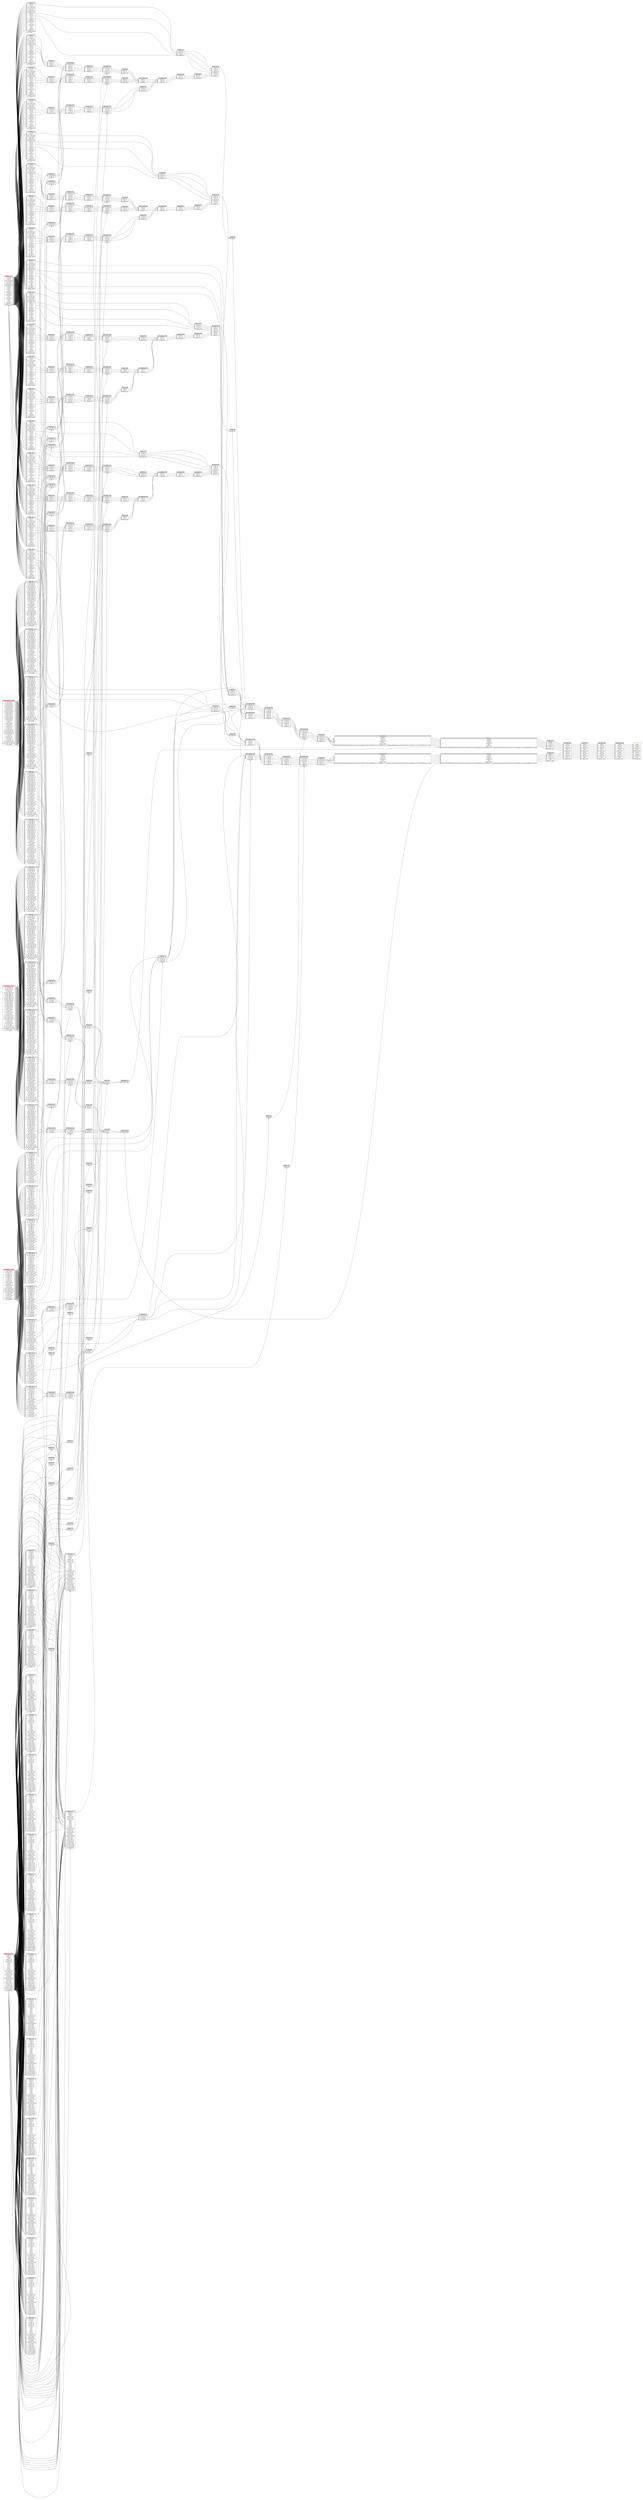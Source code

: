 // Automatically generated by TPCDSFlowTestSuite


digraph {
  graph [pad="0.5", nodesep="0.5", ranksep="2", fontname="Helvetica"];
  node [shape=plain]
  rankdir=LR;

  
"Aggregate_111" [label=<
<table border="1" cellborder="0" cellspacing="0">
  <tr><td bgcolor="lightgray" port="nodeName"><i>Aggregate_111</i></td></tr>
  <tr><td port="0">average_sales</td></tr>
</table>>];
     

"Aggregate_149" [label=<
<table border="1" cellborder="0" cellspacing="0">
  <tr><td bgcolor="lightgray" port="nodeName"><i>Aggregate_149</i></td></tr>
  <tr><td port="0">brand_id</td></tr>
<tr><td port="1">class_id</td></tr>
<tr><td port="2">category_id</td></tr>
</table>>];
     

"Aggregate_150" [label=<
<table border="1" cellborder="0" cellspacing="0">
  <tr><td bgcolor="lightgray" port="nodeName"><i>Aggregate_150</i></td></tr>
  <tr><td port="0">brand_id</td></tr>
<tr><td port="1">class_id</td></tr>
<tr><td port="2">category_id</td></tr>
</table>>];
     

"Aggregate_190" [label=<
<table border="1" cellborder="0" cellspacing="0">
  <tr><td bgcolor="lightgray" port="nodeName"><i>Aggregate_190</i></td></tr>
  <tr><td port="0">brand_id</td></tr>
<tr><td port="1">class_id</td></tr>
<tr><td port="2">category_id</td></tr>
</table>>];
     

"Aggregate_191" [label=<
<table border="1" cellborder="0" cellspacing="0">
  <tr><td bgcolor="lightgray" port="nodeName"><i>Aggregate_191</i></td></tr>
  <tr><td port="0">brand_id</td></tr>
<tr><td port="1">class_id</td></tr>
<tr><td port="2">category_id</td></tr>
</table>>];
     

"Aggregate_203" [label=<
<table border="1" cellborder="0" cellspacing="0">
  <tr><td bgcolor="lightgray" port="nodeName"><i>Aggregate_203</i></td></tr>
  <tr><td port="0">channel</td></tr>
<tr><td port="1">i_brand_id</td></tr>
<tr><td port="2">i_class_id</td></tr>
<tr><td port="3">i_category_id</td></tr>
<tr><td port="4">sales</td></tr>
<tr><td port="5">number_sales</td></tr>
<tr><td port="6">sum(CheckOverflow((promote_precision(cast(cast(ss_quantity#13199 as decimal(10,0)) as decimal(12,2))) * promote_precision(cast(ss_list_price#13201 as decimal(12,2)))), DecimalType(18,2), true))</td></tr>
</table>>];
     

"Aggregate_224" [label=<
<table border="1" cellborder="0" cellspacing="0">
  <tr><td bgcolor="lightgray" port="nodeName"><i>Aggregate_224</i></td></tr>
  <tr><td port="0">average_sales</td></tr>
</table>>];
     

"Aggregate_36" [label=<
<table border="1" cellborder="0" cellspacing="0">
  <tr><td bgcolor="lightgray" port="nodeName"><i>Aggregate_36</i></td></tr>
  <tr><td port="0">brand_id</td></tr>
<tr><td port="1">class_id</td></tr>
<tr><td port="2">category_id</td></tr>
</table>>];
     

"Aggregate_37" [label=<
<table border="1" cellborder="0" cellspacing="0">
  <tr><td bgcolor="lightgray" port="nodeName"><i>Aggregate_37</i></td></tr>
  <tr><td port="0">brand_id</td></tr>
<tr><td port="1">class_id</td></tr>
<tr><td port="2">category_id</td></tr>
</table>>];
     

"Aggregate_77" [label=<
<table border="1" cellborder="0" cellspacing="0">
  <tr><td bgcolor="lightgray" port="nodeName"><i>Aggregate_77</i></td></tr>
  <tr><td port="0">brand_id</td></tr>
<tr><td port="1">class_id</td></tr>
<tr><td port="2">category_id</td></tr>
</table>>];
     

"Aggregate_78" [label=<
<table border="1" cellborder="0" cellspacing="0">
  <tr><td bgcolor="lightgray" port="nodeName"><i>Aggregate_78</i></td></tr>
  <tr><td port="0">brand_id</td></tr>
<tr><td port="1">class_id</td></tr>
<tr><td port="2">category_id</td></tr>
</table>>];
     

"Aggregate_90" [label=<
<table border="1" cellborder="0" cellspacing="0">
  <tr><td bgcolor="lightgray" port="nodeName"><i>Aggregate_90</i></td></tr>
  <tr><td port="0">channel</td></tr>
<tr><td port="1">i_brand_id</td></tr>
<tr><td port="2">i_class_id</td></tr>
<tr><td port="3">i_category_id</td></tr>
<tr><td port="4">sales</td></tr>
<tr><td port="5">number_sales</td></tr>
<tr><td port="6">sum(CheckOverflow((promote_precision(cast(cast(ss_quantity#13199 as decimal(10,0)) as decimal(12,2))) * promote_precision(cast(ss_list_price#13201 as decimal(12,2)))), DecimalType(18,2), true))</td></tr>
</table>>];
     

"Filter_0" [label=<
<table border="1" cellborder="0" cellspacing="0">
  <tr><td bgcolor="lightgray" port="nodeName"><i>Filter_0</i></td></tr>
  <tr><td port="0">ss_sold_date_sk</td></tr>
<tr><td port="1">ss_sold_time_sk</td></tr>
<tr><td port="2">ss_item_sk</td></tr>
<tr><td port="3">ss_customer_sk</td></tr>
<tr><td port="4">ss_cdemo_sk</td></tr>
<tr><td port="5">ss_hdemo_sk</td></tr>
<tr><td port="6">ss_addr_sk</td></tr>
<tr><td port="7">ss_store_sk</td></tr>
<tr><td port="8">ss_promo_sk</td></tr>
<tr><td port="9">ss_ticket_number</td></tr>
<tr><td port="10">ss_quantity</td></tr>
<tr><td port="11">ss_wholesale_cost</td></tr>
<tr><td port="12">ss_list_price</td></tr>
<tr><td port="13">ss_sales_price</td></tr>
<tr><td port="14">ss_ext_discount_amt</td></tr>
<tr><td port="15">ss_ext_sales_price</td></tr>
<tr><td port="16">ss_ext_wholesale_cost</td></tr>
<tr><td port="17">ss_ext_list_price</td></tr>
<tr><td port="18">ss_ext_tax</td></tr>
<tr><td port="19">ss_coupon_amt</td></tr>
<tr><td port="20">ss_net_paid</td></tr>
<tr><td port="21">ss_net_paid_inc_tax</td></tr>
<tr><td port="22">ss_net_profit</td></tr>
</table>>];
     

"Filter_10" [label=<
<table border="1" cellborder="0" cellspacing="0">
  <tr><td bgcolor="lightgray" port="nodeName"><i>Filter_10</i></td></tr>
  <tr><td port="0">d_date_sk</td></tr>
<tr><td port="1">d_date_id</td></tr>
<tr><td port="2">d_date</td></tr>
<tr><td port="3">d_month_seq</td></tr>
<tr><td port="4">d_week_seq</td></tr>
<tr><td port="5">d_quarter_seq</td></tr>
<tr><td port="6">d_year</td></tr>
<tr><td port="7">d_dow</td></tr>
<tr><td port="8">d_moy</td></tr>
<tr><td port="9">d_dom</td></tr>
<tr><td port="10">d_qoy</td></tr>
<tr><td port="11">d_fy_year</td></tr>
<tr><td port="12">d_fy_quarter_seq</td></tr>
<tr><td port="13">d_fy_week_seq</td></tr>
<tr><td port="14">d_day_name</td></tr>
<tr><td port="15">d_quarter_name</td></tr>
<tr><td port="16">d_holiday</td></tr>
<tr><td port="17">d_weekend</td></tr>
<tr><td port="18">d_following_holiday</td></tr>
<tr><td port="19">d_first_dom</td></tr>
<tr><td port="20">d_last_dom</td></tr>
<tr><td port="21">d_same_day_ly</td></tr>
<tr><td port="22">d_same_day_lq</td></tr>
<tr><td port="23">d_current_day</td></tr>
<tr><td port="24">d_current_week</td></tr>
<tr><td port="25">d_current_month</td></tr>
<tr><td port="26">d_current_quarter</td></tr>
<tr><td port="27">d_current_year</td></tr>
</table>>];
     

"Filter_100" [label=<
<table border="1" cellborder="0" cellspacing="0">
  <tr><td bgcolor="lightgray" port="nodeName"><i>Filter_100</i></td></tr>
  <tr><td port="0">d_date_sk</td></tr>
<tr><td port="1">d_date_id</td></tr>
<tr><td port="2">d_date</td></tr>
<tr><td port="3">d_month_seq</td></tr>
<tr><td port="4">d_week_seq</td></tr>
<tr><td port="5">d_quarter_seq</td></tr>
<tr><td port="6">d_year</td></tr>
<tr><td port="7">d_dow</td></tr>
<tr><td port="8">d_moy</td></tr>
<tr><td port="9">d_dom</td></tr>
<tr><td port="10">d_qoy</td></tr>
<tr><td port="11">d_fy_year</td></tr>
<tr><td port="12">d_fy_quarter_seq</td></tr>
<tr><td port="13">d_fy_week_seq</td></tr>
<tr><td port="14">d_day_name</td></tr>
<tr><td port="15">d_quarter_name</td></tr>
<tr><td port="16">d_holiday</td></tr>
<tr><td port="17">d_weekend</td></tr>
<tr><td port="18">d_following_holiday</td></tr>
<tr><td port="19">d_first_dom</td></tr>
<tr><td port="20">d_last_dom</td></tr>
<tr><td port="21">d_same_day_ly</td></tr>
<tr><td port="22">d_same_day_lq</td></tr>
<tr><td port="23">d_current_day</td></tr>
<tr><td port="24">d_current_week</td></tr>
<tr><td port="25">d_current_month</td></tr>
<tr><td port="26">d_current_quarter</td></tr>
<tr><td port="27">d_current_year</td></tr>
</table>>];
     

"Filter_104" [label=<
<table border="1" cellborder="0" cellspacing="0">
  <tr><td bgcolor="lightgray" port="nodeName"><i>Filter_104</i></td></tr>
  <tr><td port="0">ws_sold_date_sk</td></tr>
<tr><td port="1">ws_sold_time_sk</td></tr>
<tr><td port="2">ws_ship_date_sk</td></tr>
<tr><td port="3">ws_item_sk</td></tr>
<tr><td port="4">ws_bill_customer_sk</td></tr>
<tr><td port="5">ws_bill_cdemo_sk</td></tr>
<tr><td port="6">ws_bill_hdemo_sk</td></tr>
<tr><td port="7">ws_bill_addr_sk</td></tr>
<tr><td port="8">ws_ship_customer_sk</td></tr>
<tr><td port="9">ws_ship_cdemo_sk</td></tr>
<tr><td port="10">ws_ship_hdemo_sk</td></tr>
<tr><td port="11">ws_ship_addr_sk</td></tr>
<tr><td port="12">ws_web_page_sk</td></tr>
<tr><td port="13">ws_web_site_sk</td></tr>
<tr><td port="14">ws_ship_mode_sk</td></tr>
<tr><td port="15">ws_warehouse_sk</td></tr>
<tr><td port="16">ws_promo_sk</td></tr>
<tr><td port="17">ws_order_number</td></tr>
<tr><td port="18">ws_quantity</td></tr>
<tr><td port="19">ws_wholesale_cost</td></tr>
<tr><td port="20">ws_list_price</td></tr>
<tr><td port="21">ws_sales_price</td></tr>
<tr><td port="22">ws_ext_discount_amt</td></tr>
<tr><td port="23">ws_ext_sales_price</td></tr>
<tr><td port="24">ws_ext_wholesale_cost</td></tr>
<tr><td port="25">ws_ext_list_price</td></tr>
<tr><td port="26">ws_ext_tax</td></tr>
<tr><td port="27">ws_coupon_amt</td></tr>
<tr><td port="28">ws_ext_ship_cost</td></tr>
<tr><td port="29">ws_net_paid</td></tr>
<tr><td port="30">ws_net_paid_inc_tax</td></tr>
<tr><td port="31">ws_net_paid_inc_ship</td></tr>
<tr><td port="32">ws_net_paid_inc_ship_tax</td></tr>
<tr><td port="33">ws_net_profit</td></tr>
</table>>];
     

"Filter_106" [label=<
<table border="1" cellborder="0" cellspacing="0">
  <tr><td bgcolor="lightgray" port="nodeName"><i>Filter_106</i></td></tr>
  <tr><td port="0">d_date_sk</td></tr>
<tr><td port="1">d_date_id</td></tr>
<tr><td port="2">d_date</td></tr>
<tr><td port="3">d_month_seq</td></tr>
<tr><td port="4">d_week_seq</td></tr>
<tr><td port="5">d_quarter_seq</td></tr>
<tr><td port="6">d_year</td></tr>
<tr><td port="7">d_dow</td></tr>
<tr><td port="8">d_moy</td></tr>
<tr><td port="9">d_dom</td></tr>
<tr><td port="10">d_qoy</td></tr>
<tr><td port="11">d_fy_year</td></tr>
<tr><td port="12">d_fy_quarter_seq</td></tr>
<tr><td port="13">d_fy_week_seq</td></tr>
<tr><td port="14">d_day_name</td></tr>
<tr><td port="15">d_quarter_name</td></tr>
<tr><td port="16">d_holiday</td></tr>
<tr><td port="17">d_weekend</td></tr>
<tr><td port="18">d_following_holiday</td></tr>
<tr><td port="19">d_first_dom</td></tr>
<tr><td port="20">d_last_dom</td></tr>
<tr><td port="21">d_same_day_ly</td></tr>
<tr><td port="22">d_same_day_lq</td></tr>
<tr><td port="23">d_current_day</td></tr>
<tr><td port="24">d_current_week</td></tr>
<tr><td port="25">d_current_month</td></tr>
<tr><td port="26">d_current_quarter</td></tr>
<tr><td port="27">d_current_year</td></tr>
</table>>];
     

"Filter_113" [label=<
<table border="1" cellborder="0" cellspacing="0">
  <tr><td bgcolor="lightgray" port="nodeName"><i>Filter_113</i></td></tr>
  <tr><td port="0">ss_sold_date_sk</td></tr>
<tr><td port="1">ss_sold_time_sk</td></tr>
<tr><td port="2">ss_item_sk</td></tr>
<tr><td port="3">ss_customer_sk</td></tr>
<tr><td port="4">ss_cdemo_sk</td></tr>
<tr><td port="5">ss_hdemo_sk</td></tr>
<tr><td port="6">ss_addr_sk</td></tr>
<tr><td port="7">ss_store_sk</td></tr>
<tr><td port="8">ss_promo_sk</td></tr>
<tr><td port="9">ss_ticket_number</td></tr>
<tr><td port="10">ss_quantity</td></tr>
<tr><td port="11">ss_wholesale_cost</td></tr>
<tr><td port="12">ss_list_price</td></tr>
<tr><td port="13">ss_sales_price</td></tr>
<tr><td port="14">ss_ext_discount_amt</td></tr>
<tr><td port="15">ss_ext_sales_price</td></tr>
<tr><td port="16">ss_ext_wholesale_cost</td></tr>
<tr><td port="17">ss_ext_list_price</td></tr>
<tr><td port="18">ss_ext_tax</td></tr>
<tr><td port="19">ss_coupon_amt</td></tr>
<tr><td port="20">ss_net_paid</td></tr>
<tr><td port="21">ss_net_paid_inc_tax</td></tr>
<tr><td port="22">ss_net_profit</td></tr>
</table>>];
     

"Filter_115" [label=<
<table border="1" cellborder="0" cellspacing="0">
  <tr><td bgcolor="lightgray" port="nodeName"><i>Filter_115</i></td></tr>
  <tr><td port="0">i_item_sk</td></tr>
<tr><td port="1">i_item_id</td></tr>
<tr><td port="2">i_rec_start_date</td></tr>
<tr><td port="3">i_rec_end_date</td></tr>
<tr><td port="4">i_item_desc</td></tr>
<tr><td port="5">i_current_price</td></tr>
<tr><td port="6">i_wholesale_cost</td></tr>
<tr><td port="7">i_brand_id</td></tr>
<tr><td port="8">i_brand</td></tr>
<tr><td port="9">i_class_id</td></tr>
<tr><td port="10">i_class</td></tr>
<tr><td port="11">i_category_id</td></tr>
<tr><td port="12">i_category</td></tr>
<tr><td port="13">i_manufact_id</td></tr>
<tr><td port="14">i_manufact</td></tr>
<tr><td port="15">i_size</td></tr>
<tr><td port="16">i_formulation</td></tr>
<tr><td port="17">i_color</td></tr>
<tr><td port="18">i_units</td></tr>
<tr><td port="19">i_container</td></tr>
<tr><td port="20">i_manager_id</td></tr>
<tr><td port="21">i_product_name</td></tr>
</table>>];
     

"Filter_117" [label=<
<table border="1" cellborder="0" cellspacing="0">
  <tr><td bgcolor="lightgray" port="nodeName"><i>Filter_117</i></td></tr>
  <tr><td port="0">ss_sold_date_sk</td></tr>
<tr><td port="1">ss_sold_time_sk</td></tr>
<tr><td port="2">ss_item_sk</td></tr>
<tr><td port="3">ss_customer_sk</td></tr>
<tr><td port="4">ss_cdemo_sk</td></tr>
<tr><td port="5">ss_hdemo_sk</td></tr>
<tr><td port="6">ss_addr_sk</td></tr>
<tr><td port="7">ss_store_sk</td></tr>
<tr><td port="8">ss_promo_sk</td></tr>
<tr><td port="9">ss_ticket_number</td></tr>
<tr><td port="10">ss_quantity</td></tr>
<tr><td port="11">ss_wholesale_cost</td></tr>
<tr><td port="12">ss_list_price</td></tr>
<tr><td port="13">ss_sales_price</td></tr>
<tr><td port="14">ss_ext_discount_amt</td></tr>
<tr><td port="15">ss_ext_sales_price</td></tr>
<tr><td port="16">ss_ext_wholesale_cost</td></tr>
<tr><td port="17">ss_ext_list_price</td></tr>
<tr><td port="18">ss_ext_tax</td></tr>
<tr><td port="19">ss_coupon_amt</td></tr>
<tr><td port="20">ss_net_paid</td></tr>
<tr><td port="21">ss_net_paid_inc_tax</td></tr>
<tr><td port="22">ss_net_profit</td></tr>
</table>>];
     

"Filter_119" [label=<
<table border="1" cellborder="0" cellspacing="0">
  <tr><td bgcolor="lightgray" port="nodeName"><i>Filter_119</i></td></tr>
  <tr><td port="0">i_item_sk</td></tr>
<tr><td port="1">i_item_id</td></tr>
<tr><td port="2">i_rec_start_date</td></tr>
<tr><td port="3">i_rec_end_date</td></tr>
<tr><td port="4">i_item_desc</td></tr>
<tr><td port="5">i_current_price</td></tr>
<tr><td port="6">i_wholesale_cost</td></tr>
<tr><td port="7">i_brand_id</td></tr>
<tr><td port="8">i_brand</td></tr>
<tr><td port="9">i_class_id</td></tr>
<tr><td port="10">i_class</td></tr>
<tr><td port="11">i_category_id</td></tr>
<tr><td port="12">i_category</td></tr>
<tr><td port="13">i_manufact_id</td></tr>
<tr><td port="14">i_manufact</td></tr>
<tr><td port="15">i_size</td></tr>
<tr><td port="16">i_formulation</td></tr>
<tr><td port="17">i_color</td></tr>
<tr><td port="18">i_units</td></tr>
<tr><td port="19">i_container</td></tr>
<tr><td port="20">i_manager_id</td></tr>
<tr><td port="21">i_product_name</td></tr>
</table>>];
     

"Filter_123" [label=<
<table border="1" cellborder="0" cellspacing="0">
  <tr><td bgcolor="lightgray" port="nodeName"><i>Filter_123</i></td></tr>
  <tr><td port="0">d_date_sk</td></tr>
<tr><td port="1">d_date_id</td></tr>
<tr><td port="2">d_date</td></tr>
<tr><td port="3">d_month_seq</td></tr>
<tr><td port="4">d_week_seq</td></tr>
<tr><td port="5">d_quarter_seq</td></tr>
<tr><td port="6">d_year</td></tr>
<tr><td port="7">d_dow</td></tr>
<tr><td port="8">d_moy</td></tr>
<tr><td port="9">d_dom</td></tr>
<tr><td port="10">d_qoy</td></tr>
<tr><td port="11">d_fy_year</td></tr>
<tr><td port="12">d_fy_quarter_seq</td></tr>
<tr><td port="13">d_fy_week_seq</td></tr>
<tr><td port="14">d_day_name</td></tr>
<tr><td port="15">d_quarter_name</td></tr>
<tr><td port="16">d_holiday</td></tr>
<tr><td port="17">d_weekend</td></tr>
<tr><td port="18">d_following_holiday</td></tr>
<tr><td port="19">d_first_dom</td></tr>
<tr><td port="20">d_last_dom</td></tr>
<tr><td port="21">d_same_day_ly</td></tr>
<tr><td port="22">d_same_day_lq</td></tr>
<tr><td port="23">d_current_day</td></tr>
<tr><td port="24">d_current_week</td></tr>
<tr><td port="25">d_current_month</td></tr>
<tr><td port="26">d_current_quarter</td></tr>
<tr><td port="27">d_current_year</td></tr>
</table>>];
     

"Filter_127" [label=<
<table border="1" cellborder="0" cellspacing="0">
  <tr><td bgcolor="lightgray" port="nodeName"><i>Filter_127</i></td></tr>
  <tr><td port="0">cs_sold_date_sk</td></tr>
<tr><td port="1">cs_sold_time_sk</td></tr>
<tr><td port="2">cs_ship_date_sk</td></tr>
<tr><td port="3">cs_bill_customer_sk</td></tr>
<tr><td port="4">cs_bill_cdemo_sk</td></tr>
<tr><td port="5">cs_bill_hdemo_sk</td></tr>
<tr><td port="6">cs_bill_addr_sk</td></tr>
<tr><td port="7">cs_ship_customer_sk</td></tr>
<tr><td port="8">cs_ship_cdemo_sk</td></tr>
<tr><td port="9">cs_ship_hdemo_sk</td></tr>
<tr><td port="10">cs_ship_addr_sk</td></tr>
<tr><td port="11">cs_call_center_sk</td></tr>
<tr><td port="12">cs_catalog_page_sk</td></tr>
<tr><td port="13">cs_ship_mode_sk</td></tr>
<tr><td port="14">cs_warehouse_sk</td></tr>
<tr><td port="15">cs_item_sk</td></tr>
<tr><td port="16">cs_promo_sk</td></tr>
<tr><td port="17">cs_order_number</td></tr>
<tr><td port="18">cs_quantity</td></tr>
<tr><td port="19">cs_wholesale_cost</td></tr>
<tr><td port="20">cs_list_price</td></tr>
<tr><td port="21">cs_sales_price</td></tr>
<tr><td port="22">cs_ext_discount_amt</td></tr>
<tr><td port="23">cs_ext_sales_price</td></tr>
<tr><td port="24">cs_ext_wholesale_cost</td></tr>
<tr><td port="25">cs_ext_list_price</td></tr>
<tr><td port="26">cs_ext_tax</td></tr>
<tr><td port="27">cs_coupon_amt</td></tr>
<tr><td port="28">cs_ext_ship_cost</td></tr>
<tr><td port="29">cs_net_paid</td></tr>
<tr><td port="30">cs_net_paid_inc_tax</td></tr>
<tr><td port="31">cs_net_paid_inc_ship</td></tr>
<tr><td port="32">cs_net_paid_inc_ship_tax</td></tr>
<tr><td port="33">cs_net_profit</td></tr>
</table>>];
     

"Filter_129" [label=<
<table border="1" cellborder="0" cellspacing="0">
  <tr><td bgcolor="lightgray" port="nodeName"><i>Filter_129</i></td></tr>
  <tr><td port="0">i_item_sk</td></tr>
<tr><td port="1">i_item_id</td></tr>
<tr><td port="2">i_rec_start_date</td></tr>
<tr><td port="3">i_rec_end_date</td></tr>
<tr><td port="4">i_item_desc</td></tr>
<tr><td port="5">i_current_price</td></tr>
<tr><td port="6">i_wholesale_cost</td></tr>
<tr><td port="7">i_brand_id</td></tr>
<tr><td port="8">i_brand</td></tr>
<tr><td port="9">i_class_id</td></tr>
<tr><td port="10">i_class</td></tr>
<tr><td port="11">i_category_id</td></tr>
<tr><td port="12">i_category</td></tr>
<tr><td port="13">i_manufact_id</td></tr>
<tr><td port="14">i_manufact</td></tr>
<tr><td port="15">i_size</td></tr>
<tr><td port="16">i_formulation</td></tr>
<tr><td port="17">i_color</td></tr>
<tr><td port="18">i_units</td></tr>
<tr><td port="19">i_container</td></tr>
<tr><td port="20">i_manager_id</td></tr>
<tr><td port="21">i_product_name</td></tr>
</table>>];
     

"Filter_133" [label=<
<table border="1" cellborder="0" cellspacing="0">
  <tr><td bgcolor="lightgray" port="nodeName"><i>Filter_133</i></td></tr>
  <tr><td port="0">d_date_sk</td></tr>
<tr><td port="1">d_date_id</td></tr>
<tr><td port="2">d_date</td></tr>
<tr><td port="3">d_month_seq</td></tr>
<tr><td port="4">d_week_seq</td></tr>
<tr><td port="5">d_quarter_seq</td></tr>
<tr><td port="6">d_year</td></tr>
<tr><td port="7">d_dow</td></tr>
<tr><td port="8">d_moy</td></tr>
<tr><td port="9">d_dom</td></tr>
<tr><td port="10">d_qoy</td></tr>
<tr><td port="11">d_fy_year</td></tr>
<tr><td port="12">d_fy_quarter_seq</td></tr>
<tr><td port="13">d_fy_week_seq</td></tr>
<tr><td port="14">d_day_name</td></tr>
<tr><td port="15">d_quarter_name</td></tr>
<tr><td port="16">d_holiday</td></tr>
<tr><td port="17">d_weekend</td></tr>
<tr><td port="18">d_following_holiday</td></tr>
<tr><td port="19">d_first_dom</td></tr>
<tr><td port="20">d_last_dom</td></tr>
<tr><td port="21">d_same_day_ly</td></tr>
<tr><td port="22">d_same_day_lq</td></tr>
<tr><td port="23">d_current_day</td></tr>
<tr><td port="24">d_current_week</td></tr>
<tr><td port="25">d_current_month</td></tr>
<tr><td port="26">d_current_quarter</td></tr>
<tr><td port="27">d_current_year</td></tr>
</table>>];
     

"Filter_138" [label=<
<table border="1" cellborder="0" cellspacing="0">
  <tr><td bgcolor="lightgray" port="nodeName"><i>Filter_138</i></td></tr>
  <tr><td port="0">ws_sold_date_sk</td></tr>
<tr><td port="1">ws_sold_time_sk</td></tr>
<tr><td port="2">ws_ship_date_sk</td></tr>
<tr><td port="3">ws_item_sk</td></tr>
<tr><td port="4">ws_bill_customer_sk</td></tr>
<tr><td port="5">ws_bill_cdemo_sk</td></tr>
<tr><td port="6">ws_bill_hdemo_sk</td></tr>
<tr><td port="7">ws_bill_addr_sk</td></tr>
<tr><td port="8">ws_ship_customer_sk</td></tr>
<tr><td port="9">ws_ship_cdemo_sk</td></tr>
<tr><td port="10">ws_ship_hdemo_sk</td></tr>
<tr><td port="11">ws_ship_addr_sk</td></tr>
<tr><td port="12">ws_web_page_sk</td></tr>
<tr><td port="13">ws_web_site_sk</td></tr>
<tr><td port="14">ws_ship_mode_sk</td></tr>
<tr><td port="15">ws_warehouse_sk</td></tr>
<tr><td port="16">ws_promo_sk</td></tr>
<tr><td port="17">ws_order_number</td></tr>
<tr><td port="18">ws_quantity</td></tr>
<tr><td port="19">ws_wholesale_cost</td></tr>
<tr><td port="20">ws_list_price</td></tr>
<tr><td port="21">ws_sales_price</td></tr>
<tr><td port="22">ws_ext_discount_amt</td></tr>
<tr><td port="23">ws_ext_sales_price</td></tr>
<tr><td port="24">ws_ext_wholesale_cost</td></tr>
<tr><td port="25">ws_ext_list_price</td></tr>
<tr><td port="26">ws_ext_tax</td></tr>
<tr><td port="27">ws_coupon_amt</td></tr>
<tr><td port="28">ws_ext_ship_cost</td></tr>
<tr><td port="29">ws_net_paid</td></tr>
<tr><td port="30">ws_net_paid_inc_tax</td></tr>
<tr><td port="31">ws_net_paid_inc_ship</td></tr>
<tr><td port="32">ws_net_paid_inc_ship_tax</td></tr>
<tr><td port="33">ws_net_profit</td></tr>
</table>>];
     

"Filter_14" [label=<
<table border="1" cellborder="0" cellspacing="0">
  <tr><td bgcolor="lightgray" port="nodeName"><i>Filter_14</i></td></tr>
  <tr><td port="0">cs_sold_date_sk</td></tr>
<tr><td port="1">cs_sold_time_sk</td></tr>
<tr><td port="2">cs_ship_date_sk</td></tr>
<tr><td port="3">cs_bill_customer_sk</td></tr>
<tr><td port="4">cs_bill_cdemo_sk</td></tr>
<tr><td port="5">cs_bill_hdemo_sk</td></tr>
<tr><td port="6">cs_bill_addr_sk</td></tr>
<tr><td port="7">cs_ship_customer_sk</td></tr>
<tr><td port="8">cs_ship_cdemo_sk</td></tr>
<tr><td port="9">cs_ship_hdemo_sk</td></tr>
<tr><td port="10">cs_ship_addr_sk</td></tr>
<tr><td port="11">cs_call_center_sk</td></tr>
<tr><td port="12">cs_catalog_page_sk</td></tr>
<tr><td port="13">cs_ship_mode_sk</td></tr>
<tr><td port="14">cs_warehouse_sk</td></tr>
<tr><td port="15">cs_item_sk</td></tr>
<tr><td port="16">cs_promo_sk</td></tr>
<tr><td port="17">cs_order_number</td></tr>
<tr><td port="18">cs_quantity</td></tr>
<tr><td port="19">cs_wholesale_cost</td></tr>
<tr><td port="20">cs_list_price</td></tr>
<tr><td port="21">cs_sales_price</td></tr>
<tr><td port="22">cs_ext_discount_amt</td></tr>
<tr><td port="23">cs_ext_sales_price</td></tr>
<tr><td port="24">cs_ext_wholesale_cost</td></tr>
<tr><td port="25">cs_ext_list_price</td></tr>
<tr><td port="26">cs_ext_tax</td></tr>
<tr><td port="27">cs_coupon_amt</td></tr>
<tr><td port="28">cs_ext_ship_cost</td></tr>
<tr><td port="29">cs_net_paid</td></tr>
<tr><td port="30">cs_net_paid_inc_tax</td></tr>
<tr><td port="31">cs_net_paid_inc_ship</td></tr>
<tr><td port="32">cs_net_paid_inc_ship_tax</td></tr>
<tr><td port="33">cs_net_profit</td></tr>
</table>>];
     

"Filter_140" [label=<
<table border="1" cellborder="0" cellspacing="0">
  <tr><td bgcolor="lightgray" port="nodeName"><i>Filter_140</i></td></tr>
  <tr><td port="0">i_item_sk</td></tr>
<tr><td port="1">i_item_id</td></tr>
<tr><td port="2">i_rec_start_date</td></tr>
<tr><td port="3">i_rec_end_date</td></tr>
<tr><td port="4">i_item_desc</td></tr>
<tr><td port="5">i_current_price</td></tr>
<tr><td port="6">i_wholesale_cost</td></tr>
<tr><td port="7">i_brand_id</td></tr>
<tr><td port="8">i_brand</td></tr>
<tr><td port="9">i_class_id</td></tr>
<tr><td port="10">i_class</td></tr>
<tr><td port="11">i_category_id</td></tr>
<tr><td port="12">i_category</td></tr>
<tr><td port="13">i_manufact_id</td></tr>
<tr><td port="14">i_manufact</td></tr>
<tr><td port="15">i_size</td></tr>
<tr><td port="16">i_formulation</td></tr>
<tr><td port="17">i_color</td></tr>
<tr><td port="18">i_units</td></tr>
<tr><td port="19">i_container</td></tr>
<tr><td port="20">i_manager_id</td></tr>
<tr><td port="21">i_product_name</td></tr>
</table>>];
     

"Filter_144" [label=<
<table border="1" cellborder="0" cellspacing="0">
  <tr><td bgcolor="lightgray" port="nodeName"><i>Filter_144</i></td></tr>
  <tr><td port="0">d_date_sk</td></tr>
<tr><td port="1">d_date_id</td></tr>
<tr><td port="2">d_date</td></tr>
<tr><td port="3">d_month_seq</td></tr>
<tr><td port="4">d_week_seq</td></tr>
<tr><td port="5">d_quarter_seq</td></tr>
<tr><td port="6">d_year</td></tr>
<tr><td port="7">d_dow</td></tr>
<tr><td port="8">d_moy</td></tr>
<tr><td port="9">d_dom</td></tr>
<tr><td port="10">d_qoy</td></tr>
<tr><td port="11">d_fy_year</td></tr>
<tr><td port="12">d_fy_quarter_seq</td></tr>
<tr><td port="13">d_fy_week_seq</td></tr>
<tr><td port="14">d_day_name</td></tr>
<tr><td port="15">d_quarter_name</td></tr>
<tr><td port="16">d_holiday</td></tr>
<tr><td port="17">d_weekend</td></tr>
<tr><td port="18">d_following_holiday</td></tr>
<tr><td port="19">d_first_dom</td></tr>
<tr><td port="20">d_last_dom</td></tr>
<tr><td port="21">d_same_day_ly</td></tr>
<tr><td port="22">d_same_day_lq</td></tr>
<tr><td port="23">d_current_day</td></tr>
<tr><td port="24">d_current_week</td></tr>
<tr><td port="25">d_current_month</td></tr>
<tr><td port="26">d_current_quarter</td></tr>
<tr><td port="27">d_current_year</td></tr>
</table>>];
     

"Filter_154" [label=<
<table border="1" cellborder="0" cellspacing="0">
  <tr><td bgcolor="lightgray" port="nodeName"><i>Filter_154</i></td></tr>
  <tr><td port="0">i_item_sk</td></tr>
<tr><td port="1">i_item_id</td></tr>
<tr><td port="2">i_rec_start_date</td></tr>
<tr><td port="3">i_rec_end_date</td></tr>
<tr><td port="4">i_item_desc</td></tr>
<tr><td port="5">i_current_price</td></tr>
<tr><td port="6">i_wholesale_cost</td></tr>
<tr><td port="7">i_brand_id</td></tr>
<tr><td port="8">i_brand</td></tr>
<tr><td port="9">i_class_id</td></tr>
<tr><td port="10">i_class</td></tr>
<tr><td port="11">i_category_id</td></tr>
<tr><td port="12">i_category</td></tr>
<tr><td port="13">i_manufact_id</td></tr>
<tr><td port="14">i_manufact</td></tr>
<tr><td port="15">i_size</td></tr>
<tr><td port="16">i_formulation</td></tr>
<tr><td port="17">i_color</td></tr>
<tr><td port="18">i_units</td></tr>
<tr><td port="19">i_container</td></tr>
<tr><td port="20">i_manager_id</td></tr>
<tr><td port="21">i_product_name</td></tr>
</table>>];
     

"Filter_156" [label=<
<table border="1" cellborder="0" cellspacing="0">
  <tr><td bgcolor="lightgray" port="nodeName"><i>Filter_156</i></td></tr>
  <tr><td port="0">i_item_sk</td></tr>
<tr><td port="1">i_item_id</td></tr>
<tr><td port="2">i_rec_start_date</td></tr>
<tr><td port="3">i_rec_end_date</td></tr>
<tr><td port="4">i_item_desc</td></tr>
<tr><td port="5">i_current_price</td></tr>
<tr><td port="6">i_wholesale_cost</td></tr>
<tr><td port="7">i_brand_id</td></tr>
<tr><td port="8">i_brand</td></tr>
<tr><td port="9">i_class_id</td></tr>
<tr><td port="10">i_class</td></tr>
<tr><td port="11">i_category_id</td></tr>
<tr><td port="12">i_category</td></tr>
<tr><td port="13">i_manufact_id</td></tr>
<tr><td port="14">i_manufact</td></tr>
<tr><td port="15">i_size</td></tr>
<tr><td port="16">i_formulation</td></tr>
<tr><td port="17">i_color</td></tr>
<tr><td port="18">i_units</td></tr>
<tr><td port="19">i_container</td></tr>
<tr><td port="20">i_manager_id</td></tr>
<tr><td port="21">i_product_name</td></tr>
</table>>];
     

"Filter_158" [label=<
<table border="1" cellborder="0" cellspacing="0">
  <tr><td bgcolor="lightgray" port="nodeName"><i>Filter_158</i></td></tr>
  <tr><td port="0">ss_sold_date_sk</td></tr>
<tr><td port="1">ss_sold_time_sk</td></tr>
<tr><td port="2">ss_item_sk</td></tr>
<tr><td port="3">ss_customer_sk</td></tr>
<tr><td port="4">ss_cdemo_sk</td></tr>
<tr><td port="5">ss_hdemo_sk</td></tr>
<tr><td port="6">ss_addr_sk</td></tr>
<tr><td port="7">ss_store_sk</td></tr>
<tr><td port="8">ss_promo_sk</td></tr>
<tr><td port="9">ss_ticket_number</td></tr>
<tr><td port="10">ss_quantity</td></tr>
<tr><td port="11">ss_wholesale_cost</td></tr>
<tr><td port="12">ss_list_price</td></tr>
<tr><td port="13">ss_sales_price</td></tr>
<tr><td port="14">ss_ext_discount_amt</td></tr>
<tr><td port="15">ss_ext_sales_price</td></tr>
<tr><td port="16">ss_ext_wholesale_cost</td></tr>
<tr><td port="17">ss_ext_list_price</td></tr>
<tr><td port="18">ss_ext_tax</td></tr>
<tr><td port="19">ss_coupon_amt</td></tr>
<tr><td port="20">ss_net_paid</td></tr>
<tr><td port="21">ss_net_paid_inc_tax</td></tr>
<tr><td port="22">ss_net_profit</td></tr>
</table>>];
     

"Filter_16" [label=<
<table border="1" cellborder="0" cellspacing="0">
  <tr><td bgcolor="lightgray" port="nodeName"><i>Filter_16</i></td></tr>
  <tr><td port="0">i_item_sk</td></tr>
<tr><td port="1">i_item_id</td></tr>
<tr><td port="2">i_rec_start_date</td></tr>
<tr><td port="3">i_rec_end_date</td></tr>
<tr><td port="4">i_item_desc</td></tr>
<tr><td port="5">i_current_price</td></tr>
<tr><td port="6">i_wholesale_cost</td></tr>
<tr><td port="7">i_brand_id</td></tr>
<tr><td port="8">i_brand</td></tr>
<tr><td port="9">i_class_id</td></tr>
<tr><td port="10">i_class</td></tr>
<tr><td port="11">i_category_id</td></tr>
<tr><td port="12">i_category</td></tr>
<tr><td port="13">i_manufact_id</td></tr>
<tr><td port="14">i_manufact</td></tr>
<tr><td port="15">i_size</td></tr>
<tr><td port="16">i_formulation</td></tr>
<tr><td port="17">i_color</td></tr>
<tr><td port="18">i_units</td></tr>
<tr><td port="19">i_container</td></tr>
<tr><td port="20">i_manager_id</td></tr>
<tr><td port="21">i_product_name</td></tr>
</table>>];
     

"Filter_160" [label=<
<table border="1" cellborder="0" cellspacing="0">
  <tr><td bgcolor="lightgray" port="nodeName"><i>Filter_160</i></td></tr>
  <tr><td port="0">i_item_sk</td></tr>
<tr><td port="1">i_item_id</td></tr>
<tr><td port="2">i_rec_start_date</td></tr>
<tr><td port="3">i_rec_end_date</td></tr>
<tr><td port="4">i_item_desc</td></tr>
<tr><td port="5">i_current_price</td></tr>
<tr><td port="6">i_wholesale_cost</td></tr>
<tr><td port="7">i_brand_id</td></tr>
<tr><td port="8">i_brand</td></tr>
<tr><td port="9">i_class_id</td></tr>
<tr><td port="10">i_class</td></tr>
<tr><td port="11">i_category_id</td></tr>
<tr><td port="12">i_category</td></tr>
<tr><td port="13">i_manufact_id</td></tr>
<tr><td port="14">i_manufact</td></tr>
<tr><td port="15">i_size</td></tr>
<tr><td port="16">i_formulation</td></tr>
<tr><td port="17">i_color</td></tr>
<tr><td port="18">i_units</td></tr>
<tr><td port="19">i_container</td></tr>
<tr><td port="20">i_manager_id</td></tr>
<tr><td port="21">i_product_name</td></tr>
</table>>];
     

"Filter_164" [label=<
<table border="1" cellborder="0" cellspacing="0">
  <tr><td bgcolor="lightgray" port="nodeName"><i>Filter_164</i></td></tr>
  <tr><td port="0">d_date_sk</td></tr>
<tr><td port="1">d_date_id</td></tr>
<tr><td port="2">d_date</td></tr>
<tr><td port="3">d_month_seq</td></tr>
<tr><td port="4">d_week_seq</td></tr>
<tr><td port="5">d_quarter_seq</td></tr>
<tr><td port="6">d_year</td></tr>
<tr><td port="7">d_dow</td></tr>
<tr><td port="8">d_moy</td></tr>
<tr><td port="9">d_dom</td></tr>
<tr><td port="10">d_qoy</td></tr>
<tr><td port="11">d_fy_year</td></tr>
<tr><td port="12">d_fy_quarter_seq</td></tr>
<tr><td port="13">d_fy_week_seq</td></tr>
<tr><td port="14">d_day_name</td></tr>
<tr><td port="15">d_quarter_name</td></tr>
<tr><td port="16">d_holiday</td></tr>
<tr><td port="17">d_weekend</td></tr>
<tr><td port="18">d_following_holiday</td></tr>
<tr><td port="19">d_first_dom</td></tr>
<tr><td port="20">d_last_dom</td></tr>
<tr><td port="21">d_same_day_ly</td></tr>
<tr><td port="22">d_same_day_lq</td></tr>
<tr><td port="23">d_current_day</td></tr>
<tr><td port="24">d_current_week</td></tr>
<tr><td port="25">d_current_month</td></tr>
<tr><td port="26">d_current_quarter</td></tr>
<tr><td port="27">d_current_year</td></tr>
</table>>];
     

"Filter_168" [label=<
<table border="1" cellborder="0" cellspacing="0">
  <tr><td bgcolor="lightgray" port="nodeName"><i>Filter_168</i></td></tr>
  <tr><td port="0">cs_sold_date_sk</td></tr>
<tr><td port="1">cs_sold_time_sk</td></tr>
<tr><td port="2">cs_ship_date_sk</td></tr>
<tr><td port="3">cs_bill_customer_sk</td></tr>
<tr><td port="4">cs_bill_cdemo_sk</td></tr>
<tr><td port="5">cs_bill_hdemo_sk</td></tr>
<tr><td port="6">cs_bill_addr_sk</td></tr>
<tr><td port="7">cs_ship_customer_sk</td></tr>
<tr><td port="8">cs_ship_cdemo_sk</td></tr>
<tr><td port="9">cs_ship_hdemo_sk</td></tr>
<tr><td port="10">cs_ship_addr_sk</td></tr>
<tr><td port="11">cs_call_center_sk</td></tr>
<tr><td port="12">cs_catalog_page_sk</td></tr>
<tr><td port="13">cs_ship_mode_sk</td></tr>
<tr><td port="14">cs_warehouse_sk</td></tr>
<tr><td port="15">cs_item_sk</td></tr>
<tr><td port="16">cs_promo_sk</td></tr>
<tr><td port="17">cs_order_number</td></tr>
<tr><td port="18">cs_quantity</td></tr>
<tr><td port="19">cs_wholesale_cost</td></tr>
<tr><td port="20">cs_list_price</td></tr>
<tr><td port="21">cs_sales_price</td></tr>
<tr><td port="22">cs_ext_discount_amt</td></tr>
<tr><td port="23">cs_ext_sales_price</td></tr>
<tr><td port="24">cs_ext_wholesale_cost</td></tr>
<tr><td port="25">cs_ext_list_price</td></tr>
<tr><td port="26">cs_ext_tax</td></tr>
<tr><td port="27">cs_coupon_amt</td></tr>
<tr><td port="28">cs_ext_ship_cost</td></tr>
<tr><td port="29">cs_net_paid</td></tr>
<tr><td port="30">cs_net_paid_inc_tax</td></tr>
<tr><td port="31">cs_net_paid_inc_ship</td></tr>
<tr><td port="32">cs_net_paid_inc_ship_tax</td></tr>
<tr><td port="33">cs_net_profit</td></tr>
</table>>];
     

"Filter_170" [label=<
<table border="1" cellborder="0" cellspacing="0">
  <tr><td bgcolor="lightgray" port="nodeName"><i>Filter_170</i></td></tr>
  <tr><td port="0">i_item_sk</td></tr>
<tr><td port="1">i_item_id</td></tr>
<tr><td port="2">i_rec_start_date</td></tr>
<tr><td port="3">i_rec_end_date</td></tr>
<tr><td port="4">i_item_desc</td></tr>
<tr><td port="5">i_current_price</td></tr>
<tr><td port="6">i_wholesale_cost</td></tr>
<tr><td port="7">i_brand_id</td></tr>
<tr><td port="8">i_brand</td></tr>
<tr><td port="9">i_class_id</td></tr>
<tr><td port="10">i_class</td></tr>
<tr><td port="11">i_category_id</td></tr>
<tr><td port="12">i_category</td></tr>
<tr><td port="13">i_manufact_id</td></tr>
<tr><td port="14">i_manufact</td></tr>
<tr><td port="15">i_size</td></tr>
<tr><td port="16">i_formulation</td></tr>
<tr><td port="17">i_color</td></tr>
<tr><td port="18">i_units</td></tr>
<tr><td port="19">i_container</td></tr>
<tr><td port="20">i_manager_id</td></tr>
<tr><td port="21">i_product_name</td></tr>
</table>>];
     

"Filter_174" [label=<
<table border="1" cellborder="0" cellspacing="0">
  <tr><td bgcolor="lightgray" port="nodeName"><i>Filter_174</i></td></tr>
  <tr><td port="0">d_date_sk</td></tr>
<tr><td port="1">d_date_id</td></tr>
<tr><td port="2">d_date</td></tr>
<tr><td port="3">d_month_seq</td></tr>
<tr><td port="4">d_week_seq</td></tr>
<tr><td port="5">d_quarter_seq</td></tr>
<tr><td port="6">d_year</td></tr>
<tr><td port="7">d_dow</td></tr>
<tr><td port="8">d_moy</td></tr>
<tr><td port="9">d_dom</td></tr>
<tr><td port="10">d_qoy</td></tr>
<tr><td port="11">d_fy_year</td></tr>
<tr><td port="12">d_fy_quarter_seq</td></tr>
<tr><td port="13">d_fy_week_seq</td></tr>
<tr><td port="14">d_day_name</td></tr>
<tr><td port="15">d_quarter_name</td></tr>
<tr><td port="16">d_holiday</td></tr>
<tr><td port="17">d_weekend</td></tr>
<tr><td port="18">d_following_holiday</td></tr>
<tr><td port="19">d_first_dom</td></tr>
<tr><td port="20">d_last_dom</td></tr>
<tr><td port="21">d_same_day_ly</td></tr>
<tr><td port="22">d_same_day_lq</td></tr>
<tr><td port="23">d_current_day</td></tr>
<tr><td port="24">d_current_week</td></tr>
<tr><td port="25">d_current_month</td></tr>
<tr><td port="26">d_current_quarter</td></tr>
<tr><td port="27">d_current_year</td></tr>
</table>>];
     

"Filter_179" [label=<
<table border="1" cellborder="0" cellspacing="0">
  <tr><td bgcolor="lightgray" port="nodeName"><i>Filter_179</i></td></tr>
  <tr><td port="0">ws_sold_date_sk</td></tr>
<tr><td port="1">ws_sold_time_sk</td></tr>
<tr><td port="2">ws_ship_date_sk</td></tr>
<tr><td port="3">ws_item_sk</td></tr>
<tr><td port="4">ws_bill_customer_sk</td></tr>
<tr><td port="5">ws_bill_cdemo_sk</td></tr>
<tr><td port="6">ws_bill_hdemo_sk</td></tr>
<tr><td port="7">ws_bill_addr_sk</td></tr>
<tr><td port="8">ws_ship_customer_sk</td></tr>
<tr><td port="9">ws_ship_cdemo_sk</td></tr>
<tr><td port="10">ws_ship_hdemo_sk</td></tr>
<tr><td port="11">ws_ship_addr_sk</td></tr>
<tr><td port="12">ws_web_page_sk</td></tr>
<tr><td port="13">ws_web_site_sk</td></tr>
<tr><td port="14">ws_ship_mode_sk</td></tr>
<tr><td port="15">ws_warehouse_sk</td></tr>
<tr><td port="16">ws_promo_sk</td></tr>
<tr><td port="17">ws_order_number</td></tr>
<tr><td port="18">ws_quantity</td></tr>
<tr><td port="19">ws_wholesale_cost</td></tr>
<tr><td port="20">ws_list_price</td></tr>
<tr><td port="21">ws_sales_price</td></tr>
<tr><td port="22">ws_ext_discount_amt</td></tr>
<tr><td port="23">ws_ext_sales_price</td></tr>
<tr><td port="24">ws_ext_wholesale_cost</td></tr>
<tr><td port="25">ws_ext_list_price</td></tr>
<tr><td port="26">ws_ext_tax</td></tr>
<tr><td port="27">ws_coupon_amt</td></tr>
<tr><td port="28">ws_ext_ship_cost</td></tr>
<tr><td port="29">ws_net_paid</td></tr>
<tr><td port="30">ws_net_paid_inc_tax</td></tr>
<tr><td port="31">ws_net_paid_inc_ship</td></tr>
<tr><td port="32">ws_net_paid_inc_ship_tax</td></tr>
<tr><td port="33">ws_net_profit</td></tr>
</table>>];
     

"Filter_181" [label=<
<table border="1" cellborder="0" cellspacing="0">
  <tr><td bgcolor="lightgray" port="nodeName"><i>Filter_181</i></td></tr>
  <tr><td port="0">i_item_sk</td></tr>
<tr><td port="1">i_item_id</td></tr>
<tr><td port="2">i_rec_start_date</td></tr>
<tr><td port="3">i_rec_end_date</td></tr>
<tr><td port="4">i_item_desc</td></tr>
<tr><td port="5">i_current_price</td></tr>
<tr><td port="6">i_wholesale_cost</td></tr>
<tr><td port="7">i_brand_id</td></tr>
<tr><td port="8">i_brand</td></tr>
<tr><td port="9">i_class_id</td></tr>
<tr><td port="10">i_class</td></tr>
<tr><td port="11">i_category_id</td></tr>
<tr><td port="12">i_category</td></tr>
<tr><td port="13">i_manufact_id</td></tr>
<tr><td port="14">i_manufact</td></tr>
<tr><td port="15">i_size</td></tr>
<tr><td port="16">i_formulation</td></tr>
<tr><td port="17">i_color</td></tr>
<tr><td port="18">i_units</td></tr>
<tr><td port="19">i_container</td></tr>
<tr><td port="20">i_manager_id</td></tr>
<tr><td port="21">i_product_name</td></tr>
</table>>];
     

"Filter_185" [label=<
<table border="1" cellborder="0" cellspacing="0">
  <tr><td bgcolor="lightgray" port="nodeName"><i>Filter_185</i></td></tr>
  <tr><td port="0">d_date_sk</td></tr>
<tr><td port="1">d_date_id</td></tr>
<tr><td port="2">d_date</td></tr>
<tr><td port="3">d_month_seq</td></tr>
<tr><td port="4">d_week_seq</td></tr>
<tr><td port="5">d_quarter_seq</td></tr>
<tr><td port="6">d_year</td></tr>
<tr><td port="7">d_dow</td></tr>
<tr><td port="8">d_moy</td></tr>
<tr><td port="9">d_dom</td></tr>
<tr><td port="10">d_qoy</td></tr>
<tr><td port="11">d_fy_year</td></tr>
<tr><td port="12">d_fy_quarter_seq</td></tr>
<tr><td port="13">d_fy_week_seq</td></tr>
<tr><td port="14">d_day_name</td></tr>
<tr><td port="15">d_quarter_name</td></tr>
<tr><td port="16">d_holiday</td></tr>
<tr><td port="17">d_weekend</td></tr>
<tr><td port="18">d_following_holiday</td></tr>
<tr><td port="19">d_first_dom</td></tr>
<tr><td port="20">d_last_dom</td></tr>
<tr><td port="21">d_same_day_ly</td></tr>
<tr><td port="22">d_same_day_lq</td></tr>
<tr><td port="23">d_current_day</td></tr>
<tr><td port="24">d_current_week</td></tr>
<tr><td port="25">d_current_month</td></tr>
<tr><td port="26">d_current_quarter</td></tr>
<tr><td port="27">d_current_year</td></tr>
</table>>];
     

"Filter_197" [label=<
<table border="1" cellborder="0" cellspacing="0">
  <tr><td bgcolor="lightgray" port="nodeName"><i>Filter_197</i></td></tr>
  <tr><td port="0">d_date_sk</td></tr>
<tr><td port="1">d_date_id</td></tr>
<tr><td port="2">d_date</td></tr>
<tr><td port="3">d_month_seq</td></tr>
<tr><td port="4">d_week_seq</td></tr>
<tr><td port="5">d_quarter_seq</td></tr>
<tr><td port="6">d_year</td></tr>
<tr><td port="7">d_dow</td></tr>
<tr><td port="8">d_moy</td></tr>
<tr><td port="9">d_dom</td></tr>
<tr><td port="10">d_qoy</td></tr>
<tr><td port="11">d_fy_year</td></tr>
<tr><td port="12">d_fy_quarter_seq</td></tr>
<tr><td port="13">d_fy_week_seq</td></tr>
<tr><td port="14">d_day_name</td></tr>
<tr><td port="15">d_quarter_name</td></tr>
<tr><td port="16">d_holiday</td></tr>
<tr><td port="17">d_weekend</td></tr>
<tr><td port="18">d_following_holiday</td></tr>
<tr><td port="19">d_first_dom</td></tr>
<tr><td port="20">d_last_dom</td></tr>
<tr><td port="21">d_same_day_ly</td></tr>
<tr><td port="22">d_same_day_lq</td></tr>
<tr><td port="23">d_current_day</td></tr>
<tr><td port="24">d_current_week</td></tr>
<tr><td port="25">d_current_month</td></tr>
<tr><td port="26">d_current_quarter</td></tr>
<tr><td port="27">d_current_year</td></tr>
</table>>];
     

"Filter_198" [label=<
<table border="1" cellborder="0" cellspacing="0">
  <tr><td bgcolor="lightgray" port="nodeName"><i>Filter_198</i></td></tr>
  <tr><td port="0">d_date_sk</td></tr>
<tr><td port="1">d_date_id</td></tr>
<tr><td port="2">d_date</td></tr>
<tr><td port="3">d_month_seq</td></tr>
<tr><td port="4">d_week_seq</td></tr>
<tr><td port="5">d_quarter_seq</td></tr>
<tr><td port="6">d_year</td></tr>
<tr><td port="7">d_dow</td></tr>
<tr><td port="8">d_moy</td></tr>
<tr><td port="9">d_dom</td></tr>
<tr><td port="10">d_qoy</td></tr>
<tr><td port="11">d_fy_year</td></tr>
<tr><td port="12">d_fy_quarter_seq</td></tr>
<tr><td port="13">d_fy_week_seq</td></tr>
<tr><td port="14">d_day_name</td></tr>
<tr><td port="15">d_quarter_name</td></tr>
<tr><td port="16">d_holiday</td></tr>
<tr><td port="17">d_weekend</td></tr>
<tr><td port="18">d_following_holiday</td></tr>
<tr><td port="19">d_first_dom</td></tr>
<tr><td port="20">d_last_dom</td></tr>
<tr><td port="21">d_same_day_ly</td></tr>
<tr><td port="22">d_same_day_lq</td></tr>
<tr><td port="23">d_current_day</td></tr>
<tr><td port="24">d_current_week</td></tr>
<tr><td port="25">d_current_month</td></tr>
<tr><td port="26">d_current_quarter</td></tr>
<tr><td port="27">d_current_year</td></tr>
</table>>];
     

"Filter_2" [label=<
<table border="1" cellborder="0" cellspacing="0">
  <tr><td bgcolor="lightgray" port="nodeName"><i>Filter_2</i></td></tr>
  <tr><td port="0">i_item_sk</td></tr>
<tr><td port="1">i_item_id</td></tr>
<tr><td port="2">i_rec_start_date</td></tr>
<tr><td port="3">i_rec_end_date</td></tr>
<tr><td port="4">i_item_desc</td></tr>
<tr><td port="5">i_current_price</td></tr>
<tr><td port="6">i_wholesale_cost</td></tr>
<tr><td port="7">i_brand_id</td></tr>
<tr><td port="8">i_brand</td></tr>
<tr><td port="9">i_class_id</td></tr>
<tr><td port="10">i_class</td></tr>
<tr><td port="11">i_category_id</td></tr>
<tr><td port="12">i_category</td></tr>
<tr><td port="13">i_manufact_id</td></tr>
<tr><td port="14">i_manufact</td></tr>
<tr><td port="15">i_size</td></tr>
<tr><td port="16">i_formulation</td></tr>
<tr><td port="17">i_color</td></tr>
<tr><td port="18">i_units</td></tr>
<tr><td port="19">i_container</td></tr>
<tr><td port="20">i_manager_id</td></tr>
<tr><td port="21">i_product_name</td></tr>
</table>>];
     

"Filter_20" [label=<
<table border="1" cellborder="0" cellspacing="0">
  <tr><td bgcolor="lightgray" port="nodeName"><i>Filter_20</i></td></tr>
  <tr><td port="0">d_date_sk</td></tr>
<tr><td port="1">d_date_id</td></tr>
<tr><td port="2">d_date</td></tr>
<tr><td port="3">d_month_seq</td></tr>
<tr><td port="4">d_week_seq</td></tr>
<tr><td port="5">d_quarter_seq</td></tr>
<tr><td port="6">d_year</td></tr>
<tr><td port="7">d_dow</td></tr>
<tr><td port="8">d_moy</td></tr>
<tr><td port="9">d_dom</td></tr>
<tr><td port="10">d_qoy</td></tr>
<tr><td port="11">d_fy_year</td></tr>
<tr><td port="12">d_fy_quarter_seq</td></tr>
<tr><td port="13">d_fy_week_seq</td></tr>
<tr><td port="14">d_day_name</td></tr>
<tr><td port="15">d_quarter_name</td></tr>
<tr><td port="16">d_holiday</td></tr>
<tr><td port="17">d_weekend</td></tr>
<tr><td port="18">d_following_holiday</td></tr>
<tr><td port="19">d_first_dom</td></tr>
<tr><td port="20">d_last_dom</td></tr>
<tr><td port="21">d_same_day_ly</td></tr>
<tr><td port="22">d_same_day_lq</td></tr>
<tr><td port="23">d_current_day</td></tr>
<tr><td port="24">d_current_week</td></tr>
<tr><td port="25">d_current_month</td></tr>
<tr><td port="26">d_current_quarter</td></tr>
<tr><td port="27">d_current_year</td></tr>
</table>>];
     

"Filter_204" [label=<
<table border="1" cellborder="0" cellspacing="0">
  <tr><td bgcolor="lightgray" port="nodeName"><i>Filter_204</i></td></tr>
  <tr><td port="0">channel</td></tr>
<tr><td port="1">i_brand_id</td></tr>
<tr><td port="2">i_class_id</td></tr>
<tr><td port="3">i_category_id</td></tr>
<tr><td port="4">sales</td></tr>
<tr><td port="5">number_sales</td></tr>
<tr><td port="6">sum(CheckOverflow((promote_precision(cast(cast(ss_quantity#13199 as decimal(10,0)) as decimal(12,2))) * promote_precision(cast(ss_list_price#13201 as decimal(12,2)))), DecimalType(18,2), true))</td></tr>
</table>>];
     

"Filter_205" [label=<
<table border="1" cellborder="0" cellspacing="0">
  <tr><td bgcolor="lightgray" port="nodeName"><i>Filter_205</i></td></tr>
  <tr><td port="0">ss_sold_date_sk</td></tr>
<tr><td port="1">ss_sold_time_sk</td></tr>
<tr><td port="2">ss_item_sk</td></tr>
<tr><td port="3">ss_customer_sk</td></tr>
<tr><td port="4">ss_cdemo_sk</td></tr>
<tr><td port="5">ss_hdemo_sk</td></tr>
<tr><td port="6">ss_addr_sk</td></tr>
<tr><td port="7">ss_store_sk</td></tr>
<tr><td port="8">ss_promo_sk</td></tr>
<tr><td port="9">ss_ticket_number</td></tr>
<tr><td port="10">ss_quantity</td></tr>
<tr><td port="11">ss_wholesale_cost</td></tr>
<tr><td port="12">ss_list_price</td></tr>
<tr><td port="13">ss_sales_price</td></tr>
<tr><td port="14">ss_ext_discount_amt</td></tr>
<tr><td port="15">ss_ext_sales_price</td></tr>
<tr><td port="16">ss_ext_wholesale_cost</td></tr>
<tr><td port="17">ss_ext_list_price</td></tr>
<tr><td port="18">ss_ext_tax</td></tr>
<tr><td port="19">ss_coupon_amt</td></tr>
<tr><td port="20">ss_net_paid</td></tr>
<tr><td port="21">ss_net_paid_inc_tax</td></tr>
<tr><td port="22">ss_net_profit</td></tr>
</table>>];
     

"Filter_207" [label=<
<table border="1" cellborder="0" cellspacing="0">
  <tr><td bgcolor="lightgray" port="nodeName"><i>Filter_207</i></td></tr>
  <tr><td port="0">d_date_sk</td></tr>
<tr><td port="1">d_date_id</td></tr>
<tr><td port="2">d_date</td></tr>
<tr><td port="3">d_month_seq</td></tr>
<tr><td port="4">d_week_seq</td></tr>
<tr><td port="5">d_quarter_seq</td></tr>
<tr><td port="6">d_year</td></tr>
<tr><td port="7">d_dow</td></tr>
<tr><td port="8">d_moy</td></tr>
<tr><td port="9">d_dom</td></tr>
<tr><td port="10">d_qoy</td></tr>
<tr><td port="11">d_fy_year</td></tr>
<tr><td port="12">d_fy_quarter_seq</td></tr>
<tr><td port="13">d_fy_week_seq</td></tr>
<tr><td port="14">d_day_name</td></tr>
<tr><td port="15">d_quarter_name</td></tr>
<tr><td port="16">d_holiday</td></tr>
<tr><td port="17">d_weekend</td></tr>
<tr><td port="18">d_following_holiday</td></tr>
<tr><td port="19">d_first_dom</td></tr>
<tr><td port="20">d_last_dom</td></tr>
<tr><td port="21">d_same_day_ly</td></tr>
<tr><td port="22">d_same_day_lq</td></tr>
<tr><td port="23">d_current_day</td></tr>
<tr><td port="24">d_current_week</td></tr>
<tr><td port="25">d_current_month</td></tr>
<tr><td port="26">d_current_quarter</td></tr>
<tr><td port="27">d_current_year</td></tr>
</table>>];
     

"Filter_211" [label=<
<table border="1" cellborder="0" cellspacing="0">
  <tr><td bgcolor="lightgray" port="nodeName"><i>Filter_211</i></td></tr>
  <tr><td port="0">cs_sold_date_sk</td></tr>
<tr><td port="1">cs_sold_time_sk</td></tr>
<tr><td port="2">cs_ship_date_sk</td></tr>
<tr><td port="3">cs_bill_customer_sk</td></tr>
<tr><td port="4">cs_bill_cdemo_sk</td></tr>
<tr><td port="5">cs_bill_hdemo_sk</td></tr>
<tr><td port="6">cs_bill_addr_sk</td></tr>
<tr><td port="7">cs_ship_customer_sk</td></tr>
<tr><td port="8">cs_ship_cdemo_sk</td></tr>
<tr><td port="9">cs_ship_hdemo_sk</td></tr>
<tr><td port="10">cs_ship_addr_sk</td></tr>
<tr><td port="11">cs_call_center_sk</td></tr>
<tr><td port="12">cs_catalog_page_sk</td></tr>
<tr><td port="13">cs_ship_mode_sk</td></tr>
<tr><td port="14">cs_warehouse_sk</td></tr>
<tr><td port="15">cs_item_sk</td></tr>
<tr><td port="16">cs_promo_sk</td></tr>
<tr><td port="17">cs_order_number</td></tr>
<tr><td port="18">cs_quantity</td></tr>
<tr><td port="19">cs_wholesale_cost</td></tr>
<tr><td port="20">cs_list_price</td></tr>
<tr><td port="21">cs_sales_price</td></tr>
<tr><td port="22">cs_ext_discount_amt</td></tr>
<tr><td port="23">cs_ext_sales_price</td></tr>
<tr><td port="24">cs_ext_wholesale_cost</td></tr>
<tr><td port="25">cs_ext_list_price</td></tr>
<tr><td port="26">cs_ext_tax</td></tr>
<tr><td port="27">cs_coupon_amt</td></tr>
<tr><td port="28">cs_ext_ship_cost</td></tr>
<tr><td port="29">cs_net_paid</td></tr>
<tr><td port="30">cs_net_paid_inc_tax</td></tr>
<tr><td port="31">cs_net_paid_inc_ship</td></tr>
<tr><td port="32">cs_net_paid_inc_ship_tax</td></tr>
<tr><td port="33">cs_net_profit</td></tr>
</table>>];
     

"Filter_213" [label=<
<table border="1" cellborder="0" cellspacing="0">
  <tr><td bgcolor="lightgray" port="nodeName"><i>Filter_213</i></td></tr>
  <tr><td port="0">d_date_sk</td></tr>
<tr><td port="1">d_date_id</td></tr>
<tr><td port="2">d_date</td></tr>
<tr><td port="3">d_month_seq</td></tr>
<tr><td port="4">d_week_seq</td></tr>
<tr><td port="5">d_quarter_seq</td></tr>
<tr><td port="6">d_year</td></tr>
<tr><td port="7">d_dow</td></tr>
<tr><td port="8">d_moy</td></tr>
<tr><td port="9">d_dom</td></tr>
<tr><td port="10">d_qoy</td></tr>
<tr><td port="11">d_fy_year</td></tr>
<tr><td port="12">d_fy_quarter_seq</td></tr>
<tr><td port="13">d_fy_week_seq</td></tr>
<tr><td port="14">d_day_name</td></tr>
<tr><td port="15">d_quarter_name</td></tr>
<tr><td port="16">d_holiday</td></tr>
<tr><td port="17">d_weekend</td></tr>
<tr><td port="18">d_following_holiday</td></tr>
<tr><td port="19">d_first_dom</td></tr>
<tr><td port="20">d_last_dom</td></tr>
<tr><td port="21">d_same_day_ly</td></tr>
<tr><td port="22">d_same_day_lq</td></tr>
<tr><td port="23">d_current_day</td></tr>
<tr><td port="24">d_current_week</td></tr>
<tr><td port="25">d_current_month</td></tr>
<tr><td port="26">d_current_quarter</td></tr>
<tr><td port="27">d_current_year</td></tr>
</table>>];
     

"Filter_217" [label=<
<table border="1" cellborder="0" cellspacing="0">
  <tr><td bgcolor="lightgray" port="nodeName"><i>Filter_217</i></td></tr>
  <tr><td port="0">ws_sold_date_sk</td></tr>
<tr><td port="1">ws_sold_time_sk</td></tr>
<tr><td port="2">ws_ship_date_sk</td></tr>
<tr><td port="3">ws_item_sk</td></tr>
<tr><td port="4">ws_bill_customer_sk</td></tr>
<tr><td port="5">ws_bill_cdemo_sk</td></tr>
<tr><td port="6">ws_bill_hdemo_sk</td></tr>
<tr><td port="7">ws_bill_addr_sk</td></tr>
<tr><td port="8">ws_ship_customer_sk</td></tr>
<tr><td port="9">ws_ship_cdemo_sk</td></tr>
<tr><td port="10">ws_ship_hdemo_sk</td></tr>
<tr><td port="11">ws_ship_addr_sk</td></tr>
<tr><td port="12">ws_web_page_sk</td></tr>
<tr><td port="13">ws_web_site_sk</td></tr>
<tr><td port="14">ws_ship_mode_sk</td></tr>
<tr><td port="15">ws_warehouse_sk</td></tr>
<tr><td port="16">ws_promo_sk</td></tr>
<tr><td port="17">ws_order_number</td></tr>
<tr><td port="18">ws_quantity</td></tr>
<tr><td port="19">ws_wholesale_cost</td></tr>
<tr><td port="20">ws_list_price</td></tr>
<tr><td port="21">ws_sales_price</td></tr>
<tr><td port="22">ws_ext_discount_amt</td></tr>
<tr><td port="23">ws_ext_sales_price</td></tr>
<tr><td port="24">ws_ext_wholesale_cost</td></tr>
<tr><td port="25">ws_ext_list_price</td></tr>
<tr><td port="26">ws_ext_tax</td></tr>
<tr><td port="27">ws_coupon_amt</td></tr>
<tr><td port="28">ws_ext_ship_cost</td></tr>
<tr><td port="29">ws_net_paid</td></tr>
<tr><td port="30">ws_net_paid_inc_tax</td></tr>
<tr><td port="31">ws_net_paid_inc_ship</td></tr>
<tr><td port="32">ws_net_paid_inc_ship_tax</td></tr>
<tr><td port="33">ws_net_profit</td></tr>
</table>>];
     

"Filter_219" [label=<
<table border="1" cellborder="0" cellspacing="0">
  <tr><td bgcolor="lightgray" port="nodeName"><i>Filter_219</i></td></tr>
  <tr><td port="0">d_date_sk</td></tr>
<tr><td port="1">d_date_id</td></tr>
<tr><td port="2">d_date</td></tr>
<tr><td port="3">d_month_seq</td></tr>
<tr><td port="4">d_week_seq</td></tr>
<tr><td port="5">d_quarter_seq</td></tr>
<tr><td port="6">d_year</td></tr>
<tr><td port="7">d_dow</td></tr>
<tr><td port="8">d_moy</td></tr>
<tr><td port="9">d_dom</td></tr>
<tr><td port="10">d_qoy</td></tr>
<tr><td port="11">d_fy_year</td></tr>
<tr><td port="12">d_fy_quarter_seq</td></tr>
<tr><td port="13">d_fy_week_seq</td></tr>
<tr><td port="14">d_day_name</td></tr>
<tr><td port="15">d_quarter_name</td></tr>
<tr><td port="16">d_holiday</td></tr>
<tr><td port="17">d_weekend</td></tr>
<tr><td port="18">d_following_holiday</td></tr>
<tr><td port="19">d_first_dom</td></tr>
<tr><td port="20">d_last_dom</td></tr>
<tr><td port="21">d_same_day_ly</td></tr>
<tr><td port="22">d_same_day_lq</td></tr>
<tr><td port="23">d_current_day</td></tr>
<tr><td port="24">d_current_week</td></tr>
<tr><td port="25">d_current_month</td></tr>
<tr><td port="26">d_current_quarter</td></tr>
<tr><td port="27">d_current_year</td></tr>
</table>>];
     

"Filter_25" [label=<
<table border="1" cellborder="0" cellspacing="0">
  <tr><td bgcolor="lightgray" port="nodeName"><i>Filter_25</i></td></tr>
  <tr><td port="0">ws_sold_date_sk</td></tr>
<tr><td port="1">ws_sold_time_sk</td></tr>
<tr><td port="2">ws_ship_date_sk</td></tr>
<tr><td port="3">ws_item_sk</td></tr>
<tr><td port="4">ws_bill_customer_sk</td></tr>
<tr><td port="5">ws_bill_cdemo_sk</td></tr>
<tr><td port="6">ws_bill_hdemo_sk</td></tr>
<tr><td port="7">ws_bill_addr_sk</td></tr>
<tr><td port="8">ws_ship_customer_sk</td></tr>
<tr><td port="9">ws_ship_cdemo_sk</td></tr>
<tr><td port="10">ws_ship_hdemo_sk</td></tr>
<tr><td port="11">ws_ship_addr_sk</td></tr>
<tr><td port="12">ws_web_page_sk</td></tr>
<tr><td port="13">ws_web_site_sk</td></tr>
<tr><td port="14">ws_ship_mode_sk</td></tr>
<tr><td port="15">ws_warehouse_sk</td></tr>
<tr><td port="16">ws_promo_sk</td></tr>
<tr><td port="17">ws_order_number</td></tr>
<tr><td port="18">ws_quantity</td></tr>
<tr><td port="19">ws_wholesale_cost</td></tr>
<tr><td port="20">ws_list_price</td></tr>
<tr><td port="21">ws_sales_price</td></tr>
<tr><td port="22">ws_ext_discount_amt</td></tr>
<tr><td port="23">ws_ext_sales_price</td></tr>
<tr><td port="24">ws_ext_wholesale_cost</td></tr>
<tr><td port="25">ws_ext_list_price</td></tr>
<tr><td port="26">ws_ext_tax</td></tr>
<tr><td port="27">ws_coupon_amt</td></tr>
<tr><td port="28">ws_ext_ship_cost</td></tr>
<tr><td port="29">ws_net_paid</td></tr>
<tr><td port="30">ws_net_paid_inc_tax</td></tr>
<tr><td port="31">ws_net_paid_inc_ship</td></tr>
<tr><td port="32">ws_net_paid_inc_ship_tax</td></tr>
<tr><td port="33">ws_net_profit</td></tr>
</table>>];
     

"Filter_27" [label=<
<table border="1" cellborder="0" cellspacing="0">
  <tr><td bgcolor="lightgray" port="nodeName"><i>Filter_27</i></td></tr>
  <tr><td port="0">i_item_sk</td></tr>
<tr><td port="1">i_item_id</td></tr>
<tr><td port="2">i_rec_start_date</td></tr>
<tr><td port="3">i_rec_end_date</td></tr>
<tr><td port="4">i_item_desc</td></tr>
<tr><td port="5">i_current_price</td></tr>
<tr><td port="6">i_wholesale_cost</td></tr>
<tr><td port="7">i_brand_id</td></tr>
<tr><td port="8">i_brand</td></tr>
<tr><td port="9">i_class_id</td></tr>
<tr><td port="10">i_class</td></tr>
<tr><td port="11">i_category_id</td></tr>
<tr><td port="12">i_category</td></tr>
<tr><td port="13">i_manufact_id</td></tr>
<tr><td port="14">i_manufact</td></tr>
<tr><td port="15">i_size</td></tr>
<tr><td port="16">i_formulation</td></tr>
<tr><td port="17">i_color</td></tr>
<tr><td port="18">i_units</td></tr>
<tr><td port="19">i_container</td></tr>
<tr><td port="20">i_manager_id</td></tr>
<tr><td port="21">i_product_name</td></tr>
</table>>];
     

"Filter_31" [label=<
<table border="1" cellborder="0" cellspacing="0">
  <tr><td bgcolor="lightgray" port="nodeName"><i>Filter_31</i></td></tr>
  <tr><td port="0">d_date_sk</td></tr>
<tr><td port="1">d_date_id</td></tr>
<tr><td port="2">d_date</td></tr>
<tr><td port="3">d_month_seq</td></tr>
<tr><td port="4">d_week_seq</td></tr>
<tr><td port="5">d_quarter_seq</td></tr>
<tr><td port="6">d_year</td></tr>
<tr><td port="7">d_dow</td></tr>
<tr><td port="8">d_moy</td></tr>
<tr><td port="9">d_dom</td></tr>
<tr><td port="10">d_qoy</td></tr>
<tr><td port="11">d_fy_year</td></tr>
<tr><td port="12">d_fy_quarter_seq</td></tr>
<tr><td port="13">d_fy_week_seq</td></tr>
<tr><td port="14">d_day_name</td></tr>
<tr><td port="15">d_quarter_name</td></tr>
<tr><td port="16">d_holiday</td></tr>
<tr><td port="17">d_weekend</td></tr>
<tr><td port="18">d_following_holiday</td></tr>
<tr><td port="19">d_first_dom</td></tr>
<tr><td port="20">d_last_dom</td></tr>
<tr><td port="21">d_same_day_ly</td></tr>
<tr><td port="22">d_same_day_lq</td></tr>
<tr><td port="23">d_current_day</td></tr>
<tr><td port="24">d_current_week</td></tr>
<tr><td port="25">d_current_month</td></tr>
<tr><td port="26">d_current_quarter</td></tr>
<tr><td port="27">d_current_year</td></tr>
</table>>];
     

"Filter_4" [label=<
<table border="1" cellborder="0" cellspacing="0">
  <tr><td bgcolor="lightgray" port="nodeName"><i>Filter_4</i></td></tr>
  <tr><td port="0">ss_sold_date_sk</td></tr>
<tr><td port="1">ss_sold_time_sk</td></tr>
<tr><td port="2">ss_item_sk</td></tr>
<tr><td port="3">ss_customer_sk</td></tr>
<tr><td port="4">ss_cdemo_sk</td></tr>
<tr><td port="5">ss_hdemo_sk</td></tr>
<tr><td port="6">ss_addr_sk</td></tr>
<tr><td port="7">ss_store_sk</td></tr>
<tr><td port="8">ss_promo_sk</td></tr>
<tr><td port="9">ss_ticket_number</td></tr>
<tr><td port="10">ss_quantity</td></tr>
<tr><td port="11">ss_wholesale_cost</td></tr>
<tr><td port="12">ss_list_price</td></tr>
<tr><td port="13">ss_sales_price</td></tr>
<tr><td port="14">ss_ext_discount_amt</td></tr>
<tr><td port="15">ss_ext_sales_price</td></tr>
<tr><td port="16">ss_ext_wholesale_cost</td></tr>
<tr><td port="17">ss_ext_list_price</td></tr>
<tr><td port="18">ss_ext_tax</td></tr>
<tr><td port="19">ss_coupon_amt</td></tr>
<tr><td port="20">ss_net_paid</td></tr>
<tr><td port="21">ss_net_paid_inc_tax</td></tr>
<tr><td port="22">ss_net_profit</td></tr>
</table>>];
     

"Filter_41" [label=<
<table border="1" cellborder="0" cellspacing="0">
  <tr><td bgcolor="lightgray" port="nodeName"><i>Filter_41</i></td></tr>
  <tr><td port="0">i_item_sk</td></tr>
<tr><td port="1">i_item_id</td></tr>
<tr><td port="2">i_rec_start_date</td></tr>
<tr><td port="3">i_rec_end_date</td></tr>
<tr><td port="4">i_item_desc</td></tr>
<tr><td port="5">i_current_price</td></tr>
<tr><td port="6">i_wholesale_cost</td></tr>
<tr><td port="7">i_brand_id</td></tr>
<tr><td port="8">i_brand</td></tr>
<tr><td port="9">i_class_id</td></tr>
<tr><td port="10">i_class</td></tr>
<tr><td port="11">i_category_id</td></tr>
<tr><td port="12">i_category</td></tr>
<tr><td port="13">i_manufact_id</td></tr>
<tr><td port="14">i_manufact</td></tr>
<tr><td port="15">i_size</td></tr>
<tr><td port="16">i_formulation</td></tr>
<tr><td port="17">i_color</td></tr>
<tr><td port="18">i_units</td></tr>
<tr><td port="19">i_container</td></tr>
<tr><td port="20">i_manager_id</td></tr>
<tr><td port="21">i_product_name</td></tr>
</table>>];
     

"Filter_43" [label=<
<table border="1" cellborder="0" cellspacing="0">
  <tr><td bgcolor="lightgray" port="nodeName"><i>Filter_43</i></td></tr>
  <tr><td port="0">i_item_sk</td></tr>
<tr><td port="1">i_item_id</td></tr>
<tr><td port="2">i_rec_start_date</td></tr>
<tr><td port="3">i_rec_end_date</td></tr>
<tr><td port="4">i_item_desc</td></tr>
<tr><td port="5">i_current_price</td></tr>
<tr><td port="6">i_wholesale_cost</td></tr>
<tr><td port="7">i_brand_id</td></tr>
<tr><td port="8">i_brand</td></tr>
<tr><td port="9">i_class_id</td></tr>
<tr><td port="10">i_class</td></tr>
<tr><td port="11">i_category_id</td></tr>
<tr><td port="12">i_category</td></tr>
<tr><td port="13">i_manufact_id</td></tr>
<tr><td port="14">i_manufact</td></tr>
<tr><td port="15">i_size</td></tr>
<tr><td port="16">i_formulation</td></tr>
<tr><td port="17">i_color</td></tr>
<tr><td port="18">i_units</td></tr>
<tr><td port="19">i_container</td></tr>
<tr><td port="20">i_manager_id</td></tr>
<tr><td port="21">i_product_name</td></tr>
</table>>];
     

"Filter_45" [label=<
<table border="1" cellborder="0" cellspacing="0">
  <tr><td bgcolor="lightgray" port="nodeName"><i>Filter_45</i></td></tr>
  <tr><td port="0">ss_sold_date_sk</td></tr>
<tr><td port="1">ss_sold_time_sk</td></tr>
<tr><td port="2">ss_item_sk</td></tr>
<tr><td port="3">ss_customer_sk</td></tr>
<tr><td port="4">ss_cdemo_sk</td></tr>
<tr><td port="5">ss_hdemo_sk</td></tr>
<tr><td port="6">ss_addr_sk</td></tr>
<tr><td port="7">ss_store_sk</td></tr>
<tr><td port="8">ss_promo_sk</td></tr>
<tr><td port="9">ss_ticket_number</td></tr>
<tr><td port="10">ss_quantity</td></tr>
<tr><td port="11">ss_wholesale_cost</td></tr>
<tr><td port="12">ss_list_price</td></tr>
<tr><td port="13">ss_sales_price</td></tr>
<tr><td port="14">ss_ext_discount_amt</td></tr>
<tr><td port="15">ss_ext_sales_price</td></tr>
<tr><td port="16">ss_ext_wholesale_cost</td></tr>
<tr><td port="17">ss_ext_list_price</td></tr>
<tr><td port="18">ss_ext_tax</td></tr>
<tr><td port="19">ss_coupon_amt</td></tr>
<tr><td port="20">ss_net_paid</td></tr>
<tr><td port="21">ss_net_paid_inc_tax</td></tr>
<tr><td port="22">ss_net_profit</td></tr>
</table>>];
     

"Filter_47" [label=<
<table border="1" cellborder="0" cellspacing="0">
  <tr><td bgcolor="lightgray" port="nodeName"><i>Filter_47</i></td></tr>
  <tr><td port="0">i_item_sk</td></tr>
<tr><td port="1">i_item_id</td></tr>
<tr><td port="2">i_rec_start_date</td></tr>
<tr><td port="3">i_rec_end_date</td></tr>
<tr><td port="4">i_item_desc</td></tr>
<tr><td port="5">i_current_price</td></tr>
<tr><td port="6">i_wholesale_cost</td></tr>
<tr><td port="7">i_brand_id</td></tr>
<tr><td port="8">i_brand</td></tr>
<tr><td port="9">i_class_id</td></tr>
<tr><td port="10">i_class</td></tr>
<tr><td port="11">i_category_id</td></tr>
<tr><td port="12">i_category</td></tr>
<tr><td port="13">i_manufact_id</td></tr>
<tr><td port="14">i_manufact</td></tr>
<tr><td port="15">i_size</td></tr>
<tr><td port="16">i_formulation</td></tr>
<tr><td port="17">i_color</td></tr>
<tr><td port="18">i_units</td></tr>
<tr><td port="19">i_container</td></tr>
<tr><td port="20">i_manager_id</td></tr>
<tr><td port="21">i_product_name</td></tr>
</table>>];
     

"Filter_51" [label=<
<table border="1" cellborder="0" cellspacing="0">
  <tr><td bgcolor="lightgray" port="nodeName"><i>Filter_51</i></td></tr>
  <tr><td port="0">d_date_sk</td></tr>
<tr><td port="1">d_date_id</td></tr>
<tr><td port="2">d_date</td></tr>
<tr><td port="3">d_month_seq</td></tr>
<tr><td port="4">d_week_seq</td></tr>
<tr><td port="5">d_quarter_seq</td></tr>
<tr><td port="6">d_year</td></tr>
<tr><td port="7">d_dow</td></tr>
<tr><td port="8">d_moy</td></tr>
<tr><td port="9">d_dom</td></tr>
<tr><td port="10">d_qoy</td></tr>
<tr><td port="11">d_fy_year</td></tr>
<tr><td port="12">d_fy_quarter_seq</td></tr>
<tr><td port="13">d_fy_week_seq</td></tr>
<tr><td port="14">d_day_name</td></tr>
<tr><td port="15">d_quarter_name</td></tr>
<tr><td port="16">d_holiday</td></tr>
<tr><td port="17">d_weekend</td></tr>
<tr><td port="18">d_following_holiday</td></tr>
<tr><td port="19">d_first_dom</td></tr>
<tr><td port="20">d_last_dom</td></tr>
<tr><td port="21">d_same_day_ly</td></tr>
<tr><td port="22">d_same_day_lq</td></tr>
<tr><td port="23">d_current_day</td></tr>
<tr><td port="24">d_current_week</td></tr>
<tr><td port="25">d_current_month</td></tr>
<tr><td port="26">d_current_quarter</td></tr>
<tr><td port="27">d_current_year</td></tr>
</table>>];
     

"Filter_55" [label=<
<table border="1" cellborder="0" cellspacing="0">
  <tr><td bgcolor="lightgray" port="nodeName"><i>Filter_55</i></td></tr>
  <tr><td port="0">cs_sold_date_sk</td></tr>
<tr><td port="1">cs_sold_time_sk</td></tr>
<tr><td port="2">cs_ship_date_sk</td></tr>
<tr><td port="3">cs_bill_customer_sk</td></tr>
<tr><td port="4">cs_bill_cdemo_sk</td></tr>
<tr><td port="5">cs_bill_hdemo_sk</td></tr>
<tr><td port="6">cs_bill_addr_sk</td></tr>
<tr><td port="7">cs_ship_customer_sk</td></tr>
<tr><td port="8">cs_ship_cdemo_sk</td></tr>
<tr><td port="9">cs_ship_hdemo_sk</td></tr>
<tr><td port="10">cs_ship_addr_sk</td></tr>
<tr><td port="11">cs_call_center_sk</td></tr>
<tr><td port="12">cs_catalog_page_sk</td></tr>
<tr><td port="13">cs_ship_mode_sk</td></tr>
<tr><td port="14">cs_warehouse_sk</td></tr>
<tr><td port="15">cs_item_sk</td></tr>
<tr><td port="16">cs_promo_sk</td></tr>
<tr><td port="17">cs_order_number</td></tr>
<tr><td port="18">cs_quantity</td></tr>
<tr><td port="19">cs_wholesale_cost</td></tr>
<tr><td port="20">cs_list_price</td></tr>
<tr><td port="21">cs_sales_price</td></tr>
<tr><td port="22">cs_ext_discount_amt</td></tr>
<tr><td port="23">cs_ext_sales_price</td></tr>
<tr><td port="24">cs_ext_wholesale_cost</td></tr>
<tr><td port="25">cs_ext_list_price</td></tr>
<tr><td port="26">cs_ext_tax</td></tr>
<tr><td port="27">cs_coupon_amt</td></tr>
<tr><td port="28">cs_ext_ship_cost</td></tr>
<tr><td port="29">cs_net_paid</td></tr>
<tr><td port="30">cs_net_paid_inc_tax</td></tr>
<tr><td port="31">cs_net_paid_inc_ship</td></tr>
<tr><td port="32">cs_net_paid_inc_ship_tax</td></tr>
<tr><td port="33">cs_net_profit</td></tr>
</table>>];
     

"Filter_57" [label=<
<table border="1" cellborder="0" cellspacing="0">
  <tr><td bgcolor="lightgray" port="nodeName"><i>Filter_57</i></td></tr>
  <tr><td port="0">i_item_sk</td></tr>
<tr><td port="1">i_item_id</td></tr>
<tr><td port="2">i_rec_start_date</td></tr>
<tr><td port="3">i_rec_end_date</td></tr>
<tr><td port="4">i_item_desc</td></tr>
<tr><td port="5">i_current_price</td></tr>
<tr><td port="6">i_wholesale_cost</td></tr>
<tr><td port="7">i_brand_id</td></tr>
<tr><td port="8">i_brand</td></tr>
<tr><td port="9">i_class_id</td></tr>
<tr><td port="10">i_class</td></tr>
<tr><td port="11">i_category_id</td></tr>
<tr><td port="12">i_category</td></tr>
<tr><td port="13">i_manufact_id</td></tr>
<tr><td port="14">i_manufact</td></tr>
<tr><td port="15">i_size</td></tr>
<tr><td port="16">i_formulation</td></tr>
<tr><td port="17">i_color</td></tr>
<tr><td port="18">i_units</td></tr>
<tr><td port="19">i_container</td></tr>
<tr><td port="20">i_manager_id</td></tr>
<tr><td port="21">i_product_name</td></tr>
</table>>];
     

"Filter_6" [label=<
<table border="1" cellborder="0" cellspacing="0">
  <tr><td bgcolor="lightgray" port="nodeName"><i>Filter_6</i></td></tr>
  <tr><td port="0">i_item_sk</td></tr>
<tr><td port="1">i_item_id</td></tr>
<tr><td port="2">i_rec_start_date</td></tr>
<tr><td port="3">i_rec_end_date</td></tr>
<tr><td port="4">i_item_desc</td></tr>
<tr><td port="5">i_current_price</td></tr>
<tr><td port="6">i_wholesale_cost</td></tr>
<tr><td port="7">i_brand_id</td></tr>
<tr><td port="8">i_brand</td></tr>
<tr><td port="9">i_class_id</td></tr>
<tr><td port="10">i_class</td></tr>
<tr><td port="11">i_category_id</td></tr>
<tr><td port="12">i_category</td></tr>
<tr><td port="13">i_manufact_id</td></tr>
<tr><td port="14">i_manufact</td></tr>
<tr><td port="15">i_size</td></tr>
<tr><td port="16">i_formulation</td></tr>
<tr><td port="17">i_color</td></tr>
<tr><td port="18">i_units</td></tr>
<tr><td port="19">i_container</td></tr>
<tr><td port="20">i_manager_id</td></tr>
<tr><td port="21">i_product_name</td></tr>
</table>>];
     

"Filter_61" [label=<
<table border="1" cellborder="0" cellspacing="0">
  <tr><td bgcolor="lightgray" port="nodeName"><i>Filter_61</i></td></tr>
  <tr><td port="0">d_date_sk</td></tr>
<tr><td port="1">d_date_id</td></tr>
<tr><td port="2">d_date</td></tr>
<tr><td port="3">d_month_seq</td></tr>
<tr><td port="4">d_week_seq</td></tr>
<tr><td port="5">d_quarter_seq</td></tr>
<tr><td port="6">d_year</td></tr>
<tr><td port="7">d_dow</td></tr>
<tr><td port="8">d_moy</td></tr>
<tr><td port="9">d_dom</td></tr>
<tr><td port="10">d_qoy</td></tr>
<tr><td port="11">d_fy_year</td></tr>
<tr><td port="12">d_fy_quarter_seq</td></tr>
<tr><td port="13">d_fy_week_seq</td></tr>
<tr><td port="14">d_day_name</td></tr>
<tr><td port="15">d_quarter_name</td></tr>
<tr><td port="16">d_holiday</td></tr>
<tr><td port="17">d_weekend</td></tr>
<tr><td port="18">d_following_holiday</td></tr>
<tr><td port="19">d_first_dom</td></tr>
<tr><td port="20">d_last_dom</td></tr>
<tr><td port="21">d_same_day_ly</td></tr>
<tr><td port="22">d_same_day_lq</td></tr>
<tr><td port="23">d_current_day</td></tr>
<tr><td port="24">d_current_week</td></tr>
<tr><td port="25">d_current_month</td></tr>
<tr><td port="26">d_current_quarter</td></tr>
<tr><td port="27">d_current_year</td></tr>
</table>>];
     

"Filter_66" [label=<
<table border="1" cellborder="0" cellspacing="0">
  <tr><td bgcolor="lightgray" port="nodeName"><i>Filter_66</i></td></tr>
  <tr><td port="0">ws_sold_date_sk</td></tr>
<tr><td port="1">ws_sold_time_sk</td></tr>
<tr><td port="2">ws_ship_date_sk</td></tr>
<tr><td port="3">ws_item_sk</td></tr>
<tr><td port="4">ws_bill_customer_sk</td></tr>
<tr><td port="5">ws_bill_cdemo_sk</td></tr>
<tr><td port="6">ws_bill_hdemo_sk</td></tr>
<tr><td port="7">ws_bill_addr_sk</td></tr>
<tr><td port="8">ws_ship_customer_sk</td></tr>
<tr><td port="9">ws_ship_cdemo_sk</td></tr>
<tr><td port="10">ws_ship_hdemo_sk</td></tr>
<tr><td port="11">ws_ship_addr_sk</td></tr>
<tr><td port="12">ws_web_page_sk</td></tr>
<tr><td port="13">ws_web_site_sk</td></tr>
<tr><td port="14">ws_ship_mode_sk</td></tr>
<tr><td port="15">ws_warehouse_sk</td></tr>
<tr><td port="16">ws_promo_sk</td></tr>
<tr><td port="17">ws_order_number</td></tr>
<tr><td port="18">ws_quantity</td></tr>
<tr><td port="19">ws_wholesale_cost</td></tr>
<tr><td port="20">ws_list_price</td></tr>
<tr><td port="21">ws_sales_price</td></tr>
<tr><td port="22">ws_ext_discount_amt</td></tr>
<tr><td port="23">ws_ext_sales_price</td></tr>
<tr><td port="24">ws_ext_wholesale_cost</td></tr>
<tr><td port="25">ws_ext_list_price</td></tr>
<tr><td port="26">ws_ext_tax</td></tr>
<tr><td port="27">ws_coupon_amt</td></tr>
<tr><td port="28">ws_ext_ship_cost</td></tr>
<tr><td port="29">ws_net_paid</td></tr>
<tr><td port="30">ws_net_paid_inc_tax</td></tr>
<tr><td port="31">ws_net_paid_inc_ship</td></tr>
<tr><td port="32">ws_net_paid_inc_ship_tax</td></tr>
<tr><td port="33">ws_net_profit</td></tr>
</table>>];
     

"Filter_68" [label=<
<table border="1" cellborder="0" cellspacing="0">
  <tr><td bgcolor="lightgray" port="nodeName"><i>Filter_68</i></td></tr>
  <tr><td port="0">i_item_sk</td></tr>
<tr><td port="1">i_item_id</td></tr>
<tr><td port="2">i_rec_start_date</td></tr>
<tr><td port="3">i_rec_end_date</td></tr>
<tr><td port="4">i_item_desc</td></tr>
<tr><td port="5">i_current_price</td></tr>
<tr><td port="6">i_wholesale_cost</td></tr>
<tr><td port="7">i_brand_id</td></tr>
<tr><td port="8">i_brand</td></tr>
<tr><td port="9">i_class_id</td></tr>
<tr><td port="10">i_class</td></tr>
<tr><td port="11">i_category_id</td></tr>
<tr><td port="12">i_category</td></tr>
<tr><td port="13">i_manufact_id</td></tr>
<tr><td port="14">i_manufact</td></tr>
<tr><td port="15">i_size</td></tr>
<tr><td port="16">i_formulation</td></tr>
<tr><td port="17">i_color</td></tr>
<tr><td port="18">i_units</td></tr>
<tr><td port="19">i_container</td></tr>
<tr><td port="20">i_manager_id</td></tr>
<tr><td port="21">i_product_name</td></tr>
</table>>];
     

"Filter_72" [label=<
<table border="1" cellborder="0" cellspacing="0">
  <tr><td bgcolor="lightgray" port="nodeName"><i>Filter_72</i></td></tr>
  <tr><td port="0">d_date_sk</td></tr>
<tr><td port="1">d_date_id</td></tr>
<tr><td port="2">d_date</td></tr>
<tr><td port="3">d_month_seq</td></tr>
<tr><td port="4">d_week_seq</td></tr>
<tr><td port="5">d_quarter_seq</td></tr>
<tr><td port="6">d_year</td></tr>
<tr><td port="7">d_dow</td></tr>
<tr><td port="8">d_moy</td></tr>
<tr><td port="9">d_dom</td></tr>
<tr><td port="10">d_qoy</td></tr>
<tr><td port="11">d_fy_year</td></tr>
<tr><td port="12">d_fy_quarter_seq</td></tr>
<tr><td port="13">d_fy_week_seq</td></tr>
<tr><td port="14">d_day_name</td></tr>
<tr><td port="15">d_quarter_name</td></tr>
<tr><td port="16">d_holiday</td></tr>
<tr><td port="17">d_weekend</td></tr>
<tr><td port="18">d_following_holiday</td></tr>
<tr><td port="19">d_first_dom</td></tr>
<tr><td port="20">d_last_dom</td></tr>
<tr><td port="21">d_same_day_ly</td></tr>
<tr><td port="22">d_same_day_lq</td></tr>
<tr><td port="23">d_current_day</td></tr>
<tr><td port="24">d_current_week</td></tr>
<tr><td port="25">d_current_month</td></tr>
<tr><td port="26">d_current_quarter</td></tr>
<tr><td port="27">d_current_year</td></tr>
</table>>];
     

"Filter_84" [label=<
<table border="1" cellborder="0" cellspacing="0">
  <tr><td bgcolor="lightgray" port="nodeName"><i>Filter_84</i></td></tr>
  <tr><td port="0">d_date_sk</td></tr>
<tr><td port="1">d_date_id</td></tr>
<tr><td port="2">d_date</td></tr>
<tr><td port="3">d_month_seq</td></tr>
<tr><td port="4">d_week_seq</td></tr>
<tr><td port="5">d_quarter_seq</td></tr>
<tr><td port="6">d_year</td></tr>
<tr><td port="7">d_dow</td></tr>
<tr><td port="8">d_moy</td></tr>
<tr><td port="9">d_dom</td></tr>
<tr><td port="10">d_qoy</td></tr>
<tr><td port="11">d_fy_year</td></tr>
<tr><td port="12">d_fy_quarter_seq</td></tr>
<tr><td port="13">d_fy_week_seq</td></tr>
<tr><td port="14">d_day_name</td></tr>
<tr><td port="15">d_quarter_name</td></tr>
<tr><td port="16">d_holiday</td></tr>
<tr><td port="17">d_weekend</td></tr>
<tr><td port="18">d_following_holiday</td></tr>
<tr><td port="19">d_first_dom</td></tr>
<tr><td port="20">d_last_dom</td></tr>
<tr><td port="21">d_same_day_ly</td></tr>
<tr><td port="22">d_same_day_lq</td></tr>
<tr><td port="23">d_current_day</td></tr>
<tr><td port="24">d_current_week</td></tr>
<tr><td port="25">d_current_month</td></tr>
<tr><td port="26">d_current_quarter</td></tr>
<tr><td port="27">d_current_year</td></tr>
</table>>];
     

"Filter_85" [label=<
<table border="1" cellborder="0" cellspacing="0">
  <tr><td bgcolor="lightgray" port="nodeName"><i>Filter_85</i></td></tr>
  <tr><td port="0">d_date_sk</td></tr>
<tr><td port="1">d_date_id</td></tr>
<tr><td port="2">d_date</td></tr>
<tr><td port="3">d_month_seq</td></tr>
<tr><td port="4">d_week_seq</td></tr>
<tr><td port="5">d_quarter_seq</td></tr>
<tr><td port="6">d_year</td></tr>
<tr><td port="7">d_dow</td></tr>
<tr><td port="8">d_moy</td></tr>
<tr><td port="9">d_dom</td></tr>
<tr><td port="10">d_qoy</td></tr>
<tr><td port="11">d_fy_year</td></tr>
<tr><td port="12">d_fy_quarter_seq</td></tr>
<tr><td port="13">d_fy_week_seq</td></tr>
<tr><td port="14">d_day_name</td></tr>
<tr><td port="15">d_quarter_name</td></tr>
<tr><td port="16">d_holiday</td></tr>
<tr><td port="17">d_weekend</td></tr>
<tr><td port="18">d_following_holiday</td></tr>
<tr><td port="19">d_first_dom</td></tr>
<tr><td port="20">d_last_dom</td></tr>
<tr><td port="21">d_same_day_ly</td></tr>
<tr><td port="22">d_same_day_lq</td></tr>
<tr><td port="23">d_current_day</td></tr>
<tr><td port="24">d_current_week</td></tr>
<tr><td port="25">d_current_month</td></tr>
<tr><td port="26">d_current_quarter</td></tr>
<tr><td port="27">d_current_year</td></tr>
</table>>];
     

"Filter_91" [label=<
<table border="1" cellborder="0" cellspacing="0">
  <tr><td bgcolor="lightgray" port="nodeName"><i>Filter_91</i></td></tr>
  <tr><td port="0">channel</td></tr>
<tr><td port="1">i_brand_id</td></tr>
<tr><td port="2">i_class_id</td></tr>
<tr><td port="3">i_category_id</td></tr>
<tr><td port="4">sales</td></tr>
<tr><td port="5">number_sales</td></tr>
<tr><td port="6">sum(CheckOverflow((promote_precision(cast(cast(ss_quantity#13199 as decimal(10,0)) as decimal(12,2))) * promote_precision(cast(ss_list_price#13201 as decimal(12,2)))), DecimalType(18,2), true))</td></tr>
</table>>];
     

"Filter_92" [label=<
<table border="1" cellborder="0" cellspacing="0">
  <tr><td bgcolor="lightgray" port="nodeName"><i>Filter_92</i></td></tr>
  <tr><td port="0">ss_sold_date_sk</td></tr>
<tr><td port="1">ss_sold_time_sk</td></tr>
<tr><td port="2">ss_item_sk</td></tr>
<tr><td port="3">ss_customer_sk</td></tr>
<tr><td port="4">ss_cdemo_sk</td></tr>
<tr><td port="5">ss_hdemo_sk</td></tr>
<tr><td port="6">ss_addr_sk</td></tr>
<tr><td port="7">ss_store_sk</td></tr>
<tr><td port="8">ss_promo_sk</td></tr>
<tr><td port="9">ss_ticket_number</td></tr>
<tr><td port="10">ss_quantity</td></tr>
<tr><td port="11">ss_wholesale_cost</td></tr>
<tr><td port="12">ss_list_price</td></tr>
<tr><td port="13">ss_sales_price</td></tr>
<tr><td port="14">ss_ext_discount_amt</td></tr>
<tr><td port="15">ss_ext_sales_price</td></tr>
<tr><td port="16">ss_ext_wholesale_cost</td></tr>
<tr><td port="17">ss_ext_list_price</td></tr>
<tr><td port="18">ss_ext_tax</td></tr>
<tr><td port="19">ss_coupon_amt</td></tr>
<tr><td port="20">ss_net_paid</td></tr>
<tr><td port="21">ss_net_paid_inc_tax</td></tr>
<tr><td port="22">ss_net_profit</td></tr>
</table>>];
     

"Filter_94" [label=<
<table border="1" cellborder="0" cellspacing="0">
  <tr><td bgcolor="lightgray" port="nodeName"><i>Filter_94</i></td></tr>
  <tr><td port="0">d_date_sk</td></tr>
<tr><td port="1">d_date_id</td></tr>
<tr><td port="2">d_date</td></tr>
<tr><td port="3">d_month_seq</td></tr>
<tr><td port="4">d_week_seq</td></tr>
<tr><td port="5">d_quarter_seq</td></tr>
<tr><td port="6">d_year</td></tr>
<tr><td port="7">d_dow</td></tr>
<tr><td port="8">d_moy</td></tr>
<tr><td port="9">d_dom</td></tr>
<tr><td port="10">d_qoy</td></tr>
<tr><td port="11">d_fy_year</td></tr>
<tr><td port="12">d_fy_quarter_seq</td></tr>
<tr><td port="13">d_fy_week_seq</td></tr>
<tr><td port="14">d_day_name</td></tr>
<tr><td port="15">d_quarter_name</td></tr>
<tr><td port="16">d_holiday</td></tr>
<tr><td port="17">d_weekend</td></tr>
<tr><td port="18">d_following_holiday</td></tr>
<tr><td port="19">d_first_dom</td></tr>
<tr><td port="20">d_last_dom</td></tr>
<tr><td port="21">d_same_day_ly</td></tr>
<tr><td port="22">d_same_day_lq</td></tr>
<tr><td port="23">d_current_day</td></tr>
<tr><td port="24">d_current_week</td></tr>
<tr><td port="25">d_current_month</td></tr>
<tr><td port="26">d_current_quarter</td></tr>
<tr><td port="27">d_current_year</td></tr>
</table>>];
     

"Filter_98" [label=<
<table border="1" cellborder="0" cellspacing="0">
  <tr><td bgcolor="lightgray" port="nodeName"><i>Filter_98</i></td></tr>
  <tr><td port="0">cs_sold_date_sk</td></tr>
<tr><td port="1">cs_sold_time_sk</td></tr>
<tr><td port="2">cs_ship_date_sk</td></tr>
<tr><td port="3">cs_bill_customer_sk</td></tr>
<tr><td port="4">cs_bill_cdemo_sk</td></tr>
<tr><td port="5">cs_bill_hdemo_sk</td></tr>
<tr><td port="6">cs_bill_addr_sk</td></tr>
<tr><td port="7">cs_ship_customer_sk</td></tr>
<tr><td port="8">cs_ship_cdemo_sk</td></tr>
<tr><td port="9">cs_ship_hdemo_sk</td></tr>
<tr><td port="10">cs_ship_addr_sk</td></tr>
<tr><td port="11">cs_call_center_sk</td></tr>
<tr><td port="12">cs_catalog_page_sk</td></tr>
<tr><td port="13">cs_ship_mode_sk</td></tr>
<tr><td port="14">cs_warehouse_sk</td></tr>
<tr><td port="15">cs_item_sk</td></tr>
<tr><td port="16">cs_promo_sk</td></tr>
<tr><td port="17">cs_order_number</td></tr>
<tr><td port="18">cs_quantity</td></tr>
<tr><td port="19">cs_wholesale_cost</td></tr>
<tr><td port="20">cs_list_price</td></tr>
<tr><td port="21">cs_sales_price</td></tr>
<tr><td port="22">cs_ext_discount_amt</td></tr>
<tr><td port="23">cs_ext_sales_price</td></tr>
<tr><td port="24">cs_ext_wholesale_cost</td></tr>
<tr><td port="25">cs_ext_list_price</td></tr>
<tr><td port="26">cs_ext_tax</td></tr>
<tr><td port="27">cs_coupon_amt</td></tr>
<tr><td port="28">cs_ext_ship_cost</td></tr>
<tr><td port="29">cs_net_paid</td></tr>
<tr><td port="30">cs_net_paid_inc_tax</td></tr>
<tr><td port="31">cs_net_paid_inc_ship</td></tr>
<tr><td port="32">cs_net_paid_inc_ship_tax</td></tr>
<tr><td port="33">cs_net_profit</td></tr>
</table>>];
     

"GlobalLimit_229" [label=<
<table border="1" cellborder="0" cellspacing="0">
  <tr><td bgcolor="lightgray" port="nodeName"><i>GlobalLimit_229</i></td></tr>
  <tr><td port="0">channel</td></tr>
<tr><td port="1">i_brand_id</td></tr>
<tr><td port="2">i_class_id</td></tr>
<tr><td port="3">i_category_id</td></tr>
<tr><td port="4">sales</td></tr>
<tr><td port="5">number_sales</td></tr>
<tr><td port="6">channel</td></tr>
<tr><td port="7">i_brand_id</td></tr>
<tr><td port="8">i_class_id</td></tr>
<tr><td port="9">i_category_id</td></tr>
<tr><td port="10">sales</td></tr>
<tr><td port="11">number_sales</td></tr>
</table>>];
     

"Join_Inner_102" [label=<
<table border="1" cellborder="0" cellspacing="0">
  <tr><td bgcolor="lightgray" port="nodeName"><i>Join_Inner_102</i></td></tr>
  <tr><td port="0">cs_sold_date_sk</td></tr>
<tr><td port="1">cs_quantity</td></tr>
<tr><td port="2">cs_list_price</td></tr>
<tr><td port="3">d_date_sk</td></tr>
</table>>];
     

"Join_Inner_108" [label=<
<table border="1" cellborder="0" cellspacing="0">
  <tr><td bgcolor="lightgray" port="nodeName"><i>Join_Inner_108</i></td></tr>
  <tr><td port="0">ws_sold_date_sk</td></tr>
<tr><td port="1">ws_quantity</td></tr>
<tr><td port="2">ws_list_price</td></tr>
<tr><td port="3">d_date_sk</td></tr>
</table>>];
     

"Join_Inner_12" [label=<
<table border="1" cellborder="0" cellspacing="0">
  <tr><td bgcolor="lightgray" port="nodeName"><i>Join_Inner_12</i></td></tr>
  <tr><td port="0">ss_sold_date_sk</td></tr>
<tr><td port="1">i_brand_id</td></tr>
<tr><td port="2">i_class_id</td></tr>
<tr><td port="3">i_category_id</td></tr>
<tr><td port="4">d_date_sk</td></tr>
</table>>];
     

"Join_Inner_121" [label=<
<table border="1" cellborder="0" cellspacing="0">
  <tr><td bgcolor="lightgray" port="nodeName"><i>Join_Inner_121</i></td></tr>
  <tr><td port="0">ss_sold_date_sk</td></tr>
<tr><td port="1">ss_item_sk</td></tr>
<tr><td port="2">i_item_sk</td></tr>
<tr><td port="3">i_brand_id</td></tr>
<tr><td port="4">i_class_id</td></tr>
<tr><td port="5">i_category_id</td></tr>
</table>>];
     

"Join_Inner_125" [label=<
<table border="1" cellborder="0" cellspacing="0">
  <tr><td bgcolor="lightgray" port="nodeName"><i>Join_Inner_125</i></td></tr>
  <tr><td port="0">ss_sold_date_sk</td></tr>
<tr><td port="1">i_brand_id</td></tr>
<tr><td port="2">i_class_id</td></tr>
<tr><td port="3">i_category_id</td></tr>
<tr><td port="4">d_date_sk</td></tr>
</table>>];
     

"Join_Inner_131" [label=<
<table border="1" cellborder="0" cellspacing="0">
  <tr><td bgcolor="lightgray" port="nodeName"><i>Join_Inner_131</i></td></tr>
  <tr><td port="0">cs_sold_date_sk</td></tr>
<tr><td port="1">cs_item_sk</td></tr>
<tr><td port="2">i_item_sk</td></tr>
<tr><td port="3">i_brand_id</td></tr>
<tr><td port="4">i_class_id</td></tr>
<tr><td port="5">i_category_id</td></tr>
</table>>];
     

"Join_Inner_135" [label=<
<table border="1" cellborder="0" cellspacing="0">
  <tr><td bgcolor="lightgray" port="nodeName"><i>Join_Inner_135</i></td></tr>
  <tr><td port="0">cs_sold_date_sk</td></tr>
<tr><td port="1">i_brand_id</td></tr>
<tr><td port="2">i_class_id</td></tr>
<tr><td port="3">i_category_id</td></tr>
<tr><td port="4">d_date_sk</td></tr>
</table>>];
     

"Join_Inner_142" [label=<
<table border="1" cellborder="0" cellspacing="0">
  <tr><td bgcolor="lightgray" port="nodeName"><i>Join_Inner_142</i></td></tr>
  <tr><td port="0">ws_sold_date_sk</td></tr>
<tr><td port="1">ws_item_sk</td></tr>
<tr><td port="2">i_item_sk</td></tr>
<tr><td port="3">i_brand_id</td></tr>
<tr><td port="4">i_class_id</td></tr>
<tr><td port="5">i_category_id</td></tr>
</table>>];
     

"Join_Inner_146" [label=<
<table border="1" cellborder="0" cellspacing="0">
  <tr><td bgcolor="lightgray" port="nodeName"><i>Join_Inner_146</i></td></tr>
  <tr><td port="0">ws_sold_date_sk</td></tr>
<tr><td port="1">i_brand_id</td></tr>
<tr><td port="2">i_class_id</td></tr>
<tr><td port="3">i_category_id</td></tr>
<tr><td port="4">d_date_sk</td></tr>
</table>>];
     

"Join_Inner_151" [label=<
<table border="1" cellborder="0" cellspacing="0">
  <tr><td bgcolor="lightgray" port="nodeName"><i>Join_Inner_151</i></td></tr>
  <tr><td port="0">i_item_sk</td></tr>
<tr><td port="1">i_brand_id</td></tr>
<tr><td port="2">i_class_id</td></tr>
<tr><td port="3">i_category_id</td></tr>
<tr><td port="4">brand_id</td></tr>
<tr><td port="5">class_id</td></tr>
<tr><td port="6">category_id</td></tr>
</table>>];
     

"Join_Inner_162" [label=<
<table border="1" cellborder="0" cellspacing="0">
  <tr><td bgcolor="lightgray" port="nodeName"><i>Join_Inner_162</i></td></tr>
  <tr><td port="0">ss_sold_date_sk</td></tr>
<tr><td port="1">ss_item_sk</td></tr>
<tr><td port="2">i_item_sk</td></tr>
<tr><td port="3">i_brand_id</td></tr>
<tr><td port="4">i_class_id</td></tr>
<tr><td port="5">i_category_id</td></tr>
</table>>];
     

"Join_Inner_166" [label=<
<table border="1" cellborder="0" cellspacing="0">
  <tr><td bgcolor="lightgray" port="nodeName"><i>Join_Inner_166</i></td></tr>
  <tr><td port="0">ss_sold_date_sk</td></tr>
<tr><td port="1">i_brand_id</td></tr>
<tr><td port="2">i_class_id</td></tr>
<tr><td port="3">i_category_id</td></tr>
<tr><td port="4">d_date_sk</td></tr>
</table>>];
     

"Join_Inner_172" [label=<
<table border="1" cellborder="0" cellspacing="0">
  <tr><td bgcolor="lightgray" port="nodeName"><i>Join_Inner_172</i></td></tr>
  <tr><td port="0">cs_sold_date_sk</td></tr>
<tr><td port="1">cs_item_sk</td></tr>
<tr><td port="2">i_item_sk</td></tr>
<tr><td port="3">i_brand_id</td></tr>
<tr><td port="4">i_class_id</td></tr>
<tr><td port="5">i_category_id</td></tr>
</table>>];
     

"Join_Inner_176" [label=<
<table border="1" cellborder="0" cellspacing="0">
  <tr><td bgcolor="lightgray" port="nodeName"><i>Join_Inner_176</i></td></tr>
  <tr><td port="0">cs_sold_date_sk</td></tr>
<tr><td port="1">i_brand_id</td></tr>
<tr><td port="2">i_class_id</td></tr>
<tr><td port="3">i_category_id</td></tr>
<tr><td port="4">d_date_sk</td></tr>
</table>>];
     

"Join_Inner_18" [label=<
<table border="1" cellborder="0" cellspacing="0">
  <tr><td bgcolor="lightgray" port="nodeName"><i>Join_Inner_18</i></td></tr>
  <tr><td port="0">cs_sold_date_sk</td></tr>
<tr><td port="1">cs_item_sk</td></tr>
<tr><td port="2">i_item_sk</td></tr>
<tr><td port="3">i_brand_id</td></tr>
<tr><td port="4">i_class_id</td></tr>
<tr><td port="5">i_category_id</td></tr>
</table>>];
     

"Join_Inner_183" [label=<
<table border="1" cellborder="0" cellspacing="0">
  <tr><td bgcolor="lightgray" port="nodeName"><i>Join_Inner_183</i></td></tr>
  <tr><td port="0">ws_sold_date_sk</td></tr>
<tr><td port="1">ws_item_sk</td></tr>
<tr><td port="2">i_item_sk</td></tr>
<tr><td port="3">i_brand_id</td></tr>
<tr><td port="4">i_class_id</td></tr>
<tr><td port="5">i_category_id</td></tr>
</table>>];
     

"Join_Inner_187" [label=<
<table border="1" cellborder="0" cellspacing="0">
  <tr><td bgcolor="lightgray" port="nodeName"><i>Join_Inner_187</i></td></tr>
  <tr><td port="0">ws_sold_date_sk</td></tr>
<tr><td port="1">i_brand_id</td></tr>
<tr><td port="2">i_class_id</td></tr>
<tr><td port="3">i_category_id</td></tr>
<tr><td port="4">d_date_sk</td></tr>
</table>>];
     

"Join_Inner_192" [label=<
<table border="1" cellborder="0" cellspacing="0">
  <tr><td bgcolor="lightgray" port="nodeName"><i>Join_Inner_192</i></td></tr>
  <tr><td port="0">i_item_sk</td></tr>
<tr><td port="1">i_brand_id</td></tr>
<tr><td port="2">i_class_id</td></tr>
<tr><td port="3">i_category_id</td></tr>
<tr><td port="4">brand_id</td></tr>
<tr><td port="5">class_id</td></tr>
<tr><td port="6">category_id</td></tr>
</table>>];
     

"Join_Inner_195" [label=<
<table border="1" cellborder="0" cellspacing="0">
  <tr><td bgcolor="lightgray" port="nodeName"><i>Join_Inner_195</i></td></tr>
  <tr><td port="0">ss_sold_date_sk</td></tr>
<tr><td port="1">ss_item_sk</td></tr>
<tr><td port="2">ss_quantity</td></tr>
<tr><td port="3">ss_list_price</td></tr>
<tr><td port="4">i_item_sk</td></tr>
<tr><td port="5">i_brand_id</td></tr>
<tr><td port="6">i_class_id</td></tr>
<tr><td port="7">i_category_id</td></tr>
</table>>];
     

"Join_Inner_201" [label=<
<table border="1" cellborder="0" cellspacing="0">
  <tr><td bgcolor="lightgray" port="nodeName"><i>Join_Inner_201</i></td></tr>
  <tr><td port="0">ss_sold_date_sk</td></tr>
<tr><td port="1">ss_quantity</td></tr>
<tr><td port="2">ss_list_price</td></tr>
<tr><td port="3">i_brand_id</td></tr>
<tr><td port="4">i_class_id</td></tr>
<tr><td port="5">i_category_id</td></tr>
<tr><td port="6">d_date_sk</td></tr>
</table>>];
     

"Join_Inner_209" [label=<
<table border="1" cellborder="0" cellspacing="0">
  <tr><td bgcolor="lightgray" port="nodeName"><i>Join_Inner_209</i></td></tr>
  <tr><td port="0">ss_sold_date_sk</td></tr>
<tr><td port="1">ss_quantity</td></tr>
<tr><td port="2">ss_list_price</td></tr>
<tr><td port="3">d_date_sk</td></tr>
</table>>];
     

"Join_Inner_215" [label=<
<table border="1" cellborder="0" cellspacing="0">
  <tr><td bgcolor="lightgray" port="nodeName"><i>Join_Inner_215</i></td></tr>
  <tr><td port="0">cs_sold_date_sk</td></tr>
<tr><td port="1">cs_quantity</td></tr>
<tr><td port="2">cs_list_price</td></tr>
<tr><td port="3">d_date_sk</td></tr>
</table>>];
     

"Join_Inner_22" [label=<
<table border="1" cellborder="0" cellspacing="0">
  <tr><td bgcolor="lightgray" port="nodeName"><i>Join_Inner_22</i></td></tr>
  <tr><td port="0">cs_sold_date_sk</td></tr>
<tr><td port="1">i_brand_id</td></tr>
<tr><td port="2">i_class_id</td></tr>
<tr><td port="3">i_category_id</td></tr>
<tr><td port="4">d_date_sk</td></tr>
</table>>];
     

"Join_Inner_221" [label=<
<table border="1" cellborder="0" cellspacing="0">
  <tr><td bgcolor="lightgray" port="nodeName"><i>Join_Inner_221</i></td></tr>
  <tr><td port="0">ws_sold_date_sk</td></tr>
<tr><td port="1">ws_quantity</td></tr>
<tr><td port="2">ws_list_price</td></tr>
<tr><td port="3">d_date_sk</td></tr>
</table>>];
     

"Join_Inner_226" [label=<
<table border="1" cellborder="0" cellspacing="0">
  <tr><td bgcolor="lightgray" port="nodeName"><i>Join_Inner_226</i></td></tr>
  <tr><td port="0">channel</td></tr>
<tr><td port="1">i_brand_id</td></tr>
<tr><td port="2">i_class_id</td></tr>
<tr><td port="3">i_category_id</td></tr>
<tr><td port="4">sales</td></tr>
<tr><td port="5">number_sales</td></tr>
<tr><td port="6">channel</td></tr>
<tr><td port="7">i_brand_id</td></tr>
<tr><td port="8">i_class_id</td></tr>
<tr><td port="9">i_category_id</td></tr>
<tr><td port="10">sales</td></tr>
<tr><td port="11">number_sales</td></tr>
</table>>];
     

"Join_Inner_29" [label=<
<table border="1" cellborder="0" cellspacing="0">
  <tr><td bgcolor="lightgray" port="nodeName"><i>Join_Inner_29</i></td></tr>
  <tr><td port="0">ws_sold_date_sk</td></tr>
<tr><td port="1">ws_item_sk</td></tr>
<tr><td port="2">i_item_sk</td></tr>
<tr><td port="3">i_brand_id</td></tr>
<tr><td port="4">i_class_id</td></tr>
<tr><td port="5">i_category_id</td></tr>
</table>>];
     

"Join_Inner_33" [label=<
<table border="1" cellborder="0" cellspacing="0">
  <tr><td bgcolor="lightgray" port="nodeName"><i>Join_Inner_33</i></td></tr>
  <tr><td port="0">ws_sold_date_sk</td></tr>
<tr><td port="1">i_brand_id</td></tr>
<tr><td port="2">i_class_id</td></tr>
<tr><td port="3">i_category_id</td></tr>
<tr><td port="4">d_date_sk</td></tr>
</table>>];
     

"Join_Inner_38" [label=<
<table border="1" cellborder="0" cellspacing="0">
  <tr><td bgcolor="lightgray" port="nodeName"><i>Join_Inner_38</i></td></tr>
  <tr><td port="0">i_item_sk</td></tr>
<tr><td port="1">i_brand_id</td></tr>
<tr><td port="2">i_class_id</td></tr>
<tr><td port="3">i_category_id</td></tr>
<tr><td port="4">brand_id</td></tr>
<tr><td port="5">class_id</td></tr>
<tr><td port="6">category_id</td></tr>
</table>>];
     

"Join_Inner_49" [label=<
<table border="1" cellborder="0" cellspacing="0">
  <tr><td bgcolor="lightgray" port="nodeName"><i>Join_Inner_49</i></td></tr>
  <tr><td port="0">ss_sold_date_sk</td></tr>
<tr><td port="1">ss_item_sk</td></tr>
<tr><td port="2">i_item_sk</td></tr>
<tr><td port="3">i_brand_id</td></tr>
<tr><td port="4">i_class_id</td></tr>
<tr><td port="5">i_category_id</td></tr>
</table>>];
     

"Join_Inner_53" [label=<
<table border="1" cellborder="0" cellspacing="0">
  <tr><td bgcolor="lightgray" port="nodeName"><i>Join_Inner_53</i></td></tr>
  <tr><td port="0">ss_sold_date_sk</td></tr>
<tr><td port="1">i_brand_id</td></tr>
<tr><td port="2">i_class_id</td></tr>
<tr><td port="3">i_category_id</td></tr>
<tr><td port="4">d_date_sk</td></tr>
</table>>];
     

"Join_Inner_59" [label=<
<table border="1" cellborder="0" cellspacing="0">
  <tr><td bgcolor="lightgray" port="nodeName"><i>Join_Inner_59</i></td></tr>
  <tr><td port="0">cs_sold_date_sk</td></tr>
<tr><td port="1">cs_item_sk</td></tr>
<tr><td port="2">i_item_sk</td></tr>
<tr><td port="3">i_brand_id</td></tr>
<tr><td port="4">i_class_id</td></tr>
<tr><td port="5">i_category_id</td></tr>
</table>>];
     

"Join_Inner_63" [label=<
<table border="1" cellborder="0" cellspacing="0">
  <tr><td bgcolor="lightgray" port="nodeName"><i>Join_Inner_63</i></td></tr>
  <tr><td port="0">cs_sold_date_sk</td></tr>
<tr><td port="1">i_brand_id</td></tr>
<tr><td port="2">i_class_id</td></tr>
<tr><td port="3">i_category_id</td></tr>
<tr><td port="4">d_date_sk</td></tr>
</table>>];
     

"Join_Inner_70" [label=<
<table border="1" cellborder="0" cellspacing="0">
  <tr><td bgcolor="lightgray" port="nodeName"><i>Join_Inner_70</i></td></tr>
  <tr><td port="0">ws_sold_date_sk</td></tr>
<tr><td port="1">ws_item_sk</td></tr>
<tr><td port="2">i_item_sk</td></tr>
<tr><td port="3">i_brand_id</td></tr>
<tr><td port="4">i_class_id</td></tr>
<tr><td port="5">i_category_id</td></tr>
</table>>];
     

"Join_Inner_74" [label=<
<table border="1" cellborder="0" cellspacing="0">
  <tr><td bgcolor="lightgray" port="nodeName"><i>Join_Inner_74</i></td></tr>
  <tr><td port="0">ws_sold_date_sk</td></tr>
<tr><td port="1">i_brand_id</td></tr>
<tr><td port="2">i_class_id</td></tr>
<tr><td port="3">i_category_id</td></tr>
<tr><td port="4">d_date_sk</td></tr>
</table>>];
     

"Join_Inner_79" [label=<
<table border="1" cellborder="0" cellspacing="0">
  <tr><td bgcolor="lightgray" port="nodeName"><i>Join_Inner_79</i></td></tr>
  <tr><td port="0">i_item_sk</td></tr>
<tr><td port="1">i_brand_id</td></tr>
<tr><td port="2">i_class_id</td></tr>
<tr><td port="3">i_category_id</td></tr>
<tr><td port="4">brand_id</td></tr>
<tr><td port="5">class_id</td></tr>
<tr><td port="6">category_id</td></tr>
</table>>];
     

"Join_Inner_8" [label=<
<table border="1" cellborder="0" cellspacing="0">
  <tr><td bgcolor="lightgray" port="nodeName"><i>Join_Inner_8</i></td></tr>
  <tr><td port="0">ss_sold_date_sk</td></tr>
<tr><td port="1">ss_item_sk</td></tr>
<tr><td port="2">i_item_sk</td></tr>
<tr><td port="3">i_brand_id</td></tr>
<tr><td port="4">i_class_id</td></tr>
<tr><td port="5">i_category_id</td></tr>
</table>>];
     

"Join_Inner_82" [label=<
<table border="1" cellborder="0" cellspacing="0">
  <tr><td bgcolor="lightgray" port="nodeName"><i>Join_Inner_82</i></td></tr>
  <tr><td port="0">ss_sold_date_sk</td></tr>
<tr><td port="1">ss_item_sk</td></tr>
<tr><td port="2">ss_quantity</td></tr>
<tr><td port="3">ss_list_price</td></tr>
<tr><td port="4">i_item_sk</td></tr>
<tr><td port="5">i_brand_id</td></tr>
<tr><td port="6">i_class_id</td></tr>
<tr><td port="7">i_category_id</td></tr>
</table>>];
     

"Join_Inner_88" [label=<
<table border="1" cellborder="0" cellspacing="0">
  <tr><td bgcolor="lightgray" port="nodeName"><i>Join_Inner_88</i></td></tr>
  <tr><td port="0">ss_sold_date_sk</td></tr>
<tr><td port="1">ss_quantity</td></tr>
<tr><td port="2">ss_list_price</td></tr>
<tr><td port="3">i_brand_id</td></tr>
<tr><td port="4">i_class_id</td></tr>
<tr><td port="5">i_category_id</td></tr>
<tr><td port="6">d_date_sk</td></tr>
</table>>];
     

"Join_Inner_96" [label=<
<table border="1" cellborder="0" cellspacing="0">
  <tr><td bgcolor="lightgray" port="nodeName"><i>Join_Inner_96</i></td></tr>
  <tr><td port="0">ss_sold_date_sk</td></tr>
<tr><td port="1">ss_quantity</td></tr>
<tr><td port="2">ss_list_price</td></tr>
<tr><td port="3">d_date_sk</td></tr>
</table>>];
     

"Join_LeftSemi_137" [label=<
<table border="1" cellborder="0" cellspacing="0">
  <tr><td bgcolor="lightgray" port="nodeName"><i>Join_LeftSemi_137</i></td></tr>
  <tr><td port="0">brand_id</td></tr>
<tr><td port="1">class_id</td></tr>
<tr><td port="2">category_id</td></tr>
</table>>];
     

"Join_LeftSemi_148" [label=<
<table border="1" cellborder="0" cellspacing="0">
  <tr><td bgcolor="lightgray" port="nodeName"><i>Join_LeftSemi_148</i></td></tr>
  <tr><td port="0">brand_id</td></tr>
<tr><td port="1">class_id</td></tr>
<tr><td port="2">category_id</td></tr>
</table>>];
     

"Join_LeftSemi_153" [label=<
<table border="1" cellborder="0" cellspacing="0">
  <tr><td bgcolor="lightgray" port="nodeName"><i>Join_LeftSemi_153</i></td></tr>
  <tr><td port="0">ss_sold_date_sk</td></tr>
<tr><td port="1">ss_item_sk</td></tr>
<tr><td port="2">ss_quantity</td></tr>
<tr><td port="3">ss_list_price</td></tr>
</table>>];
     

"Join_LeftSemi_178" [label=<
<table border="1" cellborder="0" cellspacing="0">
  <tr><td bgcolor="lightgray" port="nodeName"><i>Join_LeftSemi_178</i></td></tr>
  <tr><td port="0">brand_id</td></tr>
<tr><td port="1">class_id</td></tr>
<tr><td port="2">category_id</td></tr>
</table>>];
     

"Join_LeftSemi_189" [label=<
<table border="1" cellborder="0" cellspacing="0">
  <tr><td bgcolor="lightgray" port="nodeName"><i>Join_LeftSemi_189</i></td></tr>
  <tr><td port="0">brand_id</td></tr>
<tr><td port="1">class_id</td></tr>
<tr><td port="2">category_id</td></tr>
</table>>];
     

"Join_LeftSemi_194" [label=<
<table border="1" cellborder="0" cellspacing="0">
  <tr><td bgcolor="lightgray" port="nodeName"><i>Join_LeftSemi_194</i></td></tr>
  <tr><td port="0">i_item_sk</td></tr>
<tr><td port="1">i_brand_id</td></tr>
<tr><td port="2">i_class_id</td></tr>
<tr><td port="3">i_category_id</td></tr>
</table>>];
     

"Join_LeftSemi_24" [label=<
<table border="1" cellborder="0" cellspacing="0">
  <tr><td bgcolor="lightgray" port="nodeName"><i>Join_LeftSemi_24</i></td></tr>
  <tr><td port="0">brand_id</td></tr>
<tr><td port="1">class_id</td></tr>
<tr><td port="2">category_id</td></tr>
</table>>];
     

"Join_LeftSemi_35" [label=<
<table border="1" cellborder="0" cellspacing="0">
  <tr><td bgcolor="lightgray" port="nodeName"><i>Join_LeftSemi_35</i></td></tr>
  <tr><td port="0">brand_id</td></tr>
<tr><td port="1">class_id</td></tr>
<tr><td port="2">category_id</td></tr>
</table>>];
     

"Join_LeftSemi_40" [label=<
<table border="1" cellborder="0" cellspacing="0">
  <tr><td bgcolor="lightgray" port="nodeName"><i>Join_LeftSemi_40</i></td></tr>
  <tr><td port="0">ss_sold_date_sk</td></tr>
<tr><td port="1">ss_item_sk</td></tr>
<tr><td port="2">ss_quantity</td></tr>
<tr><td port="3">ss_list_price</td></tr>
</table>>];
     

"Join_LeftSemi_65" [label=<
<table border="1" cellborder="0" cellspacing="0">
  <tr><td bgcolor="lightgray" port="nodeName"><i>Join_LeftSemi_65</i></td></tr>
  <tr><td port="0">brand_id</td></tr>
<tr><td port="1">class_id</td></tr>
<tr><td port="2">category_id</td></tr>
</table>>];
     

"Join_LeftSemi_76" [label=<
<table border="1" cellborder="0" cellspacing="0">
  <tr><td bgcolor="lightgray" port="nodeName"><i>Join_LeftSemi_76</i></td></tr>
  <tr><td port="0">brand_id</td></tr>
<tr><td port="1">class_id</td></tr>
<tr><td port="2">category_id</td></tr>
</table>>];
     

"Join_LeftSemi_81" [label=<
<table border="1" cellborder="0" cellspacing="0">
  <tr><td bgcolor="lightgray" port="nodeName"><i>Join_LeftSemi_81</i></td></tr>
  <tr><td port="0">i_item_sk</td></tr>
<tr><td port="1">i_brand_id</td></tr>
<tr><td port="2">i_class_id</td></tr>
<tr><td port="3">i_category_id</td></tr>
</table>>];
     

"LocalLimit_228" [label=<
<table border="1" cellborder="0" cellspacing="0">
  <tr><td bgcolor="lightgray" port="nodeName"><i>LocalLimit_228</i></td></tr>
  <tr><td port="0">channel</td></tr>
<tr><td port="1">i_brand_id</td></tr>
<tr><td port="2">i_class_id</td></tr>
<tr><td port="3">i_category_id</td></tr>
<tr><td port="4">sales</td></tr>
<tr><td port="5">number_sales</td></tr>
<tr><td port="6">channel</td></tr>
<tr><td port="7">i_brand_id</td></tr>
<tr><td port="8">i_class_id</td></tr>
<tr><td port="9">i_category_id</td></tr>
<tr><td port="10">sales</td></tr>
<tr><td port="11">number_sales</td></tr>
</table>>];
     

"Project_1" [label=<
<table border="1" cellborder="0" cellspacing="0">
  <tr><td bgcolor="lightgray" port="nodeName"><i>Project_1</i></td></tr>
  <tr><td port="0">ss_sold_date_sk</td></tr>
<tr><td port="1">ss_item_sk</td></tr>
<tr><td port="2">ss_quantity</td></tr>
<tr><td port="3">ss_list_price</td></tr>
</table>>];
     

"Project_101" [label=<
<table border="1" cellborder="0" cellspacing="0">
  <tr><td bgcolor="lightgray" port="nodeName"><i>Project_101</i></td></tr>
  <tr><td port="0">d_date_sk</td></tr>
</table>>];
     

"Project_103" [label=<
<table border="1" cellborder="0" cellspacing="0">
  <tr><td bgcolor="lightgray" port="nodeName"><i>Project_103</i></td></tr>
  <tr><td port="0">quantity</td></tr>
<tr><td port="1">list_price</td></tr>
</table>>];
     

"Project_105" [label=<
<table border="1" cellborder="0" cellspacing="0">
  <tr><td bgcolor="lightgray" port="nodeName"><i>Project_105</i></td></tr>
  <tr><td port="0">ws_sold_date_sk</td></tr>
<tr><td port="1">ws_quantity</td></tr>
<tr><td port="2">ws_list_price</td></tr>
</table>>];
     

"Project_107" [label=<
<table border="1" cellborder="0" cellspacing="0">
  <tr><td bgcolor="lightgray" port="nodeName"><i>Project_107</i></td></tr>
  <tr><td port="0">d_date_sk</td></tr>
</table>>];
     

"Project_109" [label=<
<table border="1" cellborder="0" cellspacing="0">
  <tr><td bgcolor="lightgray" port="nodeName"><i>Project_109</i></td></tr>
  <tr><td port="0">quantity</td></tr>
<tr><td port="1">list_price</td></tr>
</table>>];
     

"Project_11" [label=<
<table border="1" cellborder="0" cellspacing="0">
  <tr><td bgcolor="lightgray" port="nodeName"><i>Project_11</i></td></tr>
  <tr><td port="0">d_date_sk</td></tr>
</table>>];
     

"Project_112" [label=<
<table border="1" cellborder="0" cellspacing="0">
  <tr><td bgcolor="lightgray" port="nodeName"><i>Project_112</i></td></tr>
  <tr><td port="0">channel</td></tr>
<tr><td port="1">i_brand_id</td></tr>
<tr><td port="2">i_class_id</td></tr>
<tr><td port="3">i_category_id</td></tr>
<tr><td port="4">sales</td></tr>
<tr><td port="5">number_sales</td></tr>
</table>>];
     

"Project_114" [label=<
<table border="1" cellborder="0" cellspacing="0">
  <tr><td bgcolor="lightgray" port="nodeName"><i>Project_114</i></td></tr>
  <tr><td port="0">ss_sold_date_sk</td></tr>
<tr><td port="1">ss_item_sk</td></tr>
<tr><td port="2">ss_quantity</td></tr>
<tr><td port="3">ss_list_price</td></tr>
</table>>];
     

"Project_116" [label=<
<table border="1" cellborder="0" cellspacing="0">
  <tr><td bgcolor="lightgray" port="nodeName"><i>Project_116</i></td></tr>
  <tr><td port="0">i_item_sk</td></tr>
<tr><td port="1">i_brand_id</td></tr>
<tr><td port="2">i_class_id</td></tr>
<tr><td port="3">i_category_id</td></tr>
</table>>];
     

"Project_118" [label=<
<table border="1" cellborder="0" cellspacing="0">
  <tr><td bgcolor="lightgray" port="nodeName"><i>Project_118</i></td></tr>
  <tr><td port="0">ss_sold_date_sk</td></tr>
<tr><td port="1">ss_item_sk</td></tr>
</table>>];
     

"Project_120" [label=<
<table border="1" cellborder="0" cellspacing="0">
  <tr><td bgcolor="lightgray" port="nodeName"><i>Project_120</i></td></tr>
  <tr><td port="0">i_item_sk</td></tr>
<tr><td port="1">i_brand_id</td></tr>
<tr><td port="2">i_class_id</td></tr>
<tr><td port="3">i_category_id</td></tr>
</table>>];
     

"Project_122" [label=<
<table border="1" cellborder="0" cellspacing="0">
  <tr><td bgcolor="lightgray" port="nodeName"><i>Project_122</i></td></tr>
  <tr><td port="0">ss_sold_date_sk</td></tr>
<tr><td port="1">i_brand_id</td></tr>
<tr><td port="2">i_class_id</td></tr>
<tr><td port="3">i_category_id</td></tr>
</table>>];
     

"Project_124" [label=<
<table border="1" cellborder="0" cellspacing="0">
  <tr><td bgcolor="lightgray" port="nodeName"><i>Project_124</i></td></tr>
  <tr><td port="0">d_date_sk</td></tr>
</table>>];
     

"Project_126" [label=<
<table border="1" cellborder="0" cellspacing="0">
  <tr><td bgcolor="lightgray" port="nodeName"><i>Project_126</i></td></tr>
  <tr><td port="0">brand_id</td></tr>
<tr><td port="1">class_id</td></tr>
<tr><td port="2">category_id</td></tr>
</table>>];
     

"Project_128" [label=<
<table border="1" cellborder="0" cellspacing="0">
  <tr><td bgcolor="lightgray" port="nodeName"><i>Project_128</i></td></tr>
  <tr><td port="0">cs_sold_date_sk</td></tr>
<tr><td port="1">cs_item_sk</td></tr>
</table>>];
     

"Project_13" [label=<
<table border="1" cellborder="0" cellspacing="0">
  <tr><td bgcolor="lightgray" port="nodeName"><i>Project_13</i></td></tr>
  <tr><td port="0">brand_id</td></tr>
<tr><td port="1">class_id</td></tr>
<tr><td port="2">category_id</td></tr>
</table>>];
     

"Project_130" [label=<
<table border="1" cellborder="0" cellspacing="0">
  <tr><td bgcolor="lightgray" port="nodeName"><i>Project_130</i></td></tr>
  <tr><td port="0">i_item_sk</td></tr>
<tr><td port="1">i_brand_id</td></tr>
<tr><td port="2">i_class_id</td></tr>
<tr><td port="3">i_category_id</td></tr>
</table>>];
     

"Project_132" [label=<
<table border="1" cellborder="0" cellspacing="0">
  <tr><td bgcolor="lightgray" port="nodeName"><i>Project_132</i></td></tr>
  <tr><td port="0">cs_sold_date_sk</td></tr>
<tr><td port="1">i_brand_id</td></tr>
<tr><td port="2">i_class_id</td></tr>
<tr><td port="3">i_category_id</td></tr>
</table>>];
     

"Project_134" [label=<
<table border="1" cellborder="0" cellspacing="0">
  <tr><td bgcolor="lightgray" port="nodeName"><i>Project_134</i></td></tr>
  <tr><td port="0">d_date_sk</td></tr>
</table>>];
     

"Project_136" [label=<
<table border="1" cellborder="0" cellspacing="0">
  <tr><td bgcolor="lightgray" port="nodeName"><i>Project_136</i></td></tr>
  <tr><td port="0">i_brand_id</td></tr>
<tr><td port="1">i_class_id</td></tr>
<tr><td port="2">i_category_id</td></tr>
</table>>];
     

"Project_139" [label=<
<table border="1" cellborder="0" cellspacing="0">
  <tr><td bgcolor="lightgray" port="nodeName"><i>Project_139</i></td></tr>
  <tr><td port="0">ws_sold_date_sk</td></tr>
<tr><td port="1">ws_item_sk</td></tr>
</table>>];
     

"Project_141" [label=<
<table border="1" cellborder="0" cellspacing="0">
  <tr><td bgcolor="lightgray" port="nodeName"><i>Project_141</i></td></tr>
  <tr><td port="0">i_item_sk</td></tr>
<tr><td port="1">i_brand_id</td></tr>
<tr><td port="2">i_class_id</td></tr>
<tr><td port="3">i_category_id</td></tr>
</table>>];
     

"Project_143" [label=<
<table border="1" cellborder="0" cellspacing="0">
  <tr><td bgcolor="lightgray" port="nodeName"><i>Project_143</i></td></tr>
  <tr><td port="0">ws_sold_date_sk</td></tr>
<tr><td port="1">i_brand_id</td></tr>
<tr><td port="2">i_class_id</td></tr>
<tr><td port="3">i_category_id</td></tr>
</table>>];
     

"Project_145" [label=<
<table border="1" cellborder="0" cellspacing="0">
  <tr><td bgcolor="lightgray" port="nodeName"><i>Project_145</i></td></tr>
  <tr><td port="0">d_date_sk</td></tr>
</table>>];
     

"Project_147" [label=<
<table border="1" cellborder="0" cellspacing="0">
  <tr><td bgcolor="lightgray" port="nodeName"><i>Project_147</i></td></tr>
  <tr><td port="0">i_brand_id</td></tr>
<tr><td port="1">i_class_id</td></tr>
<tr><td port="2">i_category_id</td></tr>
</table>>];
     

"Project_15" [label=<
<table border="1" cellborder="0" cellspacing="0">
  <tr><td bgcolor="lightgray" port="nodeName"><i>Project_15</i></td></tr>
  <tr><td port="0">cs_sold_date_sk</td></tr>
<tr><td port="1">cs_item_sk</td></tr>
</table>>];
     

"Project_152" [label=<
<table border="1" cellborder="0" cellspacing="0">
  <tr><td bgcolor="lightgray" port="nodeName"><i>Project_152</i></td></tr>
  <tr><td port="0">ss_item_sk</td></tr>
</table>>];
     

"Project_155" [label=<
<table border="1" cellborder="0" cellspacing="0">
  <tr><td bgcolor="lightgray" port="nodeName"><i>Project_155</i></td></tr>
  <tr><td port="0">i_item_sk</td></tr>
<tr><td port="1">i_brand_id</td></tr>
<tr><td port="2">i_class_id</td></tr>
<tr><td port="3">i_category_id</td></tr>
</table>>];
     

"Project_157" [label=<
<table border="1" cellborder="0" cellspacing="0">
  <tr><td bgcolor="lightgray" port="nodeName"><i>Project_157</i></td></tr>
  <tr><td port="0">i_item_sk</td></tr>
<tr><td port="1">i_brand_id</td></tr>
<tr><td port="2">i_class_id</td></tr>
<tr><td port="3">i_category_id</td></tr>
</table>>];
     

"Project_159" [label=<
<table border="1" cellborder="0" cellspacing="0">
  <tr><td bgcolor="lightgray" port="nodeName"><i>Project_159</i></td></tr>
  <tr><td port="0">ss_sold_date_sk</td></tr>
<tr><td port="1">ss_item_sk</td></tr>
</table>>];
     

"Project_161" [label=<
<table border="1" cellborder="0" cellspacing="0">
  <tr><td bgcolor="lightgray" port="nodeName"><i>Project_161</i></td></tr>
  <tr><td port="0">i_item_sk</td></tr>
<tr><td port="1">i_brand_id</td></tr>
<tr><td port="2">i_class_id</td></tr>
<tr><td port="3">i_category_id</td></tr>
</table>>];
     

"Project_163" [label=<
<table border="1" cellborder="0" cellspacing="0">
  <tr><td bgcolor="lightgray" port="nodeName"><i>Project_163</i></td></tr>
  <tr><td port="0">ss_sold_date_sk</td></tr>
<tr><td port="1">i_brand_id</td></tr>
<tr><td port="2">i_class_id</td></tr>
<tr><td port="3">i_category_id</td></tr>
</table>>];
     

"Project_165" [label=<
<table border="1" cellborder="0" cellspacing="0">
  <tr><td bgcolor="lightgray" port="nodeName"><i>Project_165</i></td></tr>
  <tr><td port="0">d_date_sk</td></tr>
</table>>];
     

"Project_167" [label=<
<table border="1" cellborder="0" cellspacing="0">
  <tr><td bgcolor="lightgray" port="nodeName"><i>Project_167</i></td></tr>
  <tr><td port="0">brand_id</td></tr>
<tr><td port="1">class_id</td></tr>
<tr><td port="2">category_id</td></tr>
</table>>];
     

"Project_169" [label=<
<table border="1" cellborder="0" cellspacing="0">
  <tr><td bgcolor="lightgray" port="nodeName"><i>Project_169</i></td></tr>
  <tr><td port="0">cs_sold_date_sk</td></tr>
<tr><td port="1">cs_item_sk</td></tr>
</table>>];
     

"Project_17" [label=<
<table border="1" cellborder="0" cellspacing="0">
  <tr><td bgcolor="lightgray" port="nodeName"><i>Project_17</i></td></tr>
  <tr><td port="0">i_item_sk</td></tr>
<tr><td port="1">i_brand_id</td></tr>
<tr><td port="2">i_class_id</td></tr>
<tr><td port="3">i_category_id</td></tr>
</table>>];
     

"Project_171" [label=<
<table border="1" cellborder="0" cellspacing="0">
  <tr><td bgcolor="lightgray" port="nodeName"><i>Project_171</i></td></tr>
  <tr><td port="0">i_item_sk</td></tr>
<tr><td port="1">i_brand_id</td></tr>
<tr><td port="2">i_class_id</td></tr>
<tr><td port="3">i_category_id</td></tr>
</table>>];
     

"Project_173" [label=<
<table border="1" cellborder="0" cellspacing="0">
  <tr><td bgcolor="lightgray" port="nodeName"><i>Project_173</i></td></tr>
  <tr><td port="0">cs_sold_date_sk</td></tr>
<tr><td port="1">i_brand_id</td></tr>
<tr><td port="2">i_class_id</td></tr>
<tr><td port="3">i_category_id</td></tr>
</table>>];
     

"Project_175" [label=<
<table border="1" cellborder="0" cellspacing="0">
  <tr><td bgcolor="lightgray" port="nodeName"><i>Project_175</i></td></tr>
  <tr><td port="0">d_date_sk</td></tr>
</table>>];
     

"Project_177" [label=<
<table border="1" cellborder="0" cellspacing="0">
  <tr><td bgcolor="lightgray" port="nodeName"><i>Project_177</i></td></tr>
  <tr><td port="0">i_brand_id</td></tr>
<tr><td port="1">i_class_id</td></tr>
<tr><td port="2">i_category_id</td></tr>
</table>>];
     

"Project_180" [label=<
<table border="1" cellborder="0" cellspacing="0">
  <tr><td bgcolor="lightgray" port="nodeName"><i>Project_180</i></td></tr>
  <tr><td port="0">ws_sold_date_sk</td></tr>
<tr><td port="1">ws_item_sk</td></tr>
</table>>];
     

"Project_182" [label=<
<table border="1" cellborder="0" cellspacing="0">
  <tr><td bgcolor="lightgray" port="nodeName"><i>Project_182</i></td></tr>
  <tr><td port="0">i_item_sk</td></tr>
<tr><td port="1">i_brand_id</td></tr>
<tr><td port="2">i_class_id</td></tr>
<tr><td port="3">i_category_id</td></tr>
</table>>];
     

"Project_184" [label=<
<table border="1" cellborder="0" cellspacing="0">
  <tr><td bgcolor="lightgray" port="nodeName"><i>Project_184</i></td></tr>
  <tr><td port="0">ws_sold_date_sk</td></tr>
<tr><td port="1">i_brand_id</td></tr>
<tr><td port="2">i_class_id</td></tr>
<tr><td port="3">i_category_id</td></tr>
</table>>];
     

"Project_186" [label=<
<table border="1" cellborder="0" cellspacing="0">
  <tr><td bgcolor="lightgray" port="nodeName"><i>Project_186</i></td></tr>
  <tr><td port="0">d_date_sk</td></tr>
</table>>];
     

"Project_188" [label=<
<table border="1" cellborder="0" cellspacing="0">
  <tr><td bgcolor="lightgray" port="nodeName"><i>Project_188</i></td></tr>
  <tr><td port="0">i_brand_id</td></tr>
<tr><td port="1">i_class_id</td></tr>
<tr><td port="2">i_category_id</td></tr>
</table>>];
     

"Project_19" [label=<
<table border="1" cellborder="0" cellspacing="0">
  <tr><td bgcolor="lightgray" port="nodeName"><i>Project_19</i></td></tr>
  <tr><td port="0">cs_sold_date_sk</td></tr>
<tr><td port="1">i_brand_id</td></tr>
<tr><td port="2">i_class_id</td></tr>
<tr><td port="3">i_category_id</td></tr>
</table>>];
     

"Project_193" [label=<
<table border="1" cellborder="0" cellspacing="0">
  <tr><td bgcolor="lightgray" port="nodeName"><i>Project_193</i></td></tr>
  <tr><td port="0">ss_item_sk</td></tr>
</table>>];
     

"Project_196" [label=<
<table border="1" cellborder="0" cellspacing="0">
  <tr><td bgcolor="lightgray" port="nodeName"><i>Project_196</i></td></tr>
  <tr><td port="0">ss_sold_date_sk</td></tr>
<tr><td port="1">ss_quantity</td></tr>
<tr><td port="2">ss_list_price</td></tr>
<tr><td port="3">i_brand_id</td></tr>
<tr><td port="4">i_class_id</td></tr>
<tr><td port="5">i_category_id</td></tr>
</table>>];
     

"Project_199" [label=<
<table border="1" cellborder="0" cellspacing="0">
  <tr><td bgcolor="lightgray" port="nodeName"><i>Project_199</i></td></tr>
  <tr><td port="0">d_week_seq</td></tr>
</table>>];
     

"Project_200" [label=<
<table border="1" cellborder="0" cellspacing="0">
  <tr><td bgcolor="lightgray" port="nodeName"><i>Project_200</i></td></tr>
  <tr><td port="0">d_date_sk</td></tr>
</table>>];
     

"Project_202" [label=<
<table border="1" cellborder="0" cellspacing="0">
  <tr><td bgcolor="lightgray" port="nodeName"><i>Project_202</i></td></tr>
  <tr><td port="0">ss_quantity</td></tr>
<tr><td port="1">ss_list_price</td></tr>
<tr><td port="2">i_brand_id</td></tr>
<tr><td port="3">i_class_id</td></tr>
<tr><td port="4">i_category_id</td></tr>
</table>>];
     

"Project_206" [label=<
<table border="1" cellborder="0" cellspacing="0">
  <tr><td bgcolor="lightgray" port="nodeName"><i>Project_206</i></td></tr>
  <tr><td port="0">ss_sold_date_sk</td></tr>
<tr><td port="1">ss_quantity</td></tr>
<tr><td port="2">ss_list_price</td></tr>
</table>>];
     

"Project_208" [label=<
<table border="1" cellborder="0" cellspacing="0">
  <tr><td bgcolor="lightgray" port="nodeName"><i>Project_208</i></td></tr>
  <tr><td port="0">d_date_sk</td></tr>
</table>>];
     

"Project_21" [label=<
<table border="1" cellborder="0" cellspacing="0">
  <tr><td bgcolor="lightgray" port="nodeName"><i>Project_21</i></td></tr>
  <tr><td port="0">d_date_sk</td></tr>
</table>>];
     

"Project_210" [label=<
<table border="1" cellborder="0" cellspacing="0">
  <tr><td bgcolor="lightgray" port="nodeName"><i>Project_210</i></td></tr>
  <tr><td port="0">quantity</td></tr>
<tr><td port="1">list_price</td></tr>
</table>>];
     

"Project_212" [label=<
<table border="1" cellborder="0" cellspacing="0">
  <tr><td bgcolor="lightgray" port="nodeName"><i>Project_212</i></td></tr>
  <tr><td port="0">cs_sold_date_sk</td></tr>
<tr><td port="1">cs_quantity</td></tr>
<tr><td port="2">cs_list_price</td></tr>
</table>>];
     

"Project_214" [label=<
<table border="1" cellborder="0" cellspacing="0">
  <tr><td bgcolor="lightgray" port="nodeName"><i>Project_214</i></td></tr>
  <tr><td port="0">d_date_sk</td></tr>
</table>>];
     

"Project_216" [label=<
<table border="1" cellborder="0" cellspacing="0">
  <tr><td bgcolor="lightgray" port="nodeName"><i>Project_216</i></td></tr>
  <tr><td port="0">quantity</td></tr>
<tr><td port="1">list_price</td></tr>
</table>>];
     

"Project_218" [label=<
<table border="1" cellborder="0" cellspacing="0">
  <tr><td bgcolor="lightgray" port="nodeName"><i>Project_218</i></td></tr>
  <tr><td port="0">ws_sold_date_sk</td></tr>
<tr><td port="1">ws_quantity</td></tr>
<tr><td port="2">ws_list_price</td></tr>
</table>>];
     

"Project_220" [label=<
<table border="1" cellborder="0" cellspacing="0">
  <tr><td bgcolor="lightgray" port="nodeName"><i>Project_220</i></td></tr>
  <tr><td port="0">d_date_sk</td></tr>
</table>>];
     

"Project_222" [label=<
<table border="1" cellborder="0" cellspacing="0">
  <tr><td bgcolor="lightgray" port="nodeName"><i>Project_222</i></td></tr>
  <tr><td port="0">quantity</td></tr>
<tr><td port="1">list_price</td></tr>
</table>>];
     

"Project_225" [label=<
<table border="1" cellborder="0" cellspacing="0">
  <tr><td bgcolor="lightgray" port="nodeName"><i>Project_225</i></td></tr>
  <tr><td port="0">channel</td></tr>
<tr><td port="1">i_brand_id</td></tr>
<tr><td port="2">i_class_id</td></tr>
<tr><td port="3">i_category_id</td></tr>
<tr><td port="4">sales</td></tr>
<tr><td port="5">number_sales</td></tr>
</table>>];
     

"Project_23" [label=<
<table border="1" cellborder="0" cellspacing="0">
  <tr><td bgcolor="lightgray" port="nodeName"><i>Project_23</i></td></tr>
  <tr><td port="0">i_brand_id</td></tr>
<tr><td port="1">i_class_id</td></tr>
<tr><td port="2">i_category_id</td></tr>
</table>>];
     

"Project_26" [label=<
<table border="1" cellborder="0" cellspacing="0">
  <tr><td bgcolor="lightgray" port="nodeName"><i>Project_26</i></td></tr>
  <tr><td port="0">ws_sold_date_sk</td></tr>
<tr><td port="1">ws_item_sk</td></tr>
</table>>];
     

"Project_28" [label=<
<table border="1" cellborder="0" cellspacing="0">
  <tr><td bgcolor="lightgray" port="nodeName"><i>Project_28</i></td></tr>
  <tr><td port="0">i_item_sk</td></tr>
<tr><td port="1">i_brand_id</td></tr>
<tr><td port="2">i_class_id</td></tr>
<tr><td port="3">i_category_id</td></tr>
</table>>];
     

"Project_3" [label=<
<table border="1" cellborder="0" cellspacing="0">
  <tr><td bgcolor="lightgray" port="nodeName"><i>Project_3</i></td></tr>
  <tr><td port="0">i_item_sk</td></tr>
<tr><td port="1">i_brand_id</td></tr>
<tr><td port="2">i_class_id</td></tr>
<tr><td port="3">i_category_id</td></tr>
</table>>];
     

"Project_30" [label=<
<table border="1" cellborder="0" cellspacing="0">
  <tr><td bgcolor="lightgray" port="nodeName"><i>Project_30</i></td></tr>
  <tr><td port="0">ws_sold_date_sk</td></tr>
<tr><td port="1">i_brand_id</td></tr>
<tr><td port="2">i_class_id</td></tr>
<tr><td port="3">i_category_id</td></tr>
</table>>];
     

"Project_32" [label=<
<table border="1" cellborder="0" cellspacing="0">
  <tr><td bgcolor="lightgray" port="nodeName"><i>Project_32</i></td></tr>
  <tr><td port="0">d_date_sk</td></tr>
</table>>];
     

"Project_34" [label=<
<table border="1" cellborder="0" cellspacing="0">
  <tr><td bgcolor="lightgray" port="nodeName"><i>Project_34</i></td></tr>
  <tr><td port="0">i_brand_id</td></tr>
<tr><td port="1">i_class_id</td></tr>
<tr><td port="2">i_category_id</td></tr>
</table>>];
     

"Project_39" [label=<
<table border="1" cellborder="0" cellspacing="0">
  <tr><td bgcolor="lightgray" port="nodeName"><i>Project_39</i></td></tr>
  <tr><td port="0">ss_item_sk</td></tr>
</table>>];
     

"Project_42" [label=<
<table border="1" cellborder="0" cellspacing="0">
  <tr><td bgcolor="lightgray" port="nodeName"><i>Project_42</i></td></tr>
  <tr><td port="0">i_item_sk</td></tr>
<tr><td port="1">i_brand_id</td></tr>
<tr><td port="2">i_class_id</td></tr>
<tr><td port="3">i_category_id</td></tr>
</table>>];
     

"Project_44" [label=<
<table border="1" cellborder="0" cellspacing="0">
  <tr><td bgcolor="lightgray" port="nodeName"><i>Project_44</i></td></tr>
  <tr><td port="0">i_item_sk</td></tr>
<tr><td port="1">i_brand_id</td></tr>
<tr><td port="2">i_class_id</td></tr>
<tr><td port="3">i_category_id</td></tr>
</table>>];
     

"Project_46" [label=<
<table border="1" cellborder="0" cellspacing="0">
  <tr><td bgcolor="lightgray" port="nodeName"><i>Project_46</i></td></tr>
  <tr><td port="0">ss_sold_date_sk</td></tr>
<tr><td port="1">ss_item_sk</td></tr>
</table>>];
     

"Project_48" [label=<
<table border="1" cellborder="0" cellspacing="0">
  <tr><td bgcolor="lightgray" port="nodeName"><i>Project_48</i></td></tr>
  <tr><td port="0">i_item_sk</td></tr>
<tr><td port="1">i_brand_id</td></tr>
<tr><td port="2">i_class_id</td></tr>
<tr><td port="3">i_category_id</td></tr>
</table>>];
     

"Project_5" [label=<
<table border="1" cellborder="0" cellspacing="0">
  <tr><td bgcolor="lightgray" port="nodeName"><i>Project_5</i></td></tr>
  <tr><td port="0">ss_sold_date_sk</td></tr>
<tr><td port="1">ss_item_sk</td></tr>
</table>>];
     

"Project_50" [label=<
<table border="1" cellborder="0" cellspacing="0">
  <tr><td bgcolor="lightgray" port="nodeName"><i>Project_50</i></td></tr>
  <tr><td port="0">ss_sold_date_sk</td></tr>
<tr><td port="1">i_brand_id</td></tr>
<tr><td port="2">i_class_id</td></tr>
<tr><td port="3">i_category_id</td></tr>
</table>>];
     

"Project_52" [label=<
<table border="1" cellborder="0" cellspacing="0">
  <tr><td bgcolor="lightgray" port="nodeName"><i>Project_52</i></td></tr>
  <tr><td port="0">d_date_sk</td></tr>
</table>>];
     

"Project_54" [label=<
<table border="1" cellborder="0" cellspacing="0">
  <tr><td bgcolor="lightgray" port="nodeName"><i>Project_54</i></td></tr>
  <tr><td port="0">brand_id</td></tr>
<tr><td port="1">class_id</td></tr>
<tr><td port="2">category_id</td></tr>
</table>>];
     

"Project_56" [label=<
<table border="1" cellborder="0" cellspacing="0">
  <tr><td bgcolor="lightgray" port="nodeName"><i>Project_56</i></td></tr>
  <tr><td port="0">cs_sold_date_sk</td></tr>
<tr><td port="1">cs_item_sk</td></tr>
</table>>];
     

"Project_58" [label=<
<table border="1" cellborder="0" cellspacing="0">
  <tr><td bgcolor="lightgray" port="nodeName"><i>Project_58</i></td></tr>
  <tr><td port="0">i_item_sk</td></tr>
<tr><td port="1">i_brand_id</td></tr>
<tr><td port="2">i_class_id</td></tr>
<tr><td port="3">i_category_id</td></tr>
</table>>];
     

"Project_60" [label=<
<table border="1" cellborder="0" cellspacing="0">
  <tr><td bgcolor="lightgray" port="nodeName"><i>Project_60</i></td></tr>
  <tr><td port="0">cs_sold_date_sk</td></tr>
<tr><td port="1">i_brand_id</td></tr>
<tr><td port="2">i_class_id</td></tr>
<tr><td port="3">i_category_id</td></tr>
</table>>];
     

"Project_62" [label=<
<table border="1" cellborder="0" cellspacing="0">
  <tr><td bgcolor="lightgray" port="nodeName"><i>Project_62</i></td></tr>
  <tr><td port="0">d_date_sk</td></tr>
</table>>];
     

"Project_64" [label=<
<table border="1" cellborder="0" cellspacing="0">
  <tr><td bgcolor="lightgray" port="nodeName"><i>Project_64</i></td></tr>
  <tr><td port="0">i_brand_id</td></tr>
<tr><td port="1">i_class_id</td></tr>
<tr><td port="2">i_category_id</td></tr>
</table>>];
     

"Project_67" [label=<
<table border="1" cellborder="0" cellspacing="0">
  <tr><td bgcolor="lightgray" port="nodeName"><i>Project_67</i></td></tr>
  <tr><td port="0">ws_sold_date_sk</td></tr>
<tr><td port="1">ws_item_sk</td></tr>
</table>>];
     

"Project_69" [label=<
<table border="1" cellborder="0" cellspacing="0">
  <tr><td bgcolor="lightgray" port="nodeName"><i>Project_69</i></td></tr>
  <tr><td port="0">i_item_sk</td></tr>
<tr><td port="1">i_brand_id</td></tr>
<tr><td port="2">i_class_id</td></tr>
<tr><td port="3">i_category_id</td></tr>
</table>>];
     

"Project_7" [label=<
<table border="1" cellborder="0" cellspacing="0">
  <tr><td bgcolor="lightgray" port="nodeName"><i>Project_7</i></td></tr>
  <tr><td port="0">i_item_sk</td></tr>
<tr><td port="1">i_brand_id</td></tr>
<tr><td port="2">i_class_id</td></tr>
<tr><td port="3">i_category_id</td></tr>
</table>>];
     

"Project_71" [label=<
<table border="1" cellborder="0" cellspacing="0">
  <tr><td bgcolor="lightgray" port="nodeName"><i>Project_71</i></td></tr>
  <tr><td port="0">ws_sold_date_sk</td></tr>
<tr><td port="1">i_brand_id</td></tr>
<tr><td port="2">i_class_id</td></tr>
<tr><td port="3">i_category_id</td></tr>
</table>>];
     

"Project_73" [label=<
<table border="1" cellborder="0" cellspacing="0">
  <tr><td bgcolor="lightgray" port="nodeName"><i>Project_73</i></td></tr>
  <tr><td port="0">d_date_sk</td></tr>
</table>>];
     

"Project_75" [label=<
<table border="1" cellborder="0" cellspacing="0">
  <tr><td bgcolor="lightgray" port="nodeName"><i>Project_75</i></td></tr>
  <tr><td port="0">i_brand_id</td></tr>
<tr><td port="1">i_class_id</td></tr>
<tr><td port="2">i_category_id</td></tr>
</table>>];
     

"Project_80" [label=<
<table border="1" cellborder="0" cellspacing="0">
  <tr><td bgcolor="lightgray" port="nodeName"><i>Project_80</i></td></tr>
  <tr><td port="0">ss_item_sk</td></tr>
</table>>];
     

"Project_83" [label=<
<table border="1" cellborder="0" cellspacing="0">
  <tr><td bgcolor="lightgray" port="nodeName"><i>Project_83</i></td></tr>
  <tr><td port="0">ss_sold_date_sk</td></tr>
<tr><td port="1">ss_quantity</td></tr>
<tr><td port="2">ss_list_price</td></tr>
<tr><td port="3">i_brand_id</td></tr>
<tr><td port="4">i_class_id</td></tr>
<tr><td port="5">i_category_id</td></tr>
</table>>];
     

"Project_86" [label=<
<table border="1" cellborder="0" cellspacing="0">
  <tr><td bgcolor="lightgray" port="nodeName"><i>Project_86</i></td></tr>
  <tr><td port="0">d_week_seq</td></tr>
</table>>];
     

"Project_87" [label=<
<table border="1" cellborder="0" cellspacing="0">
  <tr><td bgcolor="lightgray" port="nodeName"><i>Project_87</i></td></tr>
  <tr><td port="0">d_date_sk</td></tr>
</table>>];
     

"Project_89" [label=<
<table border="1" cellborder="0" cellspacing="0">
  <tr><td bgcolor="lightgray" port="nodeName"><i>Project_89</i></td></tr>
  <tr><td port="0">ss_quantity</td></tr>
<tr><td port="1">ss_list_price</td></tr>
<tr><td port="2">i_brand_id</td></tr>
<tr><td port="3">i_class_id</td></tr>
<tr><td port="4">i_category_id</td></tr>
</table>>];
     

"Project_9" [label=<
<table border="1" cellborder="0" cellspacing="0">
  <tr><td bgcolor="lightgray" port="nodeName"><i>Project_9</i></td></tr>
  <tr><td port="0">ss_sold_date_sk</td></tr>
<tr><td port="1">i_brand_id</td></tr>
<tr><td port="2">i_class_id</td></tr>
<tr><td port="3">i_category_id</td></tr>
</table>>];
     

"Project_93" [label=<
<table border="1" cellborder="0" cellspacing="0">
  <tr><td bgcolor="lightgray" port="nodeName"><i>Project_93</i></td></tr>
  <tr><td port="0">ss_sold_date_sk</td></tr>
<tr><td port="1">ss_quantity</td></tr>
<tr><td port="2">ss_list_price</td></tr>
</table>>];
     

"Project_95" [label=<
<table border="1" cellborder="0" cellspacing="0">
  <tr><td bgcolor="lightgray" port="nodeName"><i>Project_95</i></td></tr>
  <tr><td port="0">d_date_sk</td></tr>
</table>>];
     

"Project_97" [label=<
<table border="1" cellborder="0" cellspacing="0">
  <tr><td bgcolor="lightgray" port="nodeName"><i>Project_97</i></td></tr>
  <tr><td port="0">quantity</td></tr>
<tr><td port="1">list_price</td></tr>
</table>>];
     

"Project_99" [label=<
<table border="1" cellborder="0" cellspacing="0">
  <tr><td bgcolor="lightgray" port="nodeName"><i>Project_99</i></td></tr>
  <tr><td port="0">cs_sold_date_sk</td></tr>
<tr><td port="1">cs_quantity</td></tr>
<tr><td port="2">cs_list_price</td></tr>
</table>>];
     

"Sort_227" [label=<
<table border="1" cellborder="0" cellspacing="0">
  <tr><td bgcolor="lightgray" port="nodeName"><i>Sort_227</i></td></tr>
  <tr><td port="0">channel</td></tr>
<tr><td port="1">i_brand_id</td></tr>
<tr><td port="2">i_class_id</td></tr>
<tr><td port="3">i_category_id</td></tr>
<tr><td port="4">sales</td></tr>
<tr><td port="5">number_sales</td></tr>
<tr><td port="6">channel</td></tr>
<tr><td port="7">i_brand_id</td></tr>
<tr><td port="8">i_class_id</td></tr>
<tr><td port="9">i_category_id</td></tr>
<tr><td port="10">sales</td></tr>
<tr><td port="11">number_sales</td></tr>
</table>>];
     

"Union_110" [label=<
<table border="1" cellborder="0" cellspacing="0">
  <tr><td bgcolor="lightgray" port="nodeName"><i>Union_110</i></td></tr>
  <tr><td port="0">quantity</td></tr>
<tr><td port="1">list_price</td></tr>
</table>>];
     

"Union_223" [label=<
<table border="1" cellborder="0" cellspacing="0">
  <tr><td bgcolor="lightgray" port="nodeName"><i>Union_223</i></td></tr>
  <tr><td port="0">quantity</td></tr>
<tr><td port="1">list_price</td></tr>
</table>>];
     

"default.catalog_sales" [label=<
<table border="1" cellborder="0" cellspacing="0">
  <tr><td bgcolor="lightpink" port="nodeName"><i>default.catalog_sales</i></td></tr>
  <tr><td port="0">cs_sold_date_sk</td></tr>
<tr><td port="1">cs_sold_time_sk</td></tr>
<tr><td port="2">cs_ship_date_sk</td></tr>
<tr><td port="3">cs_bill_customer_sk</td></tr>
<tr><td port="4">cs_bill_cdemo_sk</td></tr>
<tr><td port="5">cs_bill_hdemo_sk</td></tr>
<tr><td port="6">cs_bill_addr_sk</td></tr>
<tr><td port="7">cs_ship_customer_sk</td></tr>
<tr><td port="8">cs_ship_cdemo_sk</td></tr>
<tr><td port="9">cs_ship_hdemo_sk</td></tr>
<tr><td port="10">cs_ship_addr_sk</td></tr>
<tr><td port="11">cs_call_center_sk</td></tr>
<tr><td port="12">cs_catalog_page_sk</td></tr>
<tr><td port="13">cs_ship_mode_sk</td></tr>
<tr><td port="14">cs_warehouse_sk</td></tr>
<tr><td port="15">cs_item_sk</td></tr>
<tr><td port="16">cs_promo_sk</td></tr>
<tr><td port="17">cs_order_number</td></tr>
<tr><td port="18">cs_quantity</td></tr>
<tr><td port="19">cs_wholesale_cost</td></tr>
<tr><td port="20">cs_list_price</td></tr>
<tr><td port="21">cs_sales_price</td></tr>
<tr><td port="22">cs_ext_discount_amt</td></tr>
<tr><td port="23">cs_ext_sales_price</td></tr>
<tr><td port="24">cs_ext_wholesale_cost</td></tr>
<tr><td port="25">cs_ext_list_price</td></tr>
<tr><td port="26">cs_ext_tax</td></tr>
<tr><td port="27">cs_coupon_amt</td></tr>
<tr><td port="28">cs_ext_ship_cost</td></tr>
<tr><td port="29">cs_net_paid</td></tr>
<tr><td port="30">cs_net_paid_inc_tax</td></tr>
<tr><td port="31">cs_net_paid_inc_ship</td></tr>
<tr><td port="32">cs_net_paid_inc_ship_tax</td></tr>
<tr><td port="33">cs_net_profit</td></tr>
</table>>];
     

"default.date_dim" [label=<
<table border="1" cellborder="0" cellspacing="0">
  <tr><td bgcolor="lightpink" port="nodeName"><i>default.date_dim</i></td></tr>
  <tr><td port="0">d_date_sk</td></tr>
<tr><td port="1">d_date_id</td></tr>
<tr><td port="2">d_date</td></tr>
<tr><td port="3">d_month_seq</td></tr>
<tr><td port="4">d_week_seq</td></tr>
<tr><td port="5">d_quarter_seq</td></tr>
<tr><td port="6">d_year</td></tr>
<tr><td port="7">d_dow</td></tr>
<tr><td port="8">d_moy</td></tr>
<tr><td port="9">d_dom</td></tr>
<tr><td port="10">d_qoy</td></tr>
<tr><td port="11">d_fy_year</td></tr>
<tr><td port="12">d_fy_quarter_seq</td></tr>
<tr><td port="13">d_fy_week_seq</td></tr>
<tr><td port="14">d_day_name</td></tr>
<tr><td port="15">d_quarter_name</td></tr>
<tr><td port="16">d_holiday</td></tr>
<tr><td port="17">d_weekend</td></tr>
<tr><td port="18">d_following_holiday</td></tr>
<tr><td port="19">d_first_dom</td></tr>
<tr><td port="20">d_last_dom</td></tr>
<tr><td port="21">d_same_day_ly</td></tr>
<tr><td port="22">d_same_day_lq</td></tr>
<tr><td port="23">d_current_day</td></tr>
<tr><td port="24">d_current_week</td></tr>
<tr><td port="25">d_current_month</td></tr>
<tr><td port="26">d_current_quarter</td></tr>
<tr><td port="27">d_current_year</td></tr>
</table>>];
     

"default.item" [label=<
<table border="1" cellborder="0" cellspacing="0">
  <tr><td bgcolor="lightpink" port="nodeName"><i>default.item</i></td></tr>
  <tr><td port="0">i_item_sk</td></tr>
<tr><td port="1">i_item_id</td></tr>
<tr><td port="2">i_rec_start_date</td></tr>
<tr><td port="3">i_rec_end_date</td></tr>
<tr><td port="4">i_item_desc</td></tr>
<tr><td port="5">i_current_price</td></tr>
<tr><td port="6">i_wholesale_cost</td></tr>
<tr><td port="7">i_brand_id</td></tr>
<tr><td port="8">i_brand</td></tr>
<tr><td port="9">i_class_id</td></tr>
<tr><td port="10">i_class</td></tr>
<tr><td port="11">i_category_id</td></tr>
<tr><td port="12">i_category</td></tr>
<tr><td port="13">i_manufact_id</td></tr>
<tr><td port="14">i_manufact</td></tr>
<tr><td port="15">i_size</td></tr>
<tr><td port="16">i_formulation</td></tr>
<tr><td port="17">i_color</td></tr>
<tr><td port="18">i_units</td></tr>
<tr><td port="19">i_container</td></tr>
<tr><td port="20">i_manager_id</td></tr>
<tr><td port="21">i_product_name</td></tr>
</table>>];
     

"default.store_sales" [label=<
<table border="1" cellborder="0" cellspacing="0">
  <tr><td bgcolor="lightpink" port="nodeName"><i>default.store_sales</i></td></tr>
  <tr><td port="0">ss_sold_date_sk</td></tr>
<tr><td port="1">ss_sold_time_sk</td></tr>
<tr><td port="2">ss_item_sk</td></tr>
<tr><td port="3">ss_customer_sk</td></tr>
<tr><td port="4">ss_cdemo_sk</td></tr>
<tr><td port="5">ss_hdemo_sk</td></tr>
<tr><td port="6">ss_addr_sk</td></tr>
<tr><td port="7">ss_store_sk</td></tr>
<tr><td port="8">ss_promo_sk</td></tr>
<tr><td port="9">ss_ticket_number</td></tr>
<tr><td port="10">ss_quantity</td></tr>
<tr><td port="11">ss_wholesale_cost</td></tr>
<tr><td port="12">ss_list_price</td></tr>
<tr><td port="13">ss_sales_price</td></tr>
<tr><td port="14">ss_ext_discount_amt</td></tr>
<tr><td port="15">ss_ext_sales_price</td></tr>
<tr><td port="16">ss_ext_wholesale_cost</td></tr>
<tr><td port="17">ss_ext_list_price</td></tr>
<tr><td port="18">ss_ext_tax</td></tr>
<tr><td port="19">ss_coupon_amt</td></tr>
<tr><td port="20">ss_net_paid</td></tr>
<tr><td port="21">ss_net_paid_inc_tax</td></tr>
<tr><td port="22">ss_net_profit</td></tr>
</table>>];
     

"default.web_sales" [label=<
<table border="1" cellborder="0" cellspacing="0">
  <tr><td bgcolor="lightpink" port="nodeName"><i>default.web_sales</i></td></tr>
  <tr><td port="0">ws_sold_date_sk</td></tr>
<tr><td port="1">ws_sold_time_sk</td></tr>
<tr><td port="2">ws_ship_date_sk</td></tr>
<tr><td port="3">ws_item_sk</td></tr>
<tr><td port="4">ws_bill_customer_sk</td></tr>
<tr><td port="5">ws_bill_cdemo_sk</td></tr>
<tr><td port="6">ws_bill_hdemo_sk</td></tr>
<tr><td port="7">ws_bill_addr_sk</td></tr>
<tr><td port="8">ws_ship_customer_sk</td></tr>
<tr><td port="9">ws_ship_cdemo_sk</td></tr>
<tr><td port="10">ws_ship_hdemo_sk</td></tr>
<tr><td port="11">ws_ship_addr_sk</td></tr>
<tr><td port="12">ws_web_page_sk</td></tr>
<tr><td port="13">ws_web_site_sk</td></tr>
<tr><td port="14">ws_ship_mode_sk</td></tr>
<tr><td port="15">ws_warehouse_sk</td></tr>
<tr><td port="16">ws_promo_sk</td></tr>
<tr><td port="17">ws_order_number</td></tr>
<tr><td port="18">ws_quantity</td></tr>
<tr><td port="19">ws_wholesale_cost</td></tr>
<tr><td port="20">ws_list_price</td></tr>
<tr><td port="21">ws_sales_price</td></tr>
<tr><td port="22">ws_ext_discount_amt</td></tr>
<tr><td port="23">ws_ext_sales_price</td></tr>
<tr><td port="24">ws_ext_wholesale_cost</td></tr>
<tr><td port="25">ws_ext_list_price</td></tr>
<tr><td port="26">ws_ext_tax</td></tr>
<tr><td port="27">ws_coupon_amt</td></tr>
<tr><td port="28">ws_ext_ship_cost</td></tr>
<tr><td port="29">ws_net_paid</td></tr>
<tr><td port="30">ws_net_paid_inc_tax</td></tr>
<tr><td port="31">ws_net_paid_inc_ship</td></tr>
<tr><td port="32">ws_net_paid_inc_ship_tax</td></tr>
<tr><td port="33">ws_net_profit</td></tr>
</table>>];
     

"v" [label=<
<table border="1" cellborder="0" cellspacing="0">
  <tr><td bgcolor="lightyellow" port="nodeName"><i>v</i></td></tr>
  <tr><td port="0">channel</td></tr>
<tr><td port="1">i_brand_id</td></tr>
<tr><td port="2">i_class_id</td></tr>
<tr><td port="3">i_category_id</td></tr>
<tr><td port="4">sales</td></tr>
<tr><td port="5">number_sales</td></tr>
<tr><td port="6">channel</td></tr>
<tr><td port="7">i_brand_id</td></tr>
<tr><td port="8">i_class_id</td></tr>
<tr><td port="9">i_category_id</td></tr>
<tr><td port="10">sales</td></tr>
<tr><td port="11">number_sales</td></tr>
</table>>];
     
  "Aggregate_111":0 -> "Filter_91":6
"Aggregate_149":0 -> "Aggregate_150":0;
"Aggregate_149":1 -> "Aggregate_150":1;
"Aggregate_149":2 -> "Aggregate_150":2;
"Aggregate_150":0 -> "Join_Inner_151":4;
"Aggregate_150":1 -> "Join_Inner_151":5;
"Aggregate_150":2 -> "Join_Inner_151":6;
"Aggregate_190":0 -> "Aggregate_191":0;
"Aggregate_190":1 -> "Aggregate_191":1;
"Aggregate_190":2 -> "Aggregate_191":2;
"Aggregate_191":0 -> "Join_Inner_192":4;
"Aggregate_191":1 -> "Join_Inner_192":5;
"Aggregate_191":2 -> "Join_Inner_192":6;
"Aggregate_203":0 -> "Filter_204":0;
"Aggregate_203":1 -> "Filter_204":1;
"Aggregate_203":2 -> "Filter_204":2;
"Aggregate_203":3 -> "Filter_204":3;
"Aggregate_203":4 -> "Filter_204":4;
"Aggregate_203":5 -> "Filter_204":5;
"Aggregate_203":6 -> "Filter_204":6;
"Aggregate_224":0 -> "Filter_204":6
"Aggregate_36":0 -> "Aggregate_37":0;
"Aggregate_36":1 -> "Aggregate_37":1;
"Aggregate_36":2 -> "Aggregate_37":2;
"Aggregate_37":0 -> "Join_Inner_38":4;
"Aggregate_37":1 -> "Join_Inner_38":5;
"Aggregate_37":2 -> "Join_Inner_38":6;
"Aggregate_77":0 -> "Aggregate_78":0;
"Aggregate_77":1 -> "Aggregate_78":1;
"Aggregate_77":2 -> "Aggregate_78":2;
"Aggregate_78":0 -> "Join_Inner_79":4;
"Aggregate_78":1 -> "Join_Inner_79":5;
"Aggregate_78":2 -> "Join_Inner_79":6;
"Aggregate_90":0 -> "Filter_91":0;
"Aggregate_90":1 -> "Filter_91":1;
"Aggregate_90":2 -> "Filter_91":2;
"Aggregate_90":3 -> "Filter_91":3;
"Aggregate_90":4 -> "Filter_91":4;
"Aggregate_90":5 -> "Filter_91":5;
"Aggregate_90":6 -> "Filter_91":6;
"Filter_0":0 -> "Project_1":0;
"Filter_0":10 -> "Project_1":2;
"Filter_0":12 -> "Project_1":3;
"Filter_0":2 -> "Project_1":1;
"Filter_10":0 -> "Project_11":0;
"Filter_100":0 -> "Project_101":0;
"Filter_104":0 -> "Project_105":0;
"Filter_104":18 -> "Project_105":1;
"Filter_104":20 -> "Project_105":2;
"Filter_106":0 -> "Project_107":0;
"Filter_113":0 -> "Project_114":0;
"Filter_113":10 -> "Project_114":2;
"Filter_113":12 -> "Project_114":3;
"Filter_113":2 -> "Project_114":1;
"Filter_115":0 -> "Project_116":0;
"Filter_115":11 -> "Project_116":3;
"Filter_115":7 -> "Project_116":1;
"Filter_115":9 -> "Project_116":2;
"Filter_117":0 -> "Project_118":0;
"Filter_117":2 -> "Project_118":1;
"Filter_119":0 -> "Project_120":0;
"Filter_119":11 -> "Project_120":3;
"Filter_119":7 -> "Project_120":1;
"Filter_119":9 -> "Project_120":2;
"Filter_123":0 -> "Project_124":0;
"Filter_127":0 -> "Project_128":0;
"Filter_127":15 -> "Project_128":1;
"Filter_129":0 -> "Project_130":0;
"Filter_129":11 -> "Project_130":3;
"Filter_129":7 -> "Project_130":1;
"Filter_129":9 -> "Project_130":2;
"Filter_133":0 -> "Project_134":0;
"Filter_138":0 -> "Project_139":0;
"Filter_138":3 -> "Project_139":1;
"Filter_14":0 -> "Project_15":0;
"Filter_14":15 -> "Project_15":1;
"Filter_140":0 -> "Project_141":0;
"Filter_140":11 -> "Project_141":3;
"Filter_140":7 -> "Project_141":1;
"Filter_140":9 -> "Project_141":2;
"Filter_144":0 -> "Project_145":0;
"Filter_154":0 -> "Project_155":0;
"Filter_154":11 -> "Project_155":3;
"Filter_154":7 -> "Project_155":1;
"Filter_154":9 -> "Project_155":2;
"Filter_156":0 -> "Project_157":0;
"Filter_156":11 -> "Project_157":3;
"Filter_156":7 -> "Project_157":1;
"Filter_156":9 -> "Project_157":2;
"Filter_158":0 -> "Project_159":0;
"Filter_158":2 -> "Project_159":1;
"Filter_16":0 -> "Project_17":0;
"Filter_16":11 -> "Project_17":3;
"Filter_16":7 -> "Project_17":1;
"Filter_16":9 -> "Project_17":2;
"Filter_160":0 -> "Project_161":0;
"Filter_160":11 -> "Project_161":3;
"Filter_160":7 -> "Project_161":1;
"Filter_160":9 -> "Project_161":2;
"Filter_164":0 -> "Project_165":0;
"Filter_168":0 -> "Project_169":0;
"Filter_168":15 -> "Project_169":1;
"Filter_170":0 -> "Project_171":0;
"Filter_170":11 -> "Project_171":3;
"Filter_170":7 -> "Project_171":1;
"Filter_170":9 -> "Project_171":2;
"Filter_174":0 -> "Project_175":0;
"Filter_179":0 -> "Project_180":0;
"Filter_179":3 -> "Project_180":1;
"Filter_181":0 -> "Project_182":0;
"Filter_181":11 -> "Project_182":3;
"Filter_181":7 -> "Project_182":1;
"Filter_181":9 -> "Project_182":2;
"Filter_185":0 -> "Project_186":0;
"Filter_197":0 -> "Project_200":0;
"Filter_198":4 -> "Project_199":0;
"Filter_2":0 -> "Project_3":0;
"Filter_2":11 -> "Project_3":3;
"Filter_2":7 -> "Project_3":1;
"Filter_2":9 -> "Project_3":2;
"Filter_20":0 -> "Project_21":0;
"Filter_204":0 -> "Project_225":0;
"Filter_204":1 -> "Project_225":1;
"Filter_204":2 -> "Project_225":2;
"Filter_204":3 -> "Project_225":3;
"Filter_204":4 -> "Project_225":4;
"Filter_204":5 -> "Project_225":5;
"Filter_205":0 -> "Project_206":0;
"Filter_205":10 -> "Project_206":1;
"Filter_205":12 -> "Project_206":2;
"Filter_207":0 -> "Project_208":0;
"Filter_211":0 -> "Project_212":0;
"Filter_211":18 -> "Project_212":1;
"Filter_211":20 -> "Project_212":2;
"Filter_213":0 -> "Project_214":0;
"Filter_217":0 -> "Project_218":0;
"Filter_217":18 -> "Project_218":1;
"Filter_217":20 -> "Project_218":2;
"Filter_219":0 -> "Project_220":0;
"Filter_25":0 -> "Project_26":0;
"Filter_25":3 -> "Project_26":1;
"Filter_27":0 -> "Project_28":0;
"Filter_27":11 -> "Project_28":3;
"Filter_27":7 -> "Project_28":1;
"Filter_27":9 -> "Project_28":2;
"Filter_31":0 -> "Project_32":0;
"Filter_4":0 -> "Project_5":0;
"Filter_4":2 -> "Project_5":1;
"Filter_41":0 -> "Project_42":0;
"Filter_41":11 -> "Project_42":3;
"Filter_41":7 -> "Project_42":1;
"Filter_41":9 -> "Project_42":2;
"Filter_43":0 -> "Project_44":0;
"Filter_43":11 -> "Project_44":3;
"Filter_43":7 -> "Project_44":1;
"Filter_43":9 -> "Project_44":2;
"Filter_45":0 -> "Project_46":0;
"Filter_45":2 -> "Project_46":1;
"Filter_47":0 -> "Project_48":0;
"Filter_47":11 -> "Project_48":3;
"Filter_47":7 -> "Project_48":1;
"Filter_47":9 -> "Project_48":2;
"Filter_51":0 -> "Project_52":0;
"Filter_55":0 -> "Project_56":0;
"Filter_55":15 -> "Project_56":1;
"Filter_57":0 -> "Project_58":0;
"Filter_57":11 -> "Project_58":3;
"Filter_57":7 -> "Project_58":1;
"Filter_57":9 -> "Project_58":2;
"Filter_6":0 -> "Project_7":0;
"Filter_6":11 -> "Project_7":3;
"Filter_6":7 -> "Project_7":1;
"Filter_6":9 -> "Project_7":2;
"Filter_61":0 -> "Project_62":0;
"Filter_66":0 -> "Project_67":0;
"Filter_66":3 -> "Project_67":1;
"Filter_68":0 -> "Project_69":0;
"Filter_68":11 -> "Project_69":3;
"Filter_68":7 -> "Project_69":1;
"Filter_68":9 -> "Project_69":2;
"Filter_72":0 -> "Project_73":0;
"Filter_84":0 -> "Project_87":0;
"Filter_85":4 -> "Project_86":0;
"Filter_91":0 -> "Project_112":0;
"Filter_91":1 -> "Project_112":1;
"Filter_91":2 -> "Project_112":2;
"Filter_91":3 -> "Project_112":3;
"Filter_91":4 -> "Project_112":4;
"Filter_91":5 -> "Project_112":5;
"Filter_92":0 -> "Project_93":0;
"Filter_92":10 -> "Project_93":1;
"Filter_92":12 -> "Project_93":2;
"Filter_94":0 -> "Project_95":0;
"Filter_98":0 -> "Project_99":0;
"Filter_98":18 -> "Project_99":1;
"Filter_98":20 -> "Project_99":2;
"GlobalLimit_229":0 -> "v":0;
"GlobalLimit_229":1 -> "v":1;
"GlobalLimit_229":10 -> "v":10;
"GlobalLimit_229":11 -> "v":11;
"GlobalLimit_229":2 -> "v":2;
"GlobalLimit_229":3 -> "v":3;
"GlobalLimit_229":4 -> "v":4;
"GlobalLimit_229":5 -> "v":5;
"GlobalLimit_229":6 -> "v":6;
"GlobalLimit_229":7 -> "v":7;
"GlobalLimit_229":8 -> "v":8;
"GlobalLimit_229":9 -> "v":9;
"Join_Inner_102":1 -> "Project_103":0;
"Join_Inner_102":2 -> "Project_103":1;
"Join_Inner_108":1 -> "Project_109":0;
"Join_Inner_108":2 -> "Project_109":1;
"Join_Inner_12":1 -> "Project_13":0;
"Join_Inner_12":2 -> "Project_13":1;
"Join_Inner_12":3 -> "Project_13":2;
"Join_Inner_121":0 -> "Project_122":0;
"Join_Inner_121":3 -> "Project_122":1;
"Join_Inner_121":4 -> "Project_122":2;
"Join_Inner_121":5 -> "Project_122":3;
"Join_Inner_125":1 -> "Project_126":0;
"Join_Inner_125":2 -> "Project_126":1;
"Join_Inner_125":3 -> "Project_126":2;
"Join_Inner_131":0 -> "Project_132":0;
"Join_Inner_131":3 -> "Project_132":1;
"Join_Inner_131":4 -> "Project_132":2;
"Join_Inner_131":5 -> "Project_132":3;
"Join_Inner_135":1 -> "Project_136":0;
"Join_Inner_135":2 -> "Project_136":1;
"Join_Inner_135":3 -> "Project_136":2;
"Join_Inner_142":0 -> "Project_143":0;
"Join_Inner_142":3 -> "Project_143":1;
"Join_Inner_142":4 -> "Project_143":2;
"Join_Inner_142":5 -> "Project_143":3;
"Join_Inner_146":1 -> "Project_147":0;
"Join_Inner_146":2 -> "Project_147":1;
"Join_Inner_146":3 -> "Project_147":2;
"Join_Inner_151":0 -> "Project_152":0;
"Join_Inner_162":0 -> "Project_163":0;
"Join_Inner_162":3 -> "Project_163":1;
"Join_Inner_162":4 -> "Project_163":2;
"Join_Inner_162":5 -> "Project_163":3;
"Join_Inner_166":1 -> "Project_167":0;
"Join_Inner_166":2 -> "Project_167":1;
"Join_Inner_166":3 -> "Project_167":2;
"Join_Inner_172":0 -> "Project_173":0;
"Join_Inner_172":3 -> "Project_173":1;
"Join_Inner_172":4 -> "Project_173":2;
"Join_Inner_172":5 -> "Project_173":3;
"Join_Inner_176":1 -> "Project_177":0;
"Join_Inner_176":2 -> "Project_177":1;
"Join_Inner_176":3 -> "Project_177":2;
"Join_Inner_18":0 -> "Project_19":0;
"Join_Inner_18":3 -> "Project_19":1;
"Join_Inner_18":4 -> "Project_19":2;
"Join_Inner_18":5 -> "Project_19":3;
"Join_Inner_183":0 -> "Project_184":0;
"Join_Inner_183":3 -> "Project_184":1;
"Join_Inner_183":4 -> "Project_184":2;
"Join_Inner_183":5 -> "Project_184":3;
"Join_Inner_187":1 -> "Project_188":0;
"Join_Inner_187":2 -> "Project_188":1;
"Join_Inner_187":3 -> "Project_188":2;
"Join_Inner_192":0 -> "Project_193":0;
"Join_Inner_195":0 -> "Project_196":0;
"Join_Inner_195":2 -> "Project_196":1;
"Join_Inner_195":3 -> "Project_196":2;
"Join_Inner_195":5 -> "Project_196":3;
"Join_Inner_195":6 -> "Project_196":4;
"Join_Inner_195":7 -> "Project_196":5;
"Join_Inner_201":1 -> "Project_202":0;
"Join_Inner_201":2 -> "Project_202":1;
"Join_Inner_201":3 -> "Project_202":2;
"Join_Inner_201":4 -> "Project_202":3;
"Join_Inner_201":5 -> "Project_202":4;
"Join_Inner_209":1 -> "Project_210":0;
"Join_Inner_209":2 -> "Project_210":1;
"Join_Inner_215":1 -> "Project_216":0;
"Join_Inner_215":2 -> "Project_216":1;
"Join_Inner_22":1 -> "Project_23":0;
"Join_Inner_22":2 -> "Project_23":1;
"Join_Inner_22":3 -> "Project_23":2;
"Join_Inner_221":1 -> "Project_222":0;
"Join_Inner_221":2 -> "Project_222":1;
"Join_Inner_226":0 -> "Sort_227":0;
"Join_Inner_226":1 -> "Sort_227":1;
"Join_Inner_226":10 -> "Sort_227":10;
"Join_Inner_226":11 -> "Sort_227":11;
"Join_Inner_226":2 -> "Sort_227":2;
"Join_Inner_226":3 -> "Sort_227":3;
"Join_Inner_226":4 -> "Sort_227":4;
"Join_Inner_226":5 -> "Sort_227":5;
"Join_Inner_226":6 -> "Sort_227":6;
"Join_Inner_226":7 -> "Sort_227":7;
"Join_Inner_226":8 -> "Sort_227":8;
"Join_Inner_226":9 -> "Sort_227":9;
"Join_Inner_29":0 -> "Project_30":0;
"Join_Inner_29":3 -> "Project_30":1;
"Join_Inner_29":4 -> "Project_30":2;
"Join_Inner_29":5 -> "Project_30":3;
"Join_Inner_33":1 -> "Project_34":0;
"Join_Inner_33":2 -> "Project_34":1;
"Join_Inner_33":3 -> "Project_34":2;
"Join_Inner_38":0 -> "Project_39":0;
"Join_Inner_49":0 -> "Project_50":0;
"Join_Inner_49":3 -> "Project_50":1;
"Join_Inner_49":4 -> "Project_50":2;
"Join_Inner_49":5 -> "Project_50":3;
"Join_Inner_53":1 -> "Project_54":0;
"Join_Inner_53":2 -> "Project_54":1;
"Join_Inner_53":3 -> "Project_54":2;
"Join_Inner_59":0 -> "Project_60":0;
"Join_Inner_59":3 -> "Project_60":1;
"Join_Inner_59":4 -> "Project_60":2;
"Join_Inner_59":5 -> "Project_60":3;
"Join_Inner_63":1 -> "Project_64":0;
"Join_Inner_63":2 -> "Project_64":1;
"Join_Inner_63":3 -> "Project_64":2;
"Join_Inner_70":0 -> "Project_71":0;
"Join_Inner_70":3 -> "Project_71":1;
"Join_Inner_70":4 -> "Project_71":2;
"Join_Inner_70":5 -> "Project_71":3;
"Join_Inner_74":1 -> "Project_75":0;
"Join_Inner_74":2 -> "Project_75":1;
"Join_Inner_74":3 -> "Project_75":2;
"Join_Inner_79":0 -> "Project_80":0;
"Join_Inner_8":0 -> "Project_9":0;
"Join_Inner_8":3 -> "Project_9":1;
"Join_Inner_8":4 -> "Project_9":2;
"Join_Inner_8":5 -> "Project_9":3;
"Join_Inner_82":0 -> "Project_83":0;
"Join_Inner_82":2 -> "Project_83":1;
"Join_Inner_82":3 -> "Project_83":2;
"Join_Inner_82":5 -> "Project_83":3;
"Join_Inner_82":6 -> "Project_83":4;
"Join_Inner_82":7 -> "Project_83":5;
"Join_Inner_88":1 -> "Project_89":0;
"Join_Inner_88":2 -> "Project_89":1;
"Join_Inner_88":3 -> "Project_89":2;
"Join_Inner_88":4 -> "Project_89":3;
"Join_Inner_88":5 -> "Project_89":4;
"Join_Inner_96":1 -> "Project_97":0;
"Join_Inner_96":2 -> "Project_97":1;
"Join_LeftSemi_137":0 -> "Join_LeftSemi_148":0;
"Join_LeftSemi_137":1 -> "Join_LeftSemi_148":1;
"Join_LeftSemi_137":2 -> "Join_LeftSemi_148":2;
"Join_LeftSemi_148":0 -> "Aggregate_149":0;
"Join_LeftSemi_148":1 -> "Aggregate_149":1;
"Join_LeftSemi_148":2 -> "Aggregate_149":2;
"Join_LeftSemi_153":0 -> "Join_Inner_195":0;
"Join_LeftSemi_153":1 -> "Join_Inner_195":1;
"Join_LeftSemi_153":2 -> "Join_Inner_195":2;
"Join_LeftSemi_153":3 -> "Join_Inner_195":3;
"Join_LeftSemi_178":0 -> "Join_LeftSemi_189":0;
"Join_LeftSemi_178":1 -> "Join_LeftSemi_189":1;
"Join_LeftSemi_178":2 -> "Join_LeftSemi_189":2;
"Join_LeftSemi_189":0 -> "Aggregate_190":0;
"Join_LeftSemi_189":1 -> "Aggregate_190":1;
"Join_LeftSemi_189":2 -> "Aggregate_190":2;
"Join_LeftSemi_194":0 -> "Join_Inner_195":4;
"Join_LeftSemi_194":1 -> "Join_Inner_195":5;
"Join_LeftSemi_194":2 -> "Join_Inner_195":6;
"Join_LeftSemi_194":3 -> "Join_Inner_195":7;
"Join_LeftSemi_24":0 -> "Join_LeftSemi_35":0;
"Join_LeftSemi_24":1 -> "Join_LeftSemi_35":1;
"Join_LeftSemi_24":2 -> "Join_LeftSemi_35":2;
"Join_LeftSemi_35":0 -> "Aggregate_36":0;
"Join_LeftSemi_35":1 -> "Aggregate_36":1;
"Join_LeftSemi_35":2 -> "Aggregate_36":2;
"Join_LeftSemi_40":0 -> "Join_Inner_82":0;
"Join_LeftSemi_40":1 -> "Join_Inner_82":1;
"Join_LeftSemi_40":2 -> "Join_Inner_82":2;
"Join_LeftSemi_40":3 -> "Join_Inner_82":3;
"Join_LeftSemi_65":0 -> "Join_LeftSemi_76":0;
"Join_LeftSemi_65":1 -> "Join_LeftSemi_76":1;
"Join_LeftSemi_65":2 -> "Join_LeftSemi_76":2;
"Join_LeftSemi_76":0 -> "Aggregate_77":0;
"Join_LeftSemi_76":1 -> "Aggregate_77":1;
"Join_LeftSemi_76":2 -> "Aggregate_77":2;
"Join_LeftSemi_81":0 -> "Join_Inner_82":4;
"Join_LeftSemi_81":1 -> "Join_Inner_82":5;
"Join_LeftSemi_81":2 -> "Join_Inner_82":6;
"Join_LeftSemi_81":3 -> "Join_Inner_82":7;
"LocalLimit_228":0 -> "GlobalLimit_229":0;
"LocalLimit_228":1 -> "GlobalLimit_229":1;
"LocalLimit_228":10 -> "GlobalLimit_229":10;
"LocalLimit_228":11 -> "GlobalLimit_229":11;
"LocalLimit_228":2 -> "GlobalLimit_229":2;
"LocalLimit_228":3 -> "GlobalLimit_229":3;
"LocalLimit_228":4 -> "GlobalLimit_229":4;
"LocalLimit_228":5 -> "GlobalLimit_229":5;
"LocalLimit_228":6 -> "GlobalLimit_229":6;
"LocalLimit_228":7 -> "GlobalLimit_229":7;
"LocalLimit_228":8 -> "GlobalLimit_229":8;
"LocalLimit_228":9 -> "GlobalLimit_229":9;
"Project_1":0 -> "Join_LeftSemi_40":0;
"Project_1":1 -> "Join_LeftSemi_40":1;
"Project_1":2 -> "Join_LeftSemi_40":2;
"Project_1":3 -> "Join_LeftSemi_40":3;
"Project_101":0 -> "Join_Inner_102":3;
"Project_103":0 -> "Union_110":0
"Project_103":1 -> "Union_110":1
"Project_105":0 -> "Join_Inner_108":0;
"Project_105":1 -> "Join_Inner_108":1;
"Project_105":2 -> "Join_Inner_108":2;
"Project_107":0 -> "Join_Inner_108":3;
"Project_109":0 -> "Union_110":0
"Project_109":1 -> "Union_110":1
"Project_11":0 -> "Join_Inner_12":4;
"Project_112":0 -> "Join_Inner_226":0;
"Project_112":1 -> "Join_Inner_226":1;
"Project_112":2 -> "Join_Inner_226":2;
"Project_112":3 -> "Join_Inner_226":3;
"Project_112":4 -> "Join_Inner_226":4;
"Project_112":5 -> "Join_Inner_226":5;
"Project_114":0 -> "Join_LeftSemi_153":0;
"Project_114":1 -> "Join_LeftSemi_153":1;
"Project_114":2 -> "Join_LeftSemi_153":2;
"Project_114":3 -> "Join_LeftSemi_153":3;
"Project_116":0 -> "Join_Inner_151":0;
"Project_116":1 -> "Join_Inner_151":1;
"Project_116":2 -> "Join_Inner_151":2;
"Project_116":3 -> "Join_Inner_151":3;
"Project_118":0 -> "Join_Inner_121":0;
"Project_118":1 -> "Join_Inner_121":1;
"Project_120":0 -> "Join_Inner_121":2;
"Project_120":1 -> "Join_Inner_121":3;
"Project_120":2 -> "Join_Inner_121":4;
"Project_120":3 -> "Join_Inner_121":5;
"Project_122":0 -> "Join_Inner_125":0;
"Project_122":1 -> "Join_Inner_125":1;
"Project_122":2 -> "Join_Inner_125":2;
"Project_122":3 -> "Join_Inner_125":3;
"Project_124":0 -> "Join_Inner_125":4;
"Project_126":0 -> "Join_LeftSemi_137":0;
"Project_126":1 -> "Join_LeftSemi_137":1;
"Project_126":2 -> "Join_LeftSemi_137":2;
"Project_128":0 -> "Join_Inner_131":0;
"Project_128":1 -> "Join_Inner_131":1;
"Project_13":0 -> "Join_LeftSemi_24":0;
"Project_13":1 -> "Join_LeftSemi_24":1;
"Project_13":2 -> "Join_LeftSemi_24":2;
"Project_130":0 -> "Join_Inner_131":2;
"Project_130":1 -> "Join_Inner_131":3;
"Project_130":2 -> "Join_Inner_131":4;
"Project_130":3 -> "Join_Inner_131":5;
"Project_132":0 -> "Join_Inner_135":0;
"Project_132":1 -> "Join_Inner_135":1;
"Project_132":2 -> "Join_Inner_135":2;
"Project_132":3 -> "Join_Inner_135":3;
"Project_134":0 -> "Join_Inner_135":4;
"Project_136":0 -> "Join_LeftSemi_137":0;
"Project_136":1 -> "Join_LeftSemi_137":1;
"Project_136":2 -> "Join_LeftSemi_137":2;
"Project_139":0 -> "Join_Inner_142":0;
"Project_139":1 -> "Join_Inner_142":1;
"Project_141":0 -> "Join_Inner_142":2;
"Project_141":1 -> "Join_Inner_142":3;
"Project_141":2 -> "Join_Inner_142":4;
"Project_141":3 -> "Join_Inner_142":5;
"Project_143":0 -> "Join_Inner_146":0;
"Project_143":1 -> "Join_Inner_146":1;
"Project_143":2 -> "Join_Inner_146":2;
"Project_143":3 -> "Join_Inner_146":3;
"Project_145":0 -> "Join_Inner_146":4;
"Project_147":0 -> "Join_LeftSemi_148":0;
"Project_147":1 -> "Join_LeftSemi_148":1;
"Project_147":2 -> "Join_LeftSemi_148":2;
"Project_15":0 -> "Join_Inner_18":0;
"Project_15":1 -> "Join_Inner_18":1;
"Project_152":0 -> "Join_LeftSemi_153":1;
"Project_155":0 -> "Join_LeftSemi_194":0;
"Project_155":1 -> "Join_LeftSemi_194":1;
"Project_155":2 -> "Join_LeftSemi_194":2;
"Project_155":3 -> "Join_LeftSemi_194":3;
"Project_157":0 -> "Join_Inner_192":0;
"Project_157":1 -> "Join_Inner_192":1;
"Project_157":2 -> "Join_Inner_192":2;
"Project_157":3 -> "Join_Inner_192":3;
"Project_159":0 -> "Join_Inner_162":0;
"Project_159":1 -> "Join_Inner_162":1;
"Project_161":0 -> "Join_Inner_162":2;
"Project_161":1 -> "Join_Inner_162":3;
"Project_161":2 -> "Join_Inner_162":4;
"Project_161":3 -> "Join_Inner_162":5;
"Project_163":0 -> "Join_Inner_166":0;
"Project_163":1 -> "Join_Inner_166":1;
"Project_163":2 -> "Join_Inner_166":2;
"Project_163":3 -> "Join_Inner_166":3;
"Project_165":0 -> "Join_Inner_166":4;
"Project_167":0 -> "Join_LeftSemi_178":0;
"Project_167":1 -> "Join_LeftSemi_178":1;
"Project_167":2 -> "Join_LeftSemi_178":2;
"Project_169":0 -> "Join_Inner_172":0;
"Project_169":1 -> "Join_Inner_172":1;
"Project_17":0 -> "Join_Inner_18":2;
"Project_17":1 -> "Join_Inner_18":3;
"Project_17":2 -> "Join_Inner_18":4;
"Project_17":3 -> "Join_Inner_18":5;
"Project_171":0 -> "Join_Inner_172":2;
"Project_171":1 -> "Join_Inner_172":3;
"Project_171":2 -> "Join_Inner_172":4;
"Project_171":3 -> "Join_Inner_172":5;
"Project_173":0 -> "Join_Inner_176":0;
"Project_173":1 -> "Join_Inner_176":1;
"Project_173":2 -> "Join_Inner_176":2;
"Project_173":3 -> "Join_Inner_176":3;
"Project_175":0 -> "Join_Inner_176":4;
"Project_177":0 -> "Join_LeftSemi_178":0;
"Project_177":1 -> "Join_LeftSemi_178":1;
"Project_177":2 -> "Join_LeftSemi_178":2;
"Project_180":0 -> "Join_Inner_183":0;
"Project_180":1 -> "Join_Inner_183":1;
"Project_182":0 -> "Join_Inner_183":2;
"Project_182":1 -> "Join_Inner_183":3;
"Project_182":2 -> "Join_Inner_183":4;
"Project_182":3 -> "Join_Inner_183":5;
"Project_184":0 -> "Join_Inner_187":0;
"Project_184":1 -> "Join_Inner_187":1;
"Project_184":2 -> "Join_Inner_187":2;
"Project_184":3 -> "Join_Inner_187":3;
"Project_186":0 -> "Join_Inner_187":4;
"Project_188":0 -> "Join_LeftSemi_189":0;
"Project_188":1 -> "Join_LeftSemi_189":1;
"Project_188":2 -> "Join_LeftSemi_189":2;
"Project_19":0 -> "Join_Inner_22":0;
"Project_19":1 -> "Join_Inner_22":1;
"Project_19":2 -> "Join_Inner_22":2;
"Project_19":3 -> "Join_Inner_22":3;
"Project_193":0 -> "Join_LeftSemi_194":0;
"Project_196":0 -> "Join_Inner_201":0;
"Project_196":1 -> "Join_Inner_201":1;
"Project_196":2 -> "Join_Inner_201":2;
"Project_196":3 -> "Join_Inner_201":3;
"Project_196":4 -> "Join_Inner_201":4;
"Project_196":5 -> "Join_Inner_201":5;
"Project_199":0 -> "Filter_197":4
"Project_200":0 -> "Join_Inner_201":6;
"Project_202":0 -> "Aggregate_203":4;
"Project_202":0 -> "Aggregate_203":6;
"Project_202":1 -> "Aggregate_203":4;
"Project_202":1 -> "Aggregate_203":6;
"Project_202":2 -> "Aggregate_203":1;
"Project_202":3 -> "Aggregate_203":2;
"Project_202":4 -> "Aggregate_203":3;
"Project_206":0 -> "Join_Inner_209":0;
"Project_206":1 -> "Join_Inner_209":1;
"Project_206":2 -> "Join_Inner_209":2;
"Project_208":0 -> "Join_Inner_209":3;
"Project_21":0 -> "Join_Inner_22":4;
"Project_210":0 -> "Union_223":0
"Project_210":1 -> "Union_223":1
"Project_212":0 -> "Join_Inner_215":0;
"Project_212":1 -> "Join_Inner_215":1;
"Project_212":2 -> "Join_Inner_215":2;
"Project_214":0 -> "Join_Inner_215":3;
"Project_216":0 -> "Union_223":0
"Project_216":1 -> "Union_223":1
"Project_218":0 -> "Join_Inner_221":0;
"Project_218":1 -> "Join_Inner_221":1;
"Project_218":2 -> "Join_Inner_221":2;
"Project_220":0 -> "Join_Inner_221":3;
"Project_222":0 -> "Union_223":0
"Project_222":1 -> "Union_223":1
"Project_225":0 -> "Join_Inner_226":6;
"Project_225":1 -> "Join_Inner_226":7;
"Project_225":2 -> "Join_Inner_226":8;
"Project_225":3 -> "Join_Inner_226":9;
"Project_225":4 -> "Join_Inner_226":10;
"Project_225":5 -> "Join_Inner_226":11;
"Project_23":0 -> "Join_LeftSemi_24":0;
"Project_23":1 -> "Join_LeftSemi_24":1;
"Project_23":2 -> "Join_LeftSemi_24":2;
"Project_26":0 -> "Join_Inner_29":0;
"Project_26":1 -> "Join_Inner_29":1;
"Project_28":0 -> "Join_Inner_29":2;
"Project_28":1 -> "Join_Inner_29":3;
"Project_28":2 -> "Join_Inner_29":4;
"Project_28":3 -> "Join_Inner_29":5;
"Project_3":0 -> "Join_Inner_38":0;
"Project_3":1 -> "Join_Inner_38":1;
"Project_3":2 -> "Join_Inner_38":2;
"Project_3":3 -> "Join_Inner_38":3;
"Project_30":0 -> "Join_Inner_33":0;
"Project_30":1 -> "Join_Inner_33":1;
"Project_30":2 -> "Join_Inner_33":2;
"Project_30":3 -> "Join_Inner_33":3;
"Project_32":0 -> "Join_Inner_33":4;
"Project_34":0 -> "Join_LeftSemi_35":0;
"Project_34":1 -> "Join_LeftSemi_35":1;
"Project_34":2 -> "Join_LeftSemi_35":2;
"Project_39":0 -> "Join_LeftSemi_40":1;
"Project_42":0 -> "Join_LeftSemi_81":0;
"Project_42":1 -> "Join_LeftSemi_81":1;
"Project_42":2 -> "Join_LeftSemi_81":2;
"Project_42":3 -> "Join_LeftSemi_81":3;
"Project_44":0 -> "Join_Inner_79":0;
"Project_44":1 -> "Join_Inner_79":1;
"Project_44":2 -> "Join_Inner_79":2;
"Project_44":3 -> "Join_Inner_79":3;
"Project_46":0 -> "Join_Inner_49":0;
"Project_46":1 -> "Join_Inner_49":1;
"Project_48":0 -> "Join_Inner_49":2;
"Project_48":1 -> "Join_Inner_49":3;
"Project_48":2 -> "Join_Inner_49":4;
"Project_48":3 -> "Join_Inner_49":5;
"Project_5":0 -> "Join_Inner_8":0;
"Project_5":1 -> "Join_Inner_8":1;
"Project_50":0 -> "Join_Inner_53":0;
"Project_50":1 -> "Join_Inner_53":1;
"Project_50":2 -> "Join_Inner_53":2;
"Project_50":3 -> "Join_Inner_53":3;
"Project_52":0 -> "Join_Inner_53":4;
"Project_54":0 -> "Join_LeftSemi_65":0;
"Project_54":1 -> "Join_LeftSemi_65":1;
"Project_54":2 -> "Join_LeftSemi_65":2;
"Project_56":0 -> "Join_Inner_59":0;
"Project_56":1 -> "Join_Inner_59":1;
"Project_58":0 -> "Join_Inner_59":2;
"Project_58":1 -> "Join_Inner_59":3;
"Project_58":2 -> "Join_Inner_59":4;
"Project_58":3 -> "Join_Inner_59":5;
"Project_60":0 -> "Join_Inner_63":0;
"Project_60":1 -> "Join_Inner_63":1;
"Project_60":2 -> "Join_Inner_63":2;
"Project_60":3 -> "Join_Inner_63":3;
"Project_62":0 -> "Join_Inner_63":4;
"Project_64":0 -> "Join_LeftSemi_65":0;
"Project_64":1 -> "Join_LeftSemi_65":1;
"Project_64":2 -> "Join_LeftSemi_65":2;
"Project_67":0 -> "Join_Inner_70":0;
"Project_67":1 -> "Join_Inner_70":1;
"Project_69":0 -> "Join_Inner_70":2;
"Project_69":1 -> "Join_Inner_70":3;
"Project_69":2 -> "Join_Inner_70":4;
"Project_69":3 -> "Join_Inner_70":5;
"Project_7":0 -> "Join_Inner_8":2;
"Project_7":1 -> "Join_Inner_8":3;
"Project_7":2 -> "Join_Inner_8":4;
"Project_7":3 -> "Join_Inner_8":5;
"Project_71":0 -> "Join_Inner_74":0;
"Project_71":1 -> "Join_Inner_74":1;
"Project_71":2 -> "Join_Inner_74":2;
"Project_71":3 -> "Join_Inner_74":3;
"Project_73":0 -> "Join_Inner_74":4;
"Project_75":0 -> "Join_LeftSemi_76":0;
"Project_75":1 -> "Join_LeftSemi_76":1;
"Project_75":2 -> "Join_LeftSemi_76":2;
"Project_80":0 -> "Join_LeftSemi_81":0;
"Project_83":0 -> "Join_Inner_88":0;
"Project_83":1 -> "Join_Inner_88":1;
"Project_83":2 -> "Join_Inner_88":2;
"Project_83":3 -> "Join_Inner_88":3;
"Project_83":4 -> "Join_Inner_88":4;
"Project_83":5 -> "Join_Inner_88":5;
"Project_86":0 -> "Filter_84":4
"Project_87":0 -> "Join_Inner_88":6;
"Project_89":0 -> "Aggregate_90":4;
"Project_89":0 -> "Aggregate_90":6;
"Project_89":1 -> "Aggregate_90":4;
"Project_89":1 -> "Aggregate_90":6;
"Project_89":2 -> "Aggregate_90":1;
"Project_89":3 -> "Aggregate_90":2;
"Project_89":4 -> "Aggregate_90":3;
"Project_9":0 -> "Join_Inner_12":0;
"Project_9":1 -> "Join_Inner_12":1;
"Project_9":2 -> "Join_Inner_12":2;
"Project_9":3 -> "Join_Inner_12":3;
"Project_93":0 -> "Join_Inner_96":0;
"Project_93":1 -> "Join_Inner_96":1;
"Project_93":2 -> "Join_Inner_96":2;
"Project_95":0 -> "Join_Inner_96":3;
"Project_97":0 -> "Union_110":0
"Project_97":1 -> "Union_110":1
"Project_99":0 -> "Join_Inner_102":0;
"Project_99":1 -> "Join_Inner_102":1;
"Project_99":2 -> "Join_Inner_102":2;
"Sort_227":0 -> "LocalLimit_228":0;
"Sort_227":1 -> "LocalLimit_228":1;
"Sort_227":10 -> "LocalLimit_228":10;
"Sort_227":11 -> "LocalLimit_228":11;
"Sort_227":2 -> "LocalLimit_228":2;
"Sort_227":3 -> "LocalLimit_228":3;
"Sort_227":4 -> "LocalLimit_228":4;
"Sort_227":5 -> "LocalLimit_228":5;
"Sort_227":6 -> "LocalLimit_228":6;
"Sort_227":7 -> "LocalLimit_228":7;
"Sort_227":8 -> "LocalLimit_228":8;
"Sort_227":9 -> "LocalLimit_228":9;
"Union_110":0 -> "Aggregate_111":0;
"Union_110":1 -> "Aggregate_111":0;
"Union_223":0 -> "Aggregate_224":0;
"Union_223":1 -> "Aggregate_224":0;
"default.catalog_sales":0 -> "Filter_127":0;
"default.catalog_sales":0 -> "Filter_14":0;
"default.catalog_sales":0 -> "Filter_168":0;
"default.catalog_sales":0 -> "Filter_211":0;
"default.catalog_sales":0 -> "Filter_55":0;
"default.catalog_sales":0 -> "Filter_98":0;
"default.catalog_sales":1 -> "Filter_127":1;
"default.catalog_sales":1 -> "Filter_14":1;
"default.catalog_sales":1 -> "Filter_168":1;
"default.catalog_sales":1 -> "Filter_211":1;
"default.catalog_sales":1 -> "Filter_55":1;
"default.catalog_sales":1 -> "Filter_98":1;
"default.catalog_sales":10 -> "Filter_127":10;
"default.catalog_sales":10 -> "Filter_14":10;
"default.catalog_sales":10 -> "Filter_168":10;
"default.catalog_sales":10 -> "Filter_211":10;
"default.catalog_sales":10 -> "Filter_55":10;
"default.catalog_sales":10 -> "Filter_98":10;
"default.catalog_sales":11 -> "Filter_127":11;
"default.catalog_sales":11 -> "Filter_14":11;
"default.catalog_sales":11 -> "Filter_168":11;
"default.catalog_sales":11 -> "Filter_211":11;
"default.catalog_sales":11 -> "Filter_55":11;
"default.catalog_sales":11 -> "Filter_98":11;
"default.catalog_sales":12 -> "Filter_127":12;
"default.catalog_sales":12 -> "Filter_14":12;
"default.catalog_sales":12 -> "Filter_168":12;
"default.catalog_sales":12 -> "Filter_211":12;
"default.catalog_sales":12 -> "Filter_55":12;
"default.catalog_sales":12 -> "Filter_98":12;
"default.catalog_sales":13 -> "Filter_127":13;
"default.catalog_sales":13 -> "Filter_14":13;
"default.catalog_sales":13 -> "Filter_168":13;
"default.catalog_sales":13 -> "Filter_211":13;
"default.catalog_sales":13 -> "Filter_55":13;
"default.catalog_sales":13 -> "Filter_98":13;
"default.catalog_sales":14 -> "Filter_127":14;
"default.catalog_sales":14 -> "Filter_14":14;
"default.catalog_sales":14 -> "Filter_168":14;
"default.catalog_sales":14 -> "Filter_211":14;
"default.catalog_sales":14 -> "Filter_55":14;
"default.catalog_sales":14 -> "Filter_98":14;
"default.catalog_sales":15 -> "Filter_127":15;
"default.catalog_sales":15 -> "Filter_14":15;
"default.catalog_sales":15 -> "Filter_168":15;
"default.catalog_sales":15 -> "Filter_211":15;
"default.catalog_sales":15 -> "Filter_55":15;
"default.catalog_sales":15 -> "Filter_98":15;
"default.catalog_sales":16 -> "Filter_127":16;
"default.catalog_sales":16 -> "Filter_14":16;
"default.catalog_sales":16 -> "Filter_168":16;
"default.catalog_sales":16 -> "Filter_211":16;
"default.catalog_sales":16 -> "Filter_55":16;
"default.catalog_sales":16 -> "Filter_98":16;
"default.catalog_sales":17 -> "Filter_127":17;
"default.catalog_sales":17 -> "Filter_14":17;
"default.catalog_sales":17 -> "Filter_168":17;
"default.catalog_sales":17 -> "Filter_211":17;
"default.catalog_sales":17 -> "Filter_55":17;
"default.catalog_sales":17 -> "Filter_98":17;
"default.catalog_sales":18 -> "Filter_127":18;
"default.catalog_sales":18 -> "Filter_14":18;
"default.catalog_sales":18 -> "Filter_168":18;
"default.catalog_sales":18 -> "Filter_211":18;
"default.catalog_sales":18 -> "Filter_55":18;
"default.catalog_sales":18 -> "Filter_98":18;
"default.catalog_sales":19 -> "Filter_127":19;
"default.catalog_sales":19 -> "Filter_14":19;
"default.catalog_sales":19 -> "Filter_168":19;
"default.catalog_sales":19 -> "Filter_211":19;
"default.catalog_sales":19 -> "Filter_55":19;
"default.catalog_sales":19 -> "Filter_98":19;
"default.catalog_sales":2 -> "Filter_127":2;
"default.catalog_sales":2 -> "Filter_14":2;
"default.catalog_sales":2 -> "Filter_168":2;
"default.catalog_sales":2 -> "Filter_211":2;
"default.catalog_sales":2 -> "Filter_55":2;
"default.catalog_sales":2 -> "Filter_98":2;
"default.catalog_sales":20 -> "Filter_127":20;
"default.catalog_sales":20 -> "Filter_14":20;
"default.catalog_sales":20 -> "Filter_168":20;
"default.catalog_sales":20 -> "Filter_211":20;
"default.catalog_sales":20 -> "Filter_55":20;
"default.catalog_sales":20 -> "Filter_98":20;
"default.catalog_sales":21 -> "Filter_127":21;
"default.catalog_sales":21 -> "Filter_14":21;
"default.catalog_sales":21 -> "Filter_168":21;
"default.catalog_sales":21 -> "Filter_211":21;
"default.catalog_sales":21 -> "Filter_55":21;
"default.catalog_sales":21 -> "Filter_98":21;
"default.catalog_sales":22 -> "Filter_127":22;
"default.catalog_sales":22 -> "Filter_14":22;
"default.catalog_sales":22 -> "Filter_168":22;
"default.catalog_sales":22 -> "Filter_211":22;
"default.catalog_sales":22 -> "Filter_55":22;
"default.catalog_sales":22 -> "Filter_98":22;
"default.catalog_sales":23 -> "Filter_127":23;
"default.catalog_sales":23 -> "Filter_14":23;
"default.catalog_sales":23 -> "Filter_168":23;
"default.catalog_sales":23 -> "Filter_211":23;
"default.catalog_sales":23 -> "Filter_55":23;
"default.catalog_sales":23 -> "Filter_98":23;
"default.catalog_sales":24 -> "Filter_127":24;
"default.catalog_sales":24 -> "Filter_14":24;
"default.catalog_sales":24 -> "Filter_168":24;
"default.catalog_sales":24 -> "Filter_211":24;
"default.catalog_sales":24 -> "Filter_55":24;
"default.catalog_sales":24 -> "Filter_98":24;
"default.catalog_sales":25 -> "Filter_127":25;
"default.catalog_sales":25 -> "Filter_14":25;
"default.catalog_sales":25 -> "Filter_168":25;
"default.catalog_sales":25 -> "Filter_211":25;
"default.catalog_sales":25 -> "Filter_55":25;
"default.catalog_sales":25 -> "Filter_98":25;
"default.catalog_sales":26 -> "Filter_127":26;
"default.catalog_sales":26 -> "Filter_14":26;
"default.catalog_sales":26 -> "Filter_168":26;
"default.catalog_sales":26 -> "Filter_211":26;
"default.catalog_sales":26 -> "Filter_55":26;
"default.catalog_sales":26 -> "Filter_98":26;
"default.catalog_sales":27 -> "Filter_127":27;
"default.catalog_sales":27 -> "Filter_14":27;
"default.catalog_sales":27 -> "Filter_168":27;
"default.catalog_sales":27 -> "Filter_211":27;
"default.catalog_sales":27 -> "Filter_55":27;
"default.catalog_sales":27 -> "Filter_98":27;
"default.catalog_sales":28 -> "Filter_127":28;
"default.catalog_sales":28 -> "Filter_14":28;
"default.catalog_sales":28 -> "Filter_168":28;
"default.catalog_sales":28 -> "Filter_211":28;
"default.catalog_sales":28 -> "Filter_55":28;
"default.catalog_sales":28 -> "Filter_98":28;
"default.catalog_sales":29 -> "Filter_127":29;
"default.catalog_sales":29 -> "Filter_14":29;
"default.catalog_sales":29 -> "Filter_168":29;
"default.catalog_sales":29 -> "Filter_211":29;
"default.catalog_sales":29 -> "Filter_55":29;
"default.catalog_sales":29 -> "Filter_98":29;
"default.catalog_sales":3 -> "Filter_127":3;
"default.catalog_sales":3 -> "Filter_14":3;
"default.catalog_sales":3 -> "Filter_168":3;
"default.catalog_sales":3 -> "Filter_211":3;
"default.catalog_sales":3 -> "Filter_55":3;
"default.catalog_sales":3 -> "Filter_98":3;
"default.catalog_sales":30 -> "Filter_127":30;
"default.catalog_sales":30 -> "Filter_14":30;
"default.catalog_sales":30 -> "Filter_168":30;
"default.catalog_sales":30 -> "Filter_211":30;
"default.catalog_sales":30 -> "Filter_55":30;
"default.catalog_sales":30 -> "Filter_98":30;
"default.catalog_sales":31 -> "Filter_127":31;
"default.catalog_sales":31 -> "Filter_14":31;
"default.catalog_sales":31 -> "Filter_168":31;
"default.catalog_sales":31 -> "Filter_211":31;
"default.catalog_sales":31 -> "Filter_55":31;
"default.catalog_sales":31 -> "Filter_98":31;
"default.catalog_sales":32 -> "Filter_127":32;
"default.catalog_sales":32 -> "Filter_14":32;
"default.catalog_sales":32 -> "Filter_168":32;
"default.catalog_sales":32 -> "Filter_211":32;
"default.catalog_sales":32 -> "Filter_55":32;
"default.catalog_sales":32 -> "Filter_98":32;
"default.catalog_sales":33 -> "Filter_127":33;
"default.catalog_sales":33 -> "Filter_14":33;
"default.catalog_sales":33 -> "Filter_168":33;
"default.catalog_sales":33 -> "Filter_211":33;
"default.catalog_sales":33 -> "Filter_55":33;
"default.catalog_sales":33 -> "Filter_98":33;
"default.catalog_sales":4 -> "Filter_127":4;
"default.catalog_sales":4 -> "Filter_14":4;
"default.catalog_sales":4 -> "Filter_168":4;
"default.catalog_sales":4 -> "Filter_211":4;
"default.catalog_sales":4 -> "Filter_55":4;
"default.catalog_sales":4 -> "Filter_98":4;
"default.catalog_sales":5 -> "Filter_127":5;
"default.catalog_sales":5 -> "Filter_14":5;
"default.catalog_sales":5 -> "Filter_168":5;
"default.catalog_sales":5 -> "Filter_211":5;
"default.catalog_sales":5 -> "Filter_55":5;
"default.catalog_sales":5 -> "Filter_98":5;
"default.catalog_sales":6 -> "Filter_127":6;
"default.catalog_sales":6 -> "Filter_14":6;
"default.catalog_sales":6 -> "Filter_168":6;
"default.catalog_sales":6 -> "Filter_211":6;
"default.catalog_sales":6 -> "Filter_55":6;
"default.catalog_sales":6 -> "Filter_98":6;
"default.catalog_sales":7 -> "Filter_127":7;
"default.catalog_sales":7 -> "Filter_14":7;
"default.catalog_sales":7 -> "Filter_168":7;
"default.catalog_sales":7 -> "Filter_211":7;
"default.catalog_sales":7 -> "Filter_55":7;
"default.catalog_sales":7 -> "Filter_98":7;
"default.catalog_sales":8 -> "Filter_127":8;
"default.catalog_sales":8 -> "Filter_14":8;
"default.catalog_sales":8 -> "Filter_168":8;
"default.catalog_sales":8 -> "Filter_211":8;
"default.catalog_sales":8 -> "Filter_55":8;
"default.catalog_sales":8 -> "Filter_98":8;
"default.catalog_sales":9 -> "Filter_127":9;
"default.catalog_sales":9 -> "Filter_14":9;
"default.catalog_sales":9 -> "Filter_168":9;
"default.catalog_sales":9 -> "Filter_211":9;
"default.catalog_sales":9 -> "Filter_55":9;
"default.catalog_sales":9 -> "Filter_98":9;
"default.date_dim":0 -> "Filter_10":0;
"default.date_dim":0 -> "Filter_100":0;
"default.date_dim":0 -> "Filter_106":0;
"default.date_dim":0 -> "Filter_123":0;
"default.date_dim":0 -> "Filter_133":0;
"default.date_dim":0 -> "Filter_144":0;
"default.date_dim":0 -> "Filter_164":0;
"default.date_dim":0 -> "Filter_174":0;
"default.date_dim":0 -> "Filter_185":0;
"default.date_dim":0 -> "Filter_197":0;
"default.date_dim":0 -> "Filter_198":0;
"default.date_dim":0 -> "Filter_20":0;
"default.date_dim":0 -> "Filter_207":0;
"default.date_dim":0 -> "Filter_213":0;
"default.date_dim":0 -> "Filter_219":0;
"default.date_dim":0 -> "Filter_31":0;
"default.date_dim":0 -> "Filter_51":0;
"default.date_dim":0 -> "Filter_61":0;
"default.date_dim":0 -> "Filter_72":0;
"default.date_dim":0 -> "Filter_84":0;
"default.date_dim":0 -> "Filter_85":0;
"default.date_dim":0 -> "Filter_94":0;
"default.date_dim":1 -> "Filter_10":1;
"default.date_dim":1 -> "Filter_100":1;
"default.date_dim":1 -> "Filter_106":1;
"default.date_dim":1 -> "Filter_123":1;
"default.date_dim":1 -> "Filter_133":1;
"default.date_dim":1 -> "Filter_144":1;
"default.date_dim":1 -> "Filter_164":1;
"default.date_dim":1 -> "Filter_174":1;
"default.date_dim":1 -> "Filter_185":1;
"default.date_dim":1 -> "Filter_197":1;
"default.date_dim":1 -> "Filter_198":1;
"default.date_dim":1 -> "Filter_20":1;
"default.date_dim":1 -> "Filter_207":1;
"default.date_dim":1 -> "Filter_213":1;
"default.date_dim":1 -> "Filter_219":1;
"default.date_dim":1 -> "Filter_31":1;
"default.date_dim":1 -> "Filter_51":1;
"default.date_dim":1 -> "Filter_61":1;
"default.date_dim":1 -> "Filter_72":1;
"default.date_dim":1 -> "Filter_84":1;
"default.date_dim":1 -> "Filter_85":1;
"default.date_dim":1 -> "Filter_94":1;
"default.date_dim":10 -> "Filter_10":10;
"default.date_dim":10 -> "Filter_100":10;
"default.date_dim":10 -> "Filter_106":10;
"default.date_dim":10 -> "Filter_123":10;
"default.date_dim":10 -> "Filter_133":10;
"default.date_dim":10 -> "Filter_144":10;
"default.date_dim":10 -> "Filter_164":10;
"default.date_dim":10 -> "Filter_174":10;
"default.date_dim":10 -> "Filter_185":10;
"default.date_dim":10 -> "Filter_197":10;
"default.date_dim":10 -> "Filter_198":10;
"default.date_dim":10 -> "Filter_20":10;
"default.date_dim":10 -> "Filter_207":10;
"default.date_dim":10 -> "Filter_213":10;
"default.date_dim":10 -> "Filter_219":10;
"default.date_dim":10 -> "Filter_31":10;
"default.date_dim":10 -> "Filter_51":10;
"default.date_dim":10 -> "Filter_61":10;
"default.date_dim":10 -> "Filter_72":10;
"default.date_dim":10 -> "Filter_84":10;
"default.date_dim":10 -> "Filter_85":10;
"default.date_dim":10 -> "Filter_94":10;
"default.date_dim":11 -> "Filter_10":11;
"default.date_dim":11 -> "Filter_100":11;
"default.date_dim":11 -> "Filter_106":11;
"default.date_dim":11 -> "Filter_123":11;
"default.date_dim":11 -> "Filter_133":11;
"default.date_dim":11 -> "Filter_144":11;
"default.date_dim":11 -> "Filter_164":11;
"default.date_dim":11 -> "Filter_174":11;
"default.date_dim":11 -> "Filter_185":11;
"default.date_dim":11 -> "Filter_197":11;
"default.date_dim":11 -> "Filter_198":11;
"default.date_dim":11 -> "Filter_20":11;
"default.date_dim":11 -> "Filter_207":11;
"default.date_dim":11 -> "Filter_213":11;
"default.date_dim":11 -> "Filter_219":11;
"default.date_dim":11 -> "Filter_31":11;
"default.date_dim":11 -> "Filter_51":11;
"default.date_dim":11 -> "Filter_61":11;
"default.date_dim":11 -> "Filter_72":11;
"default.date_dim":11 -> "Filter_84":11;
"default.date_dim":11 -> "Filter_85":11;
"default.date_dim":11 -> "Filter_94":11;
"default.date_dim":12 -> "Filter_10":12;
"default.date_dim":12 -> "Filter_100":12;
"default.date_dim":12 -> "Filter_106":12;
"default.date_dim":12 -> "Filter_123":12;
"default.date_dim":12 -> "Filter_133":12;
"default.date_dim":12 -> "Filter_144":12;
"default.date_dim":12 -> "Filter_164":12;
"default.date_dim":12 -> "Filter_174":12;
"default.date_dim":12 -> "Filter_185":12;
"default.date_dim":12 -> "Filter_197":12;
"default.date_dim":12 -> "Filter_198":12;
"default.date_dim":12 -> "Filter_20":12;
"default.date_dim":12 -> "Filter_207":12;
"default.date_dim":12 -> "Filter_213":12;
"default.date_dim":12 -> "Filter_219":12;
"default.date_dim":12 -> "Filter_31":12;
"default.date_dim":12 -> "Filter_51":12;
"default.date_dim":12 -> "Filter_61":12;
"default.date_dim":12 -> "Filter_72":12;
"default.date_dim":12 -> "Filter_84":12;
"default.date_dim":12 -> "Filter_85":12;
"default.date_dim":12 -> "Filter_94":12;
"default.date_dim":13 -> "Filter_10":13;
"default.date_dim":13 -> "Filter_100":13;
"default.date_dim":13 -> "Filter_106":13;
"default.date_dim":13 -> "Filter_123":13;
"default.date_dim":13 -> "Filter_133":13;
"default.date_dim":13 -> "Filter_144":13;
"default.date_dim":13 -> "Filter_164":13;
"default.date_dim":13 -> "Filter_174":13;
"default.date_dim":13 -> "Filter_185":13;
"default.date_dim":13 -> "Filter_197":13;
"default.date_dim":13 -> "Filter_198":13;
"default.date_dim":13 -> "Filter_20":13;
"default.date_dim":13 -> "Filter_207":13;
"default.date_dim":13 -> "Filter_213":13;
"default.date_dim":13 -> "Filter_219":13;
"default.date_dim":13 -> "Filter_31":13;
"default.date_dim":13 -> "Filter_51":13;
"default.date_dim":13 -> "Filter_61":13;
"default.date_dim":13 -> "Filter_72":13;
"default.date_dim":13 -> "Filter_84":13;
"default.date_dim":13 -> "Filter_85":13;
"default.date_dim":13 -> "Filter_94":13;
"default.date_dim":14 -> "Filter_10":14;
"default.date_dim":14 -> "Filter_100":14;
"default.date_dim":14 -> "Filter_106":14;
"default.date_dim":14 -> "Filter_123":14;
"default.date_dim":14 -> "Filter_133":14;
"default.date_dim":14 -> "Filter_144":14;
"default.date_dim":14 -> "Filter_164":14;
"default.date_dim":14 -> "Filter_174":14;
"default.date_dim":14 -> "Filter_185":14;
"default.date_dim":14 -> "Filter_197":14;
"default.date_dim":14 -> "Filter_198":14;
"default.date_dim":14 -> "Filter_20":14;
"default.date_dim":14 -> "Filter_207":14;
"default.date_dim":14 -> "Filter_213":14;
"default.date_dim":14 -> "Filter_219":14;
"default.date_dim":14 -> "Filter_31":14;
"default.date_dim":14 -> "Filter_51":14;
"default.date_dim":14 -> "Filter_61":14;
"default.date_dim":14 -> "Filter_72":14;
"default.date_dim":14 -> "Filter_84":14;
"default.date_dim":14 -> "Filter_85":14;
"default.date_dim":14 -> "Filter_94":14;
"default.date_dim":15 -> "Filter_10":15;
"default.date_dim":15 -> "Filter_100":15;
"default.date_dim":15 -> "Filter_106":15;
"default.date_dim":15 -> "Filter_123":15;
"default.date_dim":15 -> "Filter_133":15;
"default.date_dim":15 -> "Filter_144":15;
"default.date_dim":15 -> "Filter_164":15;
"default.date_dim":15 -> "Filter_174":15;
"default.date_dim":15 -> "Filter_185":15;
"default.date_dim":15 -> "Filter_197":15;
"default.date_dim":15 -> "Filter_198":15;
"default.date_dim":15 -> "Filter_20":15;
"default.date_dim":15 -> "Filter_207":15;
"default.date_dim":15 -> "Filter_213":15;
"default.date_dim":15 -> "Filter_219":15;
"default.date_dim":15 -> "Filter_31":15;
"default.date_dim":15 -> "Filter_51":15;
"default.date_dim":15 -> "Filter_61":15;
"default.date_dim":15 -> "Filter_72":15;
"default.date_dim":15 -> "Filter_84":15;
"default.date_dim":15 -> "Filter_85":15;
"default.date_dim":15 -> "Filter_94":15;
"default.date_dim":16 -> "Filter_10":16;
"default.date_dim":16 -> "Filter_100":16;
"default.date_dim":16 -> "Filter_106":16;
"default.date_dim":16 -> "Filter_123":16;
"default.date_dim":16 -> "Filter_133":16;
"default.date_dim":16 -> "Filter_144":16;
"default.date_dim":16 -> "Filter_164":16;
"default.date_dim":16 -> "Filter_174":16;
"default.date_dim":16 -> "Filter_185":16;
"default.date_dim":16 -> "Filter_197":16;
"default.date_dim":16 -> "Filter_198":16;
"default.date_dim":16 -> "Filter_20":16;
"default.date_dim":16 -> "Filter_207":16;
"default.date_dim":16 -> "Filter_213":16;
"default.date_dim":16 -> "Filter_219":16;
"default.date_dim":16 -> "Filter_31":16;
"default.date_dim":16 -> "Filter_51":16;
"default.date_dim":16 -> "Filter_61":16;
"default.date_dim":16 -> "Filter_72":16;
"default.date_dim":16 -> "Filter_84":16;
"default.date_dim":16 -> "Filter_85":16;
"default.date_dim":16 -> "Filter_94":16;
"default.date_dim":17 -> "Filter_10":17;
"default.date_dim":17 -> "Filter_100":17;
"default.date_dim":17 -> "Filter_106":17;
"default.date_dim":17 -> "Filter_123":17;
"default.date_dim":17 -> "Filter_133":17;
"default.date_dim":17 -> "Filter_144":17;
"default.date_dim":17 -> "Filter_164":17;
"default.date_dim":17 -> "Filter_174":17;
"default.date_dim":17 -> "Filter_185":17;
"default.date_dim":17 -> "Filter_197":17;
"default.date_dim":17 -> "Filter_198":17;
"default.date_dim":17 -> "Filter_20":17;
"default.date_dim":17 -> "Filter_207":17;
"default.date_dim":17 -> "Filter_213":17;
"default.date_dim":17 -> "Filter_219":17;
"default.date_dim":17 -> "Filter_31":17;
"default.date_dim":17 -> "Filter_51":17;
"default.date_dim":17 -> "Filter_61":17;
"default.date_dim":17 -> "Filter_72":17;
"default.date_dim":17 -> "Filter_84":17;
"default.date_dim":17 -> "Filter_85":17;
"default.date_dim":17 -> "Filter_94":17;
"default.date_dim":18 -> "Filter_10":18;
"default.date_dim":18 -> "Filter_100":18;
"default.date_dim":18 -> "Filter_106":18;
"default.date_dim":18 -> "Filter_123":18;
"default.date_dim":18 -> "Filter_133":18;
"default.date_dim":18 -> "Filter_144":18;
"default.date_dim":18 -> "Filter_164":18;
"default.date_dim":18 -> "Filter_174":18;
"default.date_dim":18 -> "Filter_185":18;
"default.date_dim":18 -> "Filter_197":18;
"default.date_dim":18 -> "Filter_198":18;
"default.date_dim":18 -> "Filter_20":18;
"default.date_dim":18 -> "Filter_207":18;
"default.date_dim":18 -> "Filter_213":18;
"default.date_dim":18 -> "Filter_219":18;
"default.date_dim":18 -> "Filter_31":18;
"default.date_dim":18 -> "Filter_51":18;
"default.date_dim":18 -> "Filter_61":18;
"default.date_dim":18 -> "Filter_72":18;
"default.date_dim":18 -> "Filter_84":18;
"default.date_dim":18 -> "Filter_85":18;
"default.date_dim":18 -> "Filter_94":18;
"default.date_dim":19 -> "Filter_10":19;
"default.date_dim":19 -> "Filter_100":19;
"default.date_dim":19 -> "Filter_106":19;
"default.date_dim":19 -> "Filter_123":19;
"default.date_dim":19 -> "Filter_133":19;
"default.date_dim":19 -> "Filter_144":19;
"default.date_dim":19 -> "Filter_164":19;
"default.date_dim":19 -> "Filter_174":19;
"default.date_dim":19 -> "Filter_185":19;
"default.date_dim":19 -> "Filter_197":19;
"default.date_dim":19 -> "Filter_198":19;
"default.date_dim":19 -> "Filter_20":19;
"default.date_dim":19 -> "Filter_207":19;
"default.date_dim":19 -> "Filter_213":19;
"default.date_dim":19 -> "Filter_219":19;
"default.date_dim":19 -> "Filter_31":19;
"default.date_dim":19 -> "Filter_51":19;
"default.date_dim":19 -> "Filter_61":19;
"default.date_dim":19 -> "Filter_72":19;
"default.date_dim":19 -> "Filter_84":19;
"default.date_dim":19 -> "Filter_85":19;
"default.date_dim":19 -> "Filter_94":19;
"default.date_dim":2 -> "Filter_10":2;
"default.date_dim":2 -> "Filter_100":2;
"default.date_dim":2 -> "Filter_106":2;
"default.date_dim":2 -> "Filter_123":2;
"default.date_dim":2 -> "Filter_133":2;
"default.date_dim":2 -> "Filter_144":2;
"default.date_dim":2 -> "Filter_164":2;
"default.date_dim":2 -> "Filter_174":2;
"default.date_dim":2 -> "Filter_185":2;
"default.date_dim":2 -> "Filter_197":2;
"default.date_dim":2 -> "Filter_198":2;
"default.date_dim":2 -> "Filter_20":2;
"default.date_dim":2 -> "Filter_207":2;
"default.date_dim":2 -> "Filter_213":2;
"default.date_dim":2 -> "Filter_219":2;
"default.date_dim":2 -> "Filter_31":2;
"default.date_dim":2 -> "Filter_51":2;
"default.date_dim":2 -> "Filter_61":2;
"default.date_dim":2 -> "Filter_72":2;
"default.date_dim":2 -> "Filter_84":2;
"default.date_dim":2 -> "Filter_85":2;
"default.date_dim":2 -> "Filter_94":2;
"default.date_dim":20 -> "Filter_10":20;
"default.date_dim":20 -> "Filter_100":20;
"default.date_dim":20 -> "Filter_106":20;
"default.date_dim":20 -> "Filter_123":20;
"default.date_dim":20 -> "Filter_133":20;
"default.date_dim":20 -> "Filter_144":20;
"default.date_dim":20 -> "Filter_164":20;
"default.date_dim":20 -> "Filter_174":20;
"default.date_dim":20 -> "Filter_185":20;
"default.date_dim":20 -> "Filter_197":20;
"default.date_dim":20 -> "Filter_198":20;
"default.date_dim":20 -> "Filter_20":20;
"default.date_dim":20 -> "Filter_207":20;
"default.date_dim":20 -> "Filter_213":20;
"default.date_dim":20 -> "Filter_219":20;
"default.date_dim":20 -> "Filter_31":20;
"default.date_dim":20 -> "Filter_51":20;
"default.date_dim":20 -> "Filter_61":20;
"default.date_dim":20 -> "Filter_72":20;
"default.date_dim":20 -> "Filter_84":20;
"default.date_dim":20 -> "Filter_85":20;
"default.date_dim":20 -> "Filter_94":20;
"default.date_dim":21 -> "Filter_10":21;
"default.date_dim":21 -> "Filter_100":21;
"default.date_dim":21 -> "Filter_106":21;
"default.date_dim":21 -> "Filter_123":21;
"default.date_dim":21 -> "Filter_133":21;
"default.date_dim":21 -> "Filter_144":21;
"default.date_dim":21 -> "Filter_164":21;
"default.date_dim":21 -> "Filter_174":21;
"default.date_dim":21 -> "Filter_185":21;
"default.date_dim":21 -> "Filter_197":21;
"default.date_dim":21 -> "Filter_198":21;
"default.date_dim":21 -> "Filter_20":21;
"default.date_dim":21 -> "Filter_207":21;
"default.date_dim":21 -> "Filter_213":21;
"default.date_dim":21 -> "Filter_219":21;
"default.date_dim":21 -> "Filter_31":21;
"default.date_dim":21 -> "Filter_51":21;
"default.date_dim":21 -> "Filter_61":21;
"default.date_dim":21 -> "Filter_72":21;
"default.date_dim":21 -> "Filter_84":21;
"default.date_dim":21 -> "Filter_85":21;
"default.date_dim":21 -> "Filter_94":21;
"default.date_dim":22 -> "Filter_10":22;
"default.date_dim":22 -> "Filter_100":22;
"default.date_dim":22 -> "Filter_106":22;
"default.date_dim":22 -> "Filter_123":22;
"default.date_dim":22 -> "Filter_133":22;
"default.date_dim":22 -> "Filter_144":22;
"default.date_dim":22 -> "Filter_164":22;
"default.date_dim":22 -> "Filter_174":22;
"default.date_dim":22 -> "Filter_185":22;
"default.date_dim":22 -> "Filter_197":22;
"default.date_dim":22 -> "Filter_198":22;
"default.date_dim":22 -> "Filter_20":22;
"default.date_dim":22 -> "Filter_207":22;
"default.date_dim":22 -> "Filter_213":22;
"default.date_dim":22 -> "Filter_219":22;
"default.date_dim":22 -> "Filter_31":22;
"default.date_dim":22 -> "Filter_51":22;
"default.date_dim":22 -> "Filter_61":22;
"default.date_dim":22 -> "Filter_72":22;
"default.date_dim":22 -> "Filter_84":22;
"default.date_dim":22 -> "Filter_85":22;
"default.date_dim":22 -> "Filter_94":22;
"default.date_dim":23 -> "Filter_10":23;
"default.date_dim":23 -> "Filter_100":23;
"default.date_dim":23 -> "Filter_106":23;
"default.date_dim":23 -> "Filter_123":23;
"default.date_dim":23 -> "Filter_133":23;
"default.date_dim":23 -> "Filter_144":23;
"default.date_dim":23 -> "Filter_164":23;
"default.date_dim":23 -> "Filter_174":23;
"default.date_dim":23 -> "Filter_185":23;
"default.date_dim":23 -> "Filter_197":23;
"default.date_dim":23 -> "Filter_198":23;
"default.date_dim":23 -> "Filter_20":23;
"default.date_dim":23 -> "Filter_207":23;
"default.date_dim":23 -> "Filter_213":23;
"default.date_dim":23 -> "Filter_219":23;
"default.date_dim":23 -> "Filter_31":23;
"default.date_dim":23 -> "Filter_51":23;
"default.date_dim":23 -> "Filter_61":23;
"default.date_dim":23 -> "Filter_72":23;
"default.date_dim":23 -> "Filter_84":23;
"default.date_dim":23 -> "Filter_85":23;
"default.date_dim":23 -> "Filter_94":23;
"default.date_dim":24 -> "Filter_10":24;
"default.date_dim":24 -> "Filter_100":24;
"default.date_dim":24 -> "Filter_106":24;
"default.date_dim":24 -> "Filter_123":24;
"default.date_dim":24 -> "Filter_133":24;
"default.date_dim":24 -> "Filter_144":24;
"default.date_dim":24 -> "Filter_164":24;
"default.date_dim":24 -> "Filter_174":24;
"default.date_dim":24 -> "Filter_185":24;
"default.date_dim":24 -> "Filter_197":24;
"default.date_dim":24 -> "Filter_198":24;
"default.date_dim":24 -> "Filter_20":24;
"default.date_dim":24 -> "Filter_207":24;
"default.date_dim":24 -> "Filter_213":24;
"default.date_dim":24 -> "Filter_219":24;
"default.date_dim":24 -> "Filter_31":24;
"default.date_dim":24 -> "Filter_51":24;
"default.date_dim":24 -> "Filter_61":24;
"default.date_dim":24 -> "Filter_72":24;
"default.date_dim":24 -> "Filter_84":24;
"default.date_dim":24 -> "Filter_85":24;
"default.date_dim":24 -> "Filter_94":24;
"default.date_dim":25 -> "Filter_10":25;
"default.date_dim":25 -> "Filter_100":25;
"default.date_dim":25 -> "Filter_106":25;
"default.date_dim":25 -> "Filter_123":25;
"default.date_dim":25 -> "Filter_133":25;
"default.date_dim":25 -> "Filter_144":25;
"default.date_dim":25 -> "Filter_164":25;
"default.date_dim":25 -> "Filter_174":25;
"default.date_dim":25 -> "Filter_185":25;
"default.date_dim":25 -> "Filter_197":25;
"default.date_dim":25 -> "Filter_198":25;
"default.date_dim":25 -> "Filter_20":25;
"default.date_dim":25 -> "Filter_207":25;
"default.date_dim":25 -> "Filter_213":25;
"default.date_dim":25 -> "Filter_219":25;
"default.date_dim":25 -> "Filter_31":25;
"default.date_dim":25 -> "Filter_51":25;
"default.date_dim":25 -> "Filter_61":25;
"default.date_dim":25 -> "Filter_72":25;
"default.date_dim":25 -> "Filter_84":25;
"default.date_dim":25 -> "Filter_85":25;
"default.date_dim":25 -> "Filter_94":25;
"default.date_dim":26 -> "Filter_10":26;
"default.date_dim":26 -> "Filter_100":26;
"default.date_dim":26 -> "Filter_106":26;
"default.date_dim":26 -> "Filter_123":26;
"default.date_dim":26 -> "Filter_133":26;
"default.date_dim":26 -> "Filter_144":26;
"default.date_dim":26 -> "Filter_164":26;
"default.date_dim":26 -> "Filter_174":26;
"default.date_dim":26 -> "Filter_185":26;
"default.date_dim":26 -> "Filter_197":26;
"default.date_dim":26 -> "Filter_198":26;
"default.date_dim":26 -> "Filter_20":26;
"default.date_dim":26 -> "Filter_207":26;
"default.date_dim":26 -> "Filter_213":26;
"default.date_dim":26 -> "Filter_219":26;
"default.date_dim":26 -> "Filter_31":26;
"default.date_dim":26 -> "Filter_51":26;
"default.date_dim":26 -> "Filter_61":26;
"default.date_dim":26 -> "Filter_72":26;
"default.date_dim":26 -> "Filter_84":26;
"default.date_dim":26 -> "Filter_85":26;
"default.date_dim":26 -> "Filter_94":26;
"default.date_dim":27 -> "Filter_10":27;
"default.date_dim":27 -> "Filter_100":27;
"default.date_dim":27 -> "Filter_106":27;
"default.date_dim":27 -> "Filter_123":27;
"default.date_dim":27 -> "Filter_133":27;
"default.date_dim":27 -> "Filter_144":27;
"default.date_dim":27 -> "Filter_164":27;
"default.date_dim":27 -> "Filter_174":27;
"default.date_dim":27 -> "Filter_185":27;
"default.date_dim":27 -> "Filter_197":27;
"default.date_dim":27 -> "Filter_198":27;
"default.date_dim":27 -> "Filter_20":27;
"default.date_dim":27 -> "Filter_207":27;
"default.date_dim":27 -> "Filter_213":27;
"default.date_dim":27 -> "Filter_219":27;
"default.date_dim":27 -> "Filter_31":27;
"default.date_dim":27 -> "Filter_51":27;
"default.date_dim":27 -> "Filter_61":27;
"default.date_dim":27 -> "Filter_72":27;
"default.date_dim":27 -> "Filter_84":27;
"default.date_dim":27 -> "Filter_85":27;
"default.date_dim":27 -> "Filter_94":27;
"default.date_dim":3 -> "Filter_10":3;
"default.date_dim":3 -> "Filter_100":3;
"default.date_dim":3 -> "Filter_106":3;
"default.date_dim":3 -> "Filter_123":3;
"default.date_dim":3 -> "Filter_133":3;
"default.date_dim":3 -> "Filter_144":3;
"default.date_dim":3 -> "Filter_164":3;
"default.date_dim":3 -> "Filter_174":3;
"default.date_dim":3 -> "Filter_185":3;
"default.date_dim":3 -> "Filter_197":3;
"default.date_dim":3 -> "Filter_198":3;
"default.date_dim":3 -> "Filter_20":3;
"default.date_dim":3 -> "Filter_207":3;
"default.date_dim":3 -> "Filter_213":3;
"default.date_dim":3 -> "Filter_219":3;
"default.date_dim":3 -> "Filter_31":3;
"default.date_dim":3 -> "Filter_51":3;
"default.date_dim":3 -> "Filter_61":3;
"default.date_dim":3 -> "Filter_72":3;
"default.date_dim":3 -> "Filter_84":3;
"default.date_dim":3 -> "Filter_85":3;
"default.date_dim":3 -> "Filter_94":3;
"default.date_dim":4 -> "Filter_10":4;
"default.date_dim":4 -> "Filter_100":4;
"default.date_dim":4 -> "Filter_106":4;
"default.date_dim":4 -> "Filter_123":4;
"default.date_dim":4 -> "Filter_133":4;
"default.date_dim":4 -> "Filter_144":4;
"default.date_dim":4 -> "Filter_164":4;
"default.date_dim":4 -> "Filter_174":4;
"default.date_dim":4 -> "Filter_185":4;
"default.date_dim":4 -> "Filter_197":4;
"default.date_dim":4 -> "Filter_198":4;
"default.date_dim":4 -> "Filter_20":4;
"default.date_dim":4 -> "Filter_207":4;
"default.date_dim":4 -> "Filter_213":4;
"default.date_dim":4 -> "Filter_219":4;
"default.date_dim":4 -> "Filter_31":4;
"default.date_dim":4 -> "Filter_51":4;
"default.date_dim":4 -> "Filter_61":4;
"default.date_dim":4 -> "Filter_72":4;
"default.date_dim":4 -> "Filter_84":4;
"default.date_dim":4 -> "Filter_85":4;
"default.date_dim":4 -> "Filter_94":4;
"default.date_dim":5 -> "Filter_10":5;
"default.date_dim":5 -> "Filter_100":5;
"default.date_dim":5 -> "Filter_106":5;
"default.date_dim":5 -> "Filter_123":5;
"default.date_dim":5 -> "Filter_133":5;
"default.date_dim":5 -> "Filter_144":5;
"default.date_dim":5 -> "Filter_164":5;
"default.date_dim":5 -> "Filter_174":5;
"default.date_dim":5 -> "Filter_185":5;
"default.date_dim":5 -> "Filter_197":5;
"default.date_dim":5 -> "Filter_198":5;
"default.date_dim":5 -> "Filter_20":5;
"default.date_dim":5 -> "Filter_207":5;
"default.date_dim":5 -> "Filter_213":5;
"default.date_dim":5 -> "Filter_219":5;
"default.date_dim":5 -> "Filter_31":5;
"default.date_dim":5 -> "Filter_51":5;
"default.date_dim":5 -> "Filter_61":5;
"default.date_dim":5 -> "Filter_72":5;
"default.date_dim":5 -> "Filter_84":5;
"default.date_dim":5 -> "Filter_85":5;
"default.date_dim":5 -> "Filter_94":5;
"default.date_dim":6 -> "Filter_10":6;
"default.date_dim":6 -> "Filter_100":6;
"default.date_dim":6 -> "Filter_106":6;
"default.date_dim":6 -> "Filter_123":6;
"default.date_dim":6 -> "Filter_133":6;
"default.date_dim":6 -> "Filter_144":6;
"default.date_dim":6 -> "Filter_164":6;
"default.date_dim":6 -> "Filter_174":6;
"default.date_dim":6 -> "Filter_185":6;
"default.date_dim":6 -> "Filter_197":6;
"default.date_dim":6 -> "Filter_198":6;
"default.date_dim":6 -> "Filter_20":6;
"default.date_dim":6 -> "Filter_207":6;
"default.date_dim":6 -> "Filter_213":6;
"default.date_dim":6 -> "Filter_219":6;
"default.date_dim":6 -> "Filter_31":6;
"default.date_dim":6 -> "Filter_51":6;
"default.date_dim":6 -> "Filter_61":6;
"default.date_dim":6 -> "Filter_72":6;
"default.date_dim":6 -> "Filter_84":6;
"default.date_dim":6 -> "Filter_85":6;
"default.date_dim":6 -> "Filter_94":6;
"default.date_dim":7 -> "Filter_10":7;
"default.date_dim":7 -> "Filter_100":7;
"default.date_dim":7 -> "Filter_106":7;
"default.date_dim":7 -> "Filter_123":7;
"default.date_dim":7 -> "Filter_133":7;
"default.date_dim":7 -> "Filter_144":7;
"default.date_dim":7 -> "Filter_164":7;
"default.date_dim":7 -> "Filter_174":7;
"default.date_dim":7 -> "Filter_185":7;
"default.date_dim":7 -> "Filter_197":7;
"default.date_dim":7 -> "Filter_198":7;
"default.date_dim":7 -> "Filter_20":7;
"default.date_dim":7 -> "Filter_207":7;
"default.date_dim":7 -> "Filter_213":7;
"default.date_dim":7 -> "Filter_219":7;
"default.date_dim":7 -> "Filter_31":7;
"default.date_dim":7 -> "Filter_51":7;
"default.date_dim":7 -> "Filter_61":7;
"default.date_dim":7 -> "Filter_72":7;
"default.date_dim":7 -> "Filter_84":7;
"default.date_dim":7 -> "Filter_85":7;
"default.date_dim":7 -> "Filter_94":7;
"default.date_dim":8 -> "Filter_10":8;
"default.date_dim":8 -> "Filter_100":8;
"default.date_dim":8 -> "Filter_106":8;
"default.date_dim":8 -> "Filter_123":8;
"default.date_dim":8 -> "Filter_133":8;
"default.date_dim":8 -> "Filter_144":8;
"default.date_dim":8 -> "Filter_164":8;
"default.date_dim":8 -> "Filter_174":8;
"default.date_dim":8 -> "Filter_185":8;
"default.date_dim":8 -> "Filter_197":8;
"default.date_dim":8 -> "Filter_198":8;
"default.date_dim":8 -> "Filter_20":8;
"default.date_dim":8 -> "Filter_207":8;
"default.date_dim":8 -> "Filter_213":8;
"default.date_dim":8 -> "Filter_219":8;
"default.date_dim":8 -> "Filter_31":8;
"default.date_dim":8 -> "Filter_51":8;
"default.date_dim":8 -> "Filter_61":8;
"default.date_dim":8 -> "Filter_72":8;
"default.date_dim":8 -> "Filter_84":8;
"default.date_dim":8 -> "Filter_85":8;
"default.date_dim":8 -> "Filter_94":8;
"default.date_dim":9 -> "Filter_10":9;
"default.date_dim":9 -> "Filter_100":9;
"default.date_dim":9 -> "Filter_106":9;
"default.date_dim":9 -> "Filter_123":9;
"default.date_dim":9 -> "Filter_133":9;
"default.date_dim":9 -> "Filter_144":9;
"default.date_dim":9 -> "Filter_164":9;
"default.date_dim":9 -> "Filter_174":9;
"default.date_dim":9 -> "Filter_185":9;
"default.date_dim":9 -> "Filter_197":9;
"default.date_dim":9 -> "Filter_198":9;
"default.date_dim":9 -> "Filter_20":9;
"default.date_dim":9 -> "Filter_207":9;
"default.date_dim":9 -> "Filter_213":9;
"default.date_dim":9 -> "Filter_219":9;
"default.date_dim":9 -> "Filter_31":9;
"default.date_dim":9 -> "Filter_51":9;
"default.date_dim":9 -> "Filter_61":9;
"default.date_dim":9 -> "Filter_72":9;
"default.date_dim":9 -> "Filter_84":9;
"default.date_dim":9 -> "Filter_85":9;
"default.date_dim":9 -> "Filter_94":9;
"default.item":0 -> "Filter_115":0;
"default.item":0 -> "Filter_119":0;
"default.item":0 -> "Filter_129":0;
"default.item":0 -> "Filter_140":0;
"default.item":0 -> "Filter_154":0;
"default.item":0 -> "Filter_156":0;
"default.item":0 -> "Filter_16":0;
"default.item":0 -> "Filter_160":0;
"default.item":0 -> "Filter_170":0;
"default.item":0 -> "Filter_181":0;
"default.item":0 -> "Filter_2":0;
"default.item":0 -> "Filter_27":0;
"default.item":0 -> "Filter_41":0;
"default.item":0 -> "Filter_43":0;
"default.item":0 -> "Filter_47":0;
"default.item":0 -> "Filter_57":0;
"default.item":0 -> "Filter_6":0;
"default.item":0 -> "Filter_68":0;
"default.item":1 -> "Filter_115":1;
"default.item":1 -> "Filter_119":1;
"default.item":1 -> "Filter_129":1;
"default.item":1 -> "Filter_140":1;
"default.item":1 -> "Filter_154":1;
"default.item":1 -> "Filter_156":1;
"default.item":1 -> "Filter_16":1;
"default.item":1 -> "Filter_160":1;
"default.item":1 -> "Filter_170":1;
"default.item":1 -> "Filter_181":1;
"default.item":1 -> "Filter_2":1;
"default.item":1 -> "Filter_27":1;
"default.item":1 -> "Filter_41":1;
"default.item":1 -> "Filter_43":1;
"default.item":1 -> "Filter_47":1;
"default.item":1 -> "Filter_57":1;
"default.item":1 -> "Filter_6":1;
"default.item":1 -> "Filter_68":1;
"default.item":10 -> "Filter_115":10;
"default.item":10 -> "Filter_119":10;
"default.item":10 -> "Filter_129":10;
"default.item":10 -> "Filter_140":10;
"default.item":10 -> "Filter_154":10;
"default.item":10 -> "Filter_156":10;
"default.item":10 -> "Filter_16":10;
"default.item":10 -> "Filter_160":10;
"default.item":10 -> "Filter_170":10;
"default.item":10 -> "Filter_181":10;
"default.item":10 -> "Filter_2":10;
"default.item":10 -> "Filter_27":10;
"default.item":10 -> "Filter_41":10;
"default.item":10 -> "Filter_43":10;
"default.item":10 -> "Filter_47":10;
"default.item":10 -> "Filter_57":10;
"default.item":10 -> "Filter_6":10;
"default.item":10 -> "Filter_68":10;
"default.item":11 -> "Filter_115":11;
"default.item":11 -> "Filter_119":11;
"default.item":11 -> "Filter_129":11;
"default.item":11 -> "Filter_140":11;
"default.item":11 -> "Filter_154":11;
"default.item":11 -> "Filter_156":11;
"default.item":11 -> "Filter_16":11;
"default.item":11 -> "Filter_160":11;
"default.item":11 -> "Filter_170":11;
"default.item":11 -> "Filter_181":11;
"default.item":11 -> "Filter_2":11;
"default.item":11 -> "Filter_27":11;
"default.item":11 -> "Filter_41":11;
"default.item":11 -> "Filter_43":11;
"default.item":11 -> "Filter_47":11;
"default.item":11 -> "Filter_57":11;
"default.item":11 -> "Filter_6":11;
"default.item":11 -> "Filter_68":11;
"default.item":12 -> "Filter_115":12;
"default.item":12 -> "Filter_119":12;
"default.item":12 -> "Filter_129":12;
"default.item":12 -> "Filter_140":12;
"default.item":12 -> "Filter_154":12;
"default.item":12 -> "Filter_156":12;
"default.item":12 -> "Filter_16":12;
"default.item":12 -> "Filter_160":12;
"default.item":12 -> "Filter_170":12;
"default.item":12 -> "Filter_181":12;
"default.item":12 -> "Filter_2":12;
"default.item":12 -> "Filter_27":12;
"default.item":12 -> "Filter_41":12;
"default.item":12 -> "Filter_43":12;
"default.item":12 -> "Filter_47":12;
"default.item":12 -> "Filter_57":12;
"default.item":12 -> "Filter_6":12;
"default.item":12 -> "Filter_68":12;
"default.item":13 -> "Filter_115":13;
"default.item":13 -> "Filter_119":13;
"default.item":13 -> "Filter_129":13;
"default.item":13 -> "Filter_140":13;
"default.item":13 -> "Filter_154":13;
"default.item":13 -> "Filter_156":13;
"default.item":13 -> "Filter_16":13;
"default.item":13 -> "Filter_160":13;
"default.item":13 -> "Filter_170":13;
"default.item":13 -> "Filter_181":13;
"default.item":13 -> "Filter_2":13;
"default.item":13 -> "Filter_27":13;
"default.item":13 -> "Filter_41":13;
"default.item":13 -> "Filter_43":13;
"default.item":13 -> "Filter_47":13;
"default.item":13 -> "Filter_57":13;
"default.item":13 -> "Filter_6":13;
"default.item":13 -> "Filter_68":13;
"default.item":14 -> "Filter_115":14;
"default.item":14 -> "Filter_119":14;
"default.item":14 -> "Filter_129":14;
"default.item":14 -> "Filter_140":14;
"default.item":14 -> "Filter_154":14;
"default.item":14 -> "Filter_156":14;
"default.item":14 -> "Filter_16":14;
"default.item":14 -> "Filter_160":14;
"default.item":14 -> "Filter_170":14;
"default.item":14 -> "Filter_181":14;
"default.item":14 -> "Filter_2":14;
"default.item":14 -> "Filter_27":14;
"default.item":14 -> "Filter_41":14;
"default.item":14 -> "Filter_43":14;
"default.item":14 -> "Filter_47":14;
"default.item":14 -> "Filter_57":14;
"default.item":14 -> "Filter_6":14;
"default.item":14 -> "Filter_68":14;
"default.item":15 -> "Filter_115":15;
"default.item":15 -> "Filter_119":15;
"default.item":15 -> "Filter_129":15;
"default.item":15 -> "Filter_140":15;
"default.item":15 -> "Filter_154":15;
"default.item":15 -> "Filter_156":15;
"default.item":15 -> "Filter_16":15;
"default.item":15 -> "Filter_160":15;
"default.item":15 -> "Filter_170":15;
"default.item":15 -> "Filter_181":15;
"default.item":15 -> "Filter_2":15;
"default.item":15 -> "Filter_27":15;
"default.item":15 -> "Filter_41":15;
"default.item":15 -> "Filter_43":15;
"default.item":15 -> "Filter_47":15;
"default.item":15 -> "Filter_57":15;
"default.item":15 -> "Filter_6":15;
"default.item":15 -> "Filter_68":15;
"default.item":16 -> "Filter_115":16;
"default.item":16 -> "Filter_119":16;
"default.item":16 -> "Filter_129":16;
"default.item":16 -> "Filter_140":16;
"default.item":16 -> "Filter_154":16;
"default.item":16 -> "Filter_156":16;
"default.item":16 -> "Filter_16":16;
"default.item":16 -> "Filter_160":16;
"default.item":16 -> "Filter_170":16;
"default.item":16 -> "Filter_181":16;
"default.item":16 -> "Filter_2":16;
"default.item":16 -> "Filter_27":16;
"default.item":16 -> "Filter_41":16;
"default.item":16 -> "Filter_43":16;
"default.item":16 -> "Filter_47":16;
"default.item":16 -> "Filter_57":16;
"default.item":16 -> "Filter_6":16;
"default.item":16 -> "Filter_68":16;
"default.item":17 -> "Filter_115":17;
"default.item":17 -> "Filter_119":17;
"default.item":17 -> "Filter_129":17;
"default.item":17 -> "Filter_140":17;
"default.item":17 -> "Filter_154":17;
"default.item":17 -> "Filter_156":17;
"default.item":17 -> "Filter_16":17;
"default.item":17 -> "Filter_160":17;
"default.item":17 -> "Filter_170":17;
"default.item":17 -> "Filter_181":17;
"default.item":17 -> "Filter_2":17;
"default.item":17 -> "Filter_27":17;
"default.item":17 -> "Filter_41":17;
"default.item":17 -> "Filter_43":17;
"default.item":17 -> "Filter_47":17;
"default.item":17 -> "Filter_57":17;
"default.item":17 -> "Filter_6":17;
"default.item":17 -> "Filter_68":17;
"default.item":18 -> "Filter_115":18;
"default.item":18 -> "Filter_119":18;
"default.item":18 -> "Filter_129":18;
"default.item":18 -> "Filter_140":18;
"default.item":18 -> "Filter_154":18;
"default.item":18 -> "Filter_156":18;
"default.item":18 -> "Filter_16":18;
"default.item":18 -> "Filter_160":18;
"default.item":18 -> "Filter_170":18;
"default.item":18 -> "Filter_181":18;
"default.item":18 -> "Filter_2":18;
"default.item":18 -> "Filter_27":18;
"default.item":18 -> "Filter_41":18;
"default.item":18 -> "Filter_43":18;
"default.item":18 -> "Filter_47":18;
"default.item":18 -> "Filter_57":18;
"default.item":18 -> "Filter_6":18;
"default.item":18 -> "Filter_68":18;
"default.item":19 -> "Filter_115":19;
"default.item":19 -> "Filter_119":19;
"default.item":19 -> "Filter_129":19;
"default.item":19 -> "Filter_140":19;
"default.item":19 -> "Filter_154":19;
"default.item":19 -> "Filter_156":19;
"default.item":19 -> "Filter_16":19;
"default.item":19 -> "Filter_160":19;
"default.item":19 -> "Filter_170":19;
"default.item":19 -> "Filter_181":19;
"default.item":19 -> "Filter_2":19;
"default.item":19 -> "Filter_27":19;
"default.item":19 -> "Filter_41":19;
"default.item":19 -> "Filter_43":19;
"default.item":19 -> "Filter_47":19;
"default.item":19 -> "Filter_57":19;
"default.item":19 -> "Filter_6":19;
"default.item":19 -> "Filter_68":19;
"default.item":2 -> "Filter_115":2;
"default.item":2 -> "Filter_119":2;
"default.item":2 -> "Filter_129":2;
"default.item":2 -> "Filter_140":2;
"default.item":2 -> "Filter_154":2;
"default.item":2 -> "Filter_156":2;
"default.item":2 -> "Filter_16":2;
"default.item":2 -> "Filter_160":2;
"default.item":2 -> "Filter_170":2;
"default.item":2 -> "Filter_181":2;
"default.item":2 -> "Filter_2":2;
"default.item":2 -> "Filter_27":2;
"default.item":2 -> "Filter_41":2;
"default.item":2 -> "Filter_43":2;
"default.item":2 -> "Filter_47":2;
"default.item":2 -> "Filter_57":2;
"default.item":2 -> "Filter_6":2;
"default.item":2 -> "Filter_68":2;
"default.item":20 -> "Filter_115":20;
"default.item":20 -> "Filter_119":20;
"default.item":20 -> "Filter_129":20;
"default.item":20 -> "Filter_140":20;
"default.item":20 -> "Filter_154":20;
"default.item":20 -> "Filter_156":20;
"default.item":20 -> "Filter_16":20;
"default.item":20 -> "Filter_160":20;
"default.item":20 -> "Filter_170":20;
"default.item":20 -> "Filter_181":20;
"default.item":20 -> "Filter_2":20;
"default.item":20 -> "Filter_27":20;
"default.item":20 -> "Filter_41":20;
"default.item":20 -> "Filter_43":20;
"default.item":20 -> "Filter_47":20;
"default.item":20 -> "Filter_57":20;
"default.item":20 -> "Filter_6":20;
"default.item":20 -> "Filter_68":20;
"default.item":21 -> "Filter_115":21;
"default.item":21 -> "Filter_119":21;
"default.item":21 -> "Filter_129":21;
"default.item":21 -> "Filter_140":21;
"default.item":21 -> "Filter_154":21;
"default.item":21 -> "Filter_156":21;
"default.item":21 -> "Filter_16":21;
"default.item":21 -> "Filter_160":21;
"default.item":21 -> "Filter_170":21;
"default.item":21 -> "Filter_181":21;
"default.item":21 -> "Filter_2":21;
"default.item":21 -> "Filter_27":21;
"default.item":21 -> "Filter_41":21;
"default.item":21 -> "Filter_43":21;
"default.item":21 -> "Filter_47":21;
"default.item":21 -> "Filter_57":21;
"default.item":21 -> "Filter_6":21;
"default.item":21 -> "Filter_68":21;
"default.item":3 -> "Filter_115":3;
"default.item":3 -> "Filter_119":3;
"default.item":3 -> "Filter_129":3;
"default.item":3 -> "Filter_140":3;
"default.item":3 -> "Filter_154":3;
"default.item":3 -> "Filter_156":3;
"default.item":3 -> "Filter_16":3;
"default.item":3 -> "Filter_160":3;
"default.item":3 -> "Filter_170":3;
"default.item":3 -> "Filter_181":3;
"default.item":3 -> "Filter_2":3;
"default.item":3 -> "Filter_27":3;
"default.item":3 -> "Filter_41":3;
"default.item":3 -> "Filter_43":3;
"default.item":3 -> "Filter_47":3;
"default.item":3 -> "Filter_57":3;
"default.item":3 -> "Filter_6":3;
"default.item":3 -> "Filter_68":3;
"default.item":4 -> "Filter_115":4;
"default.item":4 -> "Filter_119":4;
"default.item":4 -> "Filter_129":4;
"default.item":4 -> "Filter_140":4;
"default.item":4 -> "Filter_154":4;
"default.item":4 -> "Filter_156":4;
"default.item":4 -> "Filter_16":4;
"default.item":4 -> "Filter_160":4;
"default.item":4 -> "Filter_170":4;
"default.item":4 -> "Filter_181":4;
"default.item":4 -> "Filter_2":4;
"default.item":4 -> "Filter_27":4;
"default.item":4 -> "Filter_41":4;
"default.item":4 -> "Filter_43":4;
"default.item":4 -> "Filter_47":4;
"default.item":4 -> "Filter_57":4;
"default.item":4 -> "Filter_6":4;
"default.item":4 -> "Filter_68":4;
"default.item":5 -> "Filter_115":5;
"default.item":5 -> "Filter_119":5;
"default.item":5 -> "Filter_129":5;
"default.item":5 -> "Filter_140":5;
"default.item":5 -> "Filter_154":5;
"default.item":5 -> "Filter_156":5;
"default.item":5 -> "Filter_16":5;
"default.item":5 -> "Filter_160":5;
"default.item":5 -> "Filter_170":5;
"default.item":5 -> "Filter_181":5;
"default.item":5 -> "Filter_2":5;
"default.item":5 -> "Filter_27":5;
"default.item":5 -> "Filter_41":5;
"default.item":5 -> "Filter_43":5;
"default.item":5 -> "Filter_47":5;
"default.item":5 -> "Filter_57":5;
"default.item":5 -> "Filter_6":5;
"default.item":5 -> "Filter_68":5;
"default.item":6 -> "Filter_115":6;
"default.item":6 -> "Filter_119":6;
"default.item":6 -> "Filter_129":6;
"default.item":6 -> "Filter_140":6;
"default.item":6 -> "Filter_154":6;
"default.item":6 -> "Filter_156":6;
"default.item":6 -> "Filter_16":6;
"default.item":6 -> "Filter_160":6;
"default.item":6 -> "Filter_170":6;
"default.item":6 -> "Filter_181":6;
"default.item":6 -> "Filter_2":6;
"default.item":6 -> "Filter_27":6;
"default.item":6 -> "Filter_41":6;
"default.item":6 -> "Filter_43":6;
"default.item":6 -> "Filter_47":6;
"default.item":6 -> "Filter_57":6;
"default.item":6 -> "Filter_6":6;
"default.item":6 -> "Filter_68":6;
"default.item":7 -> "Filter_115":7;
"default.item":7 -> "Filter_119":7;
"default.item":7 -> "Filter_129":7;
"default.item":7 -> "Filter_140":7;
"default.item":7 -> "Filter_154":7;
"default.item":7 -> "Filter_156":7;
"default.item":7 -> "Filter_16":7;
"default.item":7 -> "Filter_160":7;
"default.item":7 -> "Filter_170":7;
"default.item":7 -> "Filter_181":7;
"default.item":7 -> "Filter_2":7;
"default.item":7 -> "Filter_27":7;
"default.item":7 -> "Filter_41":7;
"default.item":7 -> "Filter_43":7;
"default.item":7 -> "Filter_47":7;
"default.item":7 -> "Filter_57":7;
"default.item":7 -> "Filter_6":7;
"default.item":7 -> "Filter_68":7;
"default.item":8 -> "Filter_115":8;
"default.item":8 -> "Filter_119":8;
"default.item":8 -> "Filter_129":8;
"default.item":8 -> "Filter_140":8;
"default.item":8 -> "Filter_154":8;
"default.item":8 -> "Filter_156":8;
"default.item":8 -> "Filter_16":8;
"default.item":8 -> "Filter_160":8;
"default.item":8 -> "Filter_170":8;
"default.item":8 -> "Filter_181":8;
"default.item":8 -> "Filter_2":8;
"default.item":8 -> "Filter_27":8;
"default.item":8 -> "Filter_41":8;
"default.item":8 -> "Filter_43":8;
"default.item":8 -> "Filter_47":8;
"default.item":8 -> "Filter_57":8;
"default.item":8 -> "Filter_6":8;
"default.item":8 -> "Filter_68":8;
"default.item":9 -> "Filter_115":9;
"default.item":9 -> "Filter_119":9;
"default.item":9 -> "Filter_129":9;
"default.item":9 -> "Filter_140":9;
"default.item":9 -> "Filter_154":9;
"default.item":9 -> "Filter_156":9;
"default.item":9 -> "Filter_16":9;
"default.item":9 -> "Filter_160":9;
"default.item":9 -> "Filter_170":9;
"default.item":9 -> "Filter_181":9;
"default.item":9 -> "Filter_2":9;
"default.item":9 -> "Filter_27":9;
"default.item":9 -> "Filter_41":9;
"default.item":9 -> "Filter_43":9;
"default.item":9 -> "Filter_47":9;
"default.item":9 -> "Filter_57":9;
"default.item":9 -> "Filter_6":9;
"default.item":9 -> "Filter_68":9;
"default.store_sales":0 -> "Filter_0":0;
"default.store_sales":0 -> "Filter_113":0;
"default.store_sales":0 -> "Filter_117":0;
"default.store_sales":0 -> "Filter_158":0;
"default.store_sales":0 -> "Filter_205":0;
"default.store_sales":0 -> "Filter_4":0;
"default.store_sales":0 -> "Filter_45":0;
"default.store_sales":0 -> "Filter_92":0;
"default.store_sales":1 -> "Filter_0":1;
"default.store_sales":1 -> "Filter_113":1;
"default.store_sales":1 -> "Filter_117":1;
"default.store_sales":1 -> "Filter_158":1;
"default.store_sales":1 -> "Filter_205":1;
"default.store_sales":1 -> "Filter_4":1;
"default.store_sales":1 -> "Filter_45":1;
"default.store_sales":1 -> "Filter_92":1;
"default.store_sales":10 -> "Filter_0":10;
"default.store_sales":10 -> "Filter_113":10;
"default.store_sales":10 -> "Filter_117":10;
"default.store_sales":10 -> "Filter_158":10;
"default.store_sales":10 -> "Filter_205":10;
"default.store_sales":10 -> "Filter_4":10;
"default.store_sales":10 -> "Filter_45":10;
"default.store_sales":10 -> "Filter_92":10;
"default.store_sales":11 -> "Filter_0":11;
"default.store_sales":11 -> "Filter_113":11;
"default.store_sales":11 -> "Filter_117":11;
"default.store_sales":11 -> "Filter_158":11;
"default.store_sales":11 -> "Filter_205":11;
"default.store_sales":11 -> "Filter_4":11;
"default.store_sales":11 -> "Filter_45":11;
"default.store_sales":11 -> "Filter_92":11;
"default.store_sales":12 -> "Filter_0":12;
"default.store_sales":12 -> "Filter_113":12;
"default.store_sales":12 -> "Filter_117":12;
"default.store_sales":12 -> "Filter_158":12;
"default.store_sales":12 -> "Filter_205":12;
"default.store_sales":12 -> "Filter_4":12;
"default.store_sales":12 -> "Filter_45":12;
"default.store_sales":12 -> "Filter_92":12;
"default.store_sales":13 -> "Filter_0":13;
"default.store_sales":13 -> "Filter_113":13;
"default.store_sales":13 -> "Filter_117":13;
"default.store_sales":13 -> "Filter_158":13;
"default.store_sales":13 -> "Filter_205":13;
"default.store_sales":13 -> "Filter_4":13;
"default.store_sales":13 -> "Filter_45":13;
"default.store_sales":13 -> "Filter_92":13;
"default.store_sales":14 -> "Filter_0":14;
"default.store_sales":14 -> "Filter_113":14;
"default.store_sales":14 -> "Filter_117":14;
"default.store_sales":14 -> "Filter_158":14;
"default.store_sales":14 -> "Filter_205":14;
"default.store_sales":14 -> "Filter_4":14;
"default.store_sales":14 -> "Filter_45":14;
"default.store_sales":14 -> "Filter_92":14;
"default.store_sales":15 -> "Filter_0":15;
"default.store_sales":15 -> "Filter_113":15;
"default.store_sales":15 -> "Filter_117":15;
"default.store_sales":15 -> "Filter_158":15;
"default.store_sales":15 -> "Filter_205":15;
"default.store_sales":15 -> "Filter_4":15;
"default.store_sales":15 -> "Filter_45":15;
"default.store_sales":15 -> "Filter_92":15;
"default.store_sales":16 -> "Filter_0":16;
"default.store_sales":16 -> "Filter_113":16;
"default.store_sales":16 -> "Filter_117":16;
"default.store_sales":16 -> "Filter_158":16;
"default.store_sales":16 -> "Filter_205":16;
"default.store_sales":16 -> "Filter_4":16;
"default.store_sales":16 -> "Filter_45":16;
"default.store_sales":16 -> "Filter_92":16;
"default.store_sales":17 -> "Filter_0":17;
"default.store_sales":17 -> "Filter_113":17;
"default.store_sales":17 -> "Filter_117":17;
"default.store_sales":17 -> "Filter_158":17;
"default.store_sales":17 -> "Filter_205":17;
"default.store_sales":17 -> "Filter_4":17;
"default.store_sales":17 -> "Filter_45":17;
"default.store_sales":17 -> "Filter_92":17;
"default.store_sales":18 -> "Filter_0":18;
"default.store_sales":18 -> "Filter_113":18;
"default.store_sales":18 -> "Filter_117":18;
"default.store_sales":18 -> "Filter_158":18;
"default.store_sales":18 -> "Filter_205":18;
"default.store_sales":18 -> "Filter_4":18;
"default.store_sales":18 -> "Filter_45":18;
"default.store_sales":18 -> "Filter_92":18;
"default.store_sales":19 -> "Filter_0":19;
"default.store_sales":19 -> "Filter_113":19;
"default.store_sales":19 -> "Filter_117":19;
"default.store_sales":19 -> "Filter_158":19;
"default.store_sales":19 -> "Filter_205":19;
"default.store_sales":19 -> "Filter_4":19;
"default.store_sales":19 -> "Filter_45":19;
"default.store_sales":19 -> "Filter_92":19;
"default.store_sales":2 -> "Filter_0":2;
"default.store_sales":2 -> "Filter_113":2;
"default.store_sales":2 -> "Filter_117":2;
"default.store_sales":2 -> "Filter_158":2;
"default.store_sales":2 -> "Filter_205":2;
"default.store_sales":2 -> "Filter_4":2;
"default.store_sales":2 -> "Filter_45":2;
"default.store_sales":2 -> "Filter_92":2;
"default.store_sales":20 -> "Filter_0":20;
"default.store_sales":20 -> "Filter_113":20;
"default.store_sales":20 -> "Filter_117":20;
"default.store_sales":20 -> "Filter_158":20;
"default.store_sales":20 -> "Filter_205":20;
"default.store_sales":20 -> "Filter_4":20;
"default.store_sales":20 -> "Filter_45":20;
"default.store_sales":20 -> "Filter_92":20;
"default.store_sales":21 -> "Filter_0":21;
"default.store_sales":21 -> "Filter_113":21;
"default.store_sales":21 -> "Filter_117":21;
"default.store_sales":21 -> "Filter_158":21;
"default.store_sales":21 -> "Filter_205":21;
"default.store_sales":21 -> "Filter_4":21;
"default.store_sales":21 -> "Filter_45":21;
"default.store_sales":21 -> "Filter_92":21;
"default.store_sales":22 -> "Filter_0":22;
"default.store_sales":22 -> "Filter_113":22;
"default.store_sales":22 -> "Filter_117":22;
"default.store_sales":22 -> "Filter_158":22;
"default.store_sales":22 -> "Filter_205":22;
"default.store_sales":22 -> "Filter_4":22;
"default.store_sales":22 -> "Filter_45":22;
"default.store_sales":22 -> "Filter_92":22;
"default.store_sales":3 -> "Filter_0":3;
"default.store_sales":3 -> "Filter_113":3;
"default.store_sales":3 -> "Filter_117":3;
"default.store_sales":3 -> "Filter_158":3;
"default.store_sales":3 -> "Filter_205":3;
"default.store_sales":3 -> "Filter_4":3;
"default.store_sales":3 -> "Filter_45":3;
"default.store_sales":3 -> "Filter_92":3;
"default.store_sales":4 -> "Filter_0":4;
"default.store_sales":4 -> "Filter_113":4;
"default.store_sales":4 -> "Filter_117":4;
"default.store_sales":4 -> "Filter_158":4;
"default.store_sales":4 -> "Filter_205":4;
"default.store_sales":4 -> "Filter_4":4;
"default.store_sales":4 -> "Filter_45":4;
"default.store_sales":4 -> "Filter_92":4;
"default.store_sales":5 -> "Filter_0":5;
"default.store_sales":5 -> "Filter_113":5;
"default.store_sales":5 -> "Filter_117":5;
"default.store_sales":5 -> "Filter_158":5;
"default.store_sales":5 -> "Filter_205":5;
"default.store_sales":5 -> "Filter_4":5;
"default.store_sales":5 -> "Filter_45":5;
"default.store_sales":5 -> "Filter_92":5;
"default.store_sales":6 -> "Filter_0":6;
"default.store_sales":6 -> "Filter_113":6;
"default.store_sales":6 -> "Filter_117":6;
"default.store_sales":6 -> "Filter_158":6;
"default.store_sales":6 -> "Filter_205":6;
"default.store_sales":6 -> "Filter_4":6;
"default.store_sales":6 -> "Filter_45":6;
"default.store_sales":6 -> "Filter_92":6;
"default.store_sales":7 -> "Filter_0":7;
"default.store_sales":7 -> "Filter_113":7;
"default.store_sales":7 -> "Filter_117":7;
"default.store_sales":7 -> "Filter_158":7;
"default.store_sales":7 -> "Filter_205":7;
"default.store_sales":7 -> "Filter_4":7;
"default.store_sales":7 -> "Filter_45":7;
"default.store_sales":7 -> "Filter_92":7;
"default.store_sales":8 -> "Filter_0":8;
"default.store_sales":8 -> "Filter_113":8;
"default.store_sales":8 -> "Filter_117":8;
"default.store_sales":8 -> "Filter_158":8;
"default.store_sales":8 -> "Filter_205":8;
"default.store_sales":8 -> "Filter_4":8;
"default.store_sales":8 -> "Filter_45":8;
"default.store_sales":8 -> "Filter_92":8;
"default.store_sales":9 -> "Filter_0":9;
"default.store_sales":9 -> "Filter_113":9;
"default.store_sales":9 -> "Filter_117":9;
"default.store_sales":9 -> "Filter_158":9;
"default.store_sales":9 -> "Filter_205":9;
"default.store_sales":9 -> "Filter_4":9;
"default.store_sales":9 -> "Filter_45":9;
"default.store_sales":9 -> "Filter_92":9;
"default.web_sales":0 -> "Filter_104":0;
"default.web_sales":0 -> "Filter_138":0;
"default.web_sales":0 -> "Filter_179":0;
"default.web_sales":0 -> "Filter_217":0;
"default.web_sales":0 -> "Filter_25":0;
"default.web_sales":0 -> "Filter_66":0;
"default.web_sales":1 -> "Filter_104":1;
"default.web_sales":1 -> "Filter_138":1;
"default.web_sales":1 -> "Filter_179":1;
"default.web_sales":1 -> "Filter_217":1;
"default.web_sales":1 -> "Filter_25":1;
"default.web_sales":1 -> "Filter_66":1;
"default.web_sales":10 -> "Filter_104":10;
"default.web_sales":10 -> "Filter_138":10;
"default.web_sales":10 -> "Filter_179":10;
"default.web_sales":10 -> "Filter_217":10;
"default.web_sales":10 -> "Filter_25":10;
"default.web_sales":10 -> "Filter_66":10;
"default.web_sales":11 -> "Filter_104":11;
"default.web_sales":11 -> "Filter_138":11;
"default.web_sales":11 -> "Filter_179":11;
"default.web_sales":11 -> "Filter_217":11;
"default.web_sales":11 -> "Filter_25":11;
"default.web_sales":11 -> "Filter_66":11;
"default.web_sales":12 -> "Filter_104":12;
"default.web_sales":12 -> "Filter_138":12;
"default.web_sales":12 -> "Filter_179":12;
"default.web_sales":12 -> "Filter_217":12;
"default.web_sales":12 -> "Filter_25":12;
"default.web_sales":12 -> "Filter_66":12;
"default.web_sales":13 -> "Filter_104":13;
"default.web_sales":13 -> "Filter_138":13;
"default.web_sales":13 -> "Filter_179":13;
"default.web_sales":13 -> "Filter_217":13;
"default.web_sales":13 -> "Filter_25":13;
"default.web_sales":13 -> "Filter_66":13;
"default.web_sales":14 -> "Filter_104":14;
"default.web_sales":14 -> "Filter_138":14;
"default.web_sales":14 -> "Filter_179":14;
"default.web_sales":14 -> "Filter_217":14;
"default.web_sales":14 -> "Filter_25":14;
"default.web_sales":14 -> "Filter_66":14;
"default.web_sales":15 -> "Filter_104":15;
"default.web_sales":15 -> "Filter_138":15;
"default.web_sales":15 -> "Filter_179":15;
"default.web_sales":15 -> "Filter_217":15;
"default.web_sales":15 -> "Filter_25":15;
"default.web_sales":15 -> "Filter_66":15;
"default.web_sales":16 -> "Filter_104":16;
"default.web_sales":16 -> "Filter_138":16;
"default.web_sales":16 -> "Filter_179":16;
"default.web_sales":16 -> "Filter_217":16;
"default.web_sales":16 -> "Filter_25":16;
"default.web_sales":16 -> "Filter_66":16;
"default.web_sales":17 -> "Filter_104":17;
"default.web_sales":17 -> "Filter_138":17;
"default.web_sales":17 -> "Filter_179":17;
"default.web_sales":17 -> "Filter_217":17;
"default.web_sales":17 -> "Filter_25":17;
"default.web_sales":17 -> "Filter_66":17;
"default.web_sales":18 -> "Filter_104":18;
"default.web_sales":18 -> "Filter_138":18;
"default.web_sales":18 -> "Filter_179":18;
"default.web_sales":18 -> "Filter_217":18;
"default.web_sales":18 -> "Filter_25":18;
"default.web_sales":18 -> "Filter_66":18;
"default.web_sales":19 -> "Filter_104":19;
"default.web_sales":19 -> "Filter_138":19;
"default.web_sales":19 -> "Filter_179":19;
"default.web_sales":19 -> "Filter_217":19;
"default.web_sales":19 -> "Filter_25":19;
"default.web_sales":19 -> "Filter_66":19;
"default.web_sales":2 -> "Filter_104":2;
"default.web_sales":2 -> "Filter_138":2;
"default.web_sales":2 -> "Filter_179":2;
"default.web_sales":2 -> "Filter_217":2;
"default.web_sales":2 -> "Filter_25":2;
"default.web_sales":2 -> "Filter_66":2;
"default.web_sales":20 -> "Filter_104":20;
"default.web_sales":20 -> "Filter_138":20;
"default.web_sales":20 -> "Filter_179":20;
"default.web_sales":20 -> "Filter_217":20;
"default.web_sales":20 -> "Filter_25":20;
"default.web_sales":20 -> "Filter_66":20;
"default.web_sales":21 -> "Filter_104":21;
"default.web_sales":21 -> "Filter_138":21;
"default.web_sales":21 -> "Filter_179":21;
"default.web_sales":21 -> "Filter_217":21;
"default.web_sales":21 -> "Filter_25":21;
"default.web_sales":21 -> "Filter_66":21;
"default.web_sales":22 -> "Filter_104":22;
"default.web_sales":22 -> "Filter_138":22;
"default.web_sales":22 -> "Filter_179":22;
"default.web_sales":22 -> "Filter_217":22;
"default.web_sales":22 -> "Filter_25":22;
"default.web_sales":22 -> "Filter_66":22;
"default.web_sales":23 -> "Filter_104":23;
"default.web_sales":23 -> "Filter_138":23;
"default.web_sales":23 -> "Filter_179":23;
"default.web_sales":23 -> "Filter_217":23;
"default.web_sales":23 -> "Filter_25":23;
"default.web_sales":23 -> "Filter_66":23;
"default.web_sales":24 -> "Filter_104":24;
"default.web_sales":24 -> "Filter_138":24;
"default.web_sales":24 -> "Filter_179":24;
"default.web_sales":24 -> "Filter_217":24;
"default.web_sales":24 -> "Filter_25":24;
"default.web_sales":24 -> "Filter_66":24;
"default.web_sales":25 -> "Filter_104":25;
"default.web_sales":25 -> "Filter_138":25;
"default.web_sales":25 -> "Filter_179":25;
"default.web_sales":25 -> "Filter_217":25;
"default.web_sales":25 -> "Filter_25":25;
"default.web_sales":25 -> "Filter_66":25;
"default.web_sales":26 -> "Filter_104":26;
"default.web_sales":26 -> "Filter_138":26;
"default.web_sales":26 -> "Filter_179":26;
"default.web_sales":26 -> "Filter_217":26;
"default.web_sales":26 -> "Filter_25":26;
"default.web_sales":26 -> "Filter_66":26;
"default.web_sales":27 -> "Filter_104":27;
"default.web_sales":27 -> "Filter_138":27;
"default.web_sales":27 -> "Filter_179":27;
"default.web_sales":27 -> "Filter_217":27;
"default.web_sales":27 -> "Filter_25":27;
"default.web_sales":27 -> "Filter_66":27;
"default.web_sales":28 -> "Filter_104":28;
"default.web_sales":28 -> "Filter_138":28;
"default.web_sales":28 -> "Filter_179":28;
"default.web_sales":28 -> "Filter_217":28;
"default.web_sales":28 -> "Filter_25":28;
"default.web_sales":28 -> "Filter_66":28;
"default.web_sales":29 -> "Filter_104":29;
"default.web_sales":29 -> "Filter_138":29;
"default.web_sales":29 -> "Filter_179":29;
"default.web_sales":29 -> "Filter_217":29;
"default.web_sales":29 -> "Filter_25":29;
"default.web_sales":29 -> "Filter_66":29;
"default.web_sales":3 -> "Filter_104":3;
"default.web_sales":3 -> "Filter_138":3;
"default.web_sales":3 -> "Filter_179":3;
"default.web_sales":3 -> "Filter_217":3;
"default.web_sales":3 -> "Filter_25":3;
"default.web_sales":3 -> "Filter_66":3;
"default.web_sales":30 -> "Filter_104":30;
"default.web_sales":30 -> "Filter_138":30;
"default.web_sales":30 -> "Filter_179":30;
"default.web_sales":30 -> "Filter_217":30;
"default.web_sales":30 -> "Filter_25":30;
"default.web_sales":30 -> "Filter_66":30;
"default.web_sales":31 -> "Filter_104":31;
"default.web_sales":31 -> "Filter_138":31;
"default.web_sales":31 -> "Filter_179":31;
"default.web_sales":31 -> "Filter_217":31;
"default.web_sales":31 -> "Filter_25":31;
"default.web_sales":31 -> "Filter_66":31;
"default.web_sales":32 -> "Filter_104":32;
"default.web_sales":32 -> "Filter_138":32;
"default.web_sales":32 -> "Filter_179":32;
"default.web_sales":32 -> "Filter_217":32;
"default.web_sales":32 -> "Filter_25":32;
"default.web_sales":32 -> "Filter_66":32;
"default.web_sales":33 -> "Filter_104":33;
"default.web_sales":33 -> "Filter_138":33;
"default.web_sales":33 -> "Filter_179":33;
"default.web_sales":33 -> "Filter_217":33;
"default.web_sales":33 -> "Filter_25":33;
"default.web_sales":33 -> "Filter_66":33;
"default.web_sales":4 -> "Filter_104":4;
"default.web_sales":4 -> "Filter_138":4;
"default.web_sales":4 -> "Filter_179":4;
"default.web_sales":4 -> "Filter_217":4;
"default.web_sales":4 -> "Filter_25":4;
"default.web_sales":4 -> "Filter_66":4;
"default.web_sales":5 -> "Filter_104":5;
"default.web_sales":5 -> "Filter_138":5;
"default.web_sales":5 -> "Filter_179":5;
"default.web_sales":5 -> "Filter_217":5;
"default.web_sales":5 -> "Filter_25":5;
"default.web_sales":5 -> "Filter_66":5;
"default.web_sales":6 -> "Filter_104":6;
"default.web_sales":6 -> "Filter_138":6;
"default.web_sales":6 -> "Filter_179":6;
"default.web_sales":6 -> "Filter_217":6;
"default.web_sales":6 -> "Filter_25":6;
"default.web_sales":6 -> "Filter_66":6;
"default.web_sales":7 -> "Filter_104":7;
"default.web_sales":7 -> "Filter_138":7;
"default.web_sales":7 -> "Filter_179":7;
"default.web_sales":7 -> "Filter_217":7;
"default.web_sales":7 -> "Filter_25":7;
"default.web_sales":7 -> "Filter_66":7;
"default.web_sales":8 -> "Filter_104":8;
"default.web_sales":8 -> "Filter_138":8;
"default.web_sales":8 -> "Filter_179":8;
"default.web_sales":8 -> "Filter_217":8;
"default.web_sales":8 -> "Filter_25":8;
"default.web_sales":8 -> "Filter_66":8;
"default.web_sales":9 -> "Filter_104":9;
"default.web_sales":9 -> "Filter_138":9;
"default.web_sales":9 -> "Filter_179":9;
"default.web_sales":9 -> "Filter_217":9;
"default.web_sales":9 -> "Filter_25":9;
"default.web_sales":9 -> "Filter_66":9;
}
       
